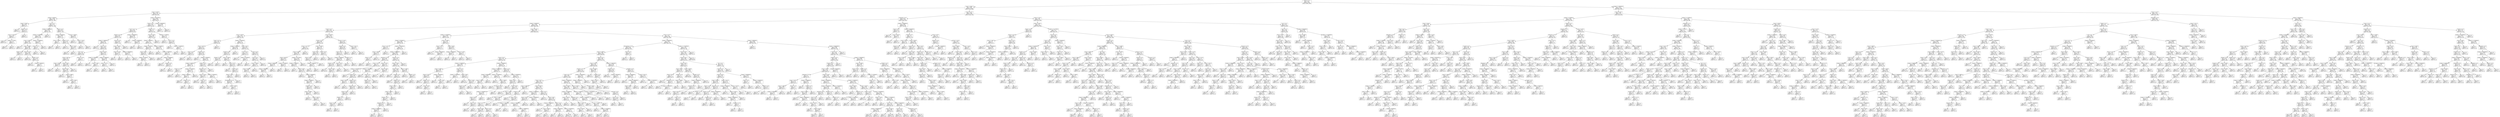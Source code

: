 digraph Tree {
node [shape=box] ;
0 [label="Drama <= 0.5\ngini = 0.491\nsamples = 4587\nvalue = [1985, 2602]"] ;
1 [label="annee <= 1984.5\ngini = 0.489\nsamples = 2318\nvalue = [1330, 988]"] ;
0 -> 1 [labeldistance=2.5, labelangle=45, headlabel="True"] ;
2 [label="annee <= 1976.5\ngini = 0.328\nsamples = 319\nvalue = [66, 253]"] ;
1 -> 2 ;
3 [label="budget <= 95000.0\ngini = 0.169\nsamples = 183\nvalue = [17, 166]"] ;
2 -> 3 ;
4 [label="annee <= 1958.5\ngini = 0.497\nsamples = 13\nvalue = [6, 7]"] ;
3 -> 4 ;
5 [label="gini = 0.0\nsamples = 5\nvalue = [0, 5]"] ;
4 -> 5 ;
6 [label="Thriller <= 0.5\ngini = 0.375\nsamples = 8\nvalue = [6, 2]"] ;
4 -> 6 ;
7 [label="annee <= 1973.0\ngini = 0.245\nsamples = 7\nvalue = [6, 1]"] ;
6 -> 7 ;
8 [label="gini = 0.0\nsamples = 5\nvalue = [5, 0]"] ;
7 -> 8 ;
9 [label="budget <= 71766.0\ngini = 0.5\nsamples = 2\nvalue = [1, 1]"] ;
7 -> 9 ;
10 [label="gini = 0.0\nsamples = 1\nvalue = [1, 0]"] ;
9 -> 10 ;
11 [label="gini = 0.0\nsamples = 1\nvalue = [0, 1]"] ;
9 -> 11 ;
12 [label="gini = 0.0\nsamples = 1\nvalue = [0, 1]"] ;
6 -> 12 ;
13 [label="Sci-Fi <= 0.5\ngini = 0.121\nsamples = 170\nvalue = [11, 159]"] ;
3 -> 13 ;
14 [label="budget <= 22000000.0\ngini = 0.054\nsamples = 145\nvalue = [4, 141]"] ;
13 -> 14 ;
15 [label="budget <= 11000000.0\ngini = 0.041\nsamples = 144\nvalue = [3, 141]"] ;
14 -> 15 ;
16 [label="annee <= 1965.5\ngini = 0.029\nsamples = 137\nvalue = [2, 135]"] ;
15 -> 16 ;
17 [label="gini = 0.0\nsamples = 77\nvalue = [0, 77]"] ;
16 -> 17 ;
18 [label="annee <= 1966.5\ngini = 0.064\nsamples = 60\nvalue = [2, 58]"] ;
16 -> 18 ;
19 [label="Family <= 0.5\ngini = 0.375\nsamples = 4\nvalue = [1, 3]"] ;
18 -> 19 ;
20 [label="gini = 0.0\nsamples = 3\nvalue = [0, 3]"] ;
19 -> 20 ;
21 [label="gini = 0.0\nsamples = 1\nvalue = [1, 0]"] ;
19 -> 21 ;
22 [label="Duree <= 123.5\ngini = 0.035\nsamples = 56\nvalue = [1, 55]"] ;
18 -> 22 ;
23 [label="gini = 0.0\nsamples = 45\nvalue = [0, 45]"] ;
22 -> 23 ;
24 [label="Thriller <= 0.5\ngini = 0.165\nsamples = 11\nvalue = [1, 10]"] ;
22 -> 24 ;
25 [label="gini = 0.0\nsamples = 9\nvalue = [0, 9]"] ;
24 -> 25 ;
26 [label="budget <= 5500000.0\ngini = 0.5\nsamples = 2\nvalue = [1, 1]"] ;
24 -> 26 ;
27 [label="gini = 0.0\nsamples = 1\nvalue = [1, 0]"] ;
26 -> 27 ;
28 [label="gini = 0.0\nsamples = 1\nvalue = [0, 1]"] ;
26 -> 28 ;
29 [label="budget <= 12500000.0\ngini = 0.245\nsamples = 7\nvalue = [1, 6]"] ;
15 -> 29 ;
30 [label="Musical <= 0.5\ngini = 0.5\nsamples = 2\nvalue = [1, 1]"] ;
29 -> 30 ;
31 [label="gini = 0.0\nsamples = 1\nvalue = [1, 0]"] ;
30 -> 31 ;
32 [label="gini = 0.0\nsamples = 1\nvalue = [0, 1]"] ;
30 -> 32 ;
33 [label="gini = 0.0\nsamples = 5\nvalue = [0, 5]"] ;
29 -> 33 ;
34 [label="gini = 0.0\nsamples = 1\nvalue = [1, 0]"] ;
14 -> 34 ;
35 [label="Action <= 0.5\ngini = 0.403\nsamples = 25\nvalue = [7, 18]"] ;
13 -> 35 ;
36 [label="budget <= 265500.0\ngini = 0.208\nsamples = 17\nvalue = [2, 15]"] ;
35 -> 36 ;
37 [label="annee <= 1966.5\ngini = 0.5\nsamples = 2\nvalue = [1, 1]"] ;
36 -> 37 ;
38 [label="gini = 0.0\nsamples = 1\nvalue = [1, 0]"] ;
37 -> 38 ;
39 [label="gini = 0.0\nsamples = 1\nvalue = [0, 1]"] ;
37 -> 39 ;
40 [label="Comedy <= 0.5\ngini = 0.124\nsamples = 15\nvalue = [1, 14]"] ;
36 -> 40 ;
41 [label="gini = 0.0\nsamples = 12\nvalue = [0, 12]"] ;
40 -> 41 ;
42 [label="Duree <= 94.0\ngini = 0.444\nsamples = 3\nvalue = [1, 2]"] ;
40 -> 42 ;
43 [label="gini = 0.0\nsamples = 2\nvalue = [0, 2]"] ;
42 -> 43 ;
44 [label="gini = 0.0\nsamples = 1\nvalue = [1, 0]"] ;
42 -> 44 ;
45 [label="annee <= 1963.0\ngini = 0.469\nsamples = 8\nvalue = [5, 3]"] ;
35 -> 45 ;
46 [label="gini = 0.0\nsamples = 2\nvalue = [0, 2]"] ;
45 -> 46 ;
47 [label="Duree <= 108.5\ngini = 0.278\nsamples = 6\nvalue = [5, 1]"] ;
45 -> 47 ;
48 [label="gini = 0.0\nsamples = 5\nvalue = [5, 0]"] ;
47 -> 48 ;
49 [label="gini = 0.0\nsamples = 1\nvalue = [0, 1]"] ;
47 -> 49 ;
50 [label="budget <= 33250000.0\ngini = 0.461\nsamples = 136\nvalue = [49, 87]"] ;
2 -> 50 ;
51 [label="Horror <= 0.5\ngini = 0.443\nsamples = 127\nvalue = [42, 85]"] ;
50 -> 51 ;
52 [label="Sci-Fi <= 0.5\ngini = 0.362\nsamples = 80\nvalue = [19, 61]"] ;
51 -> 52 ;
53 [label="Fantasy <= 0.5\ngini = 0.419\nsamples = 57\nvalue = [17, 40]"] ;
52 -> 53 ;
54 [label="budget <= 1390000.0\ngini = 0.351\nsamples = 44\nvalue = [10, 34]"] ;
53 -> 54 ;
55 [label="gini = 0.0\nsamples = 2\nvalue = [2, 0]"] ;
54 -> 55 ;
56 [label="Action <= 0.5\ngini = 0.308\nsamples = 42\nvalue = [8, 34]"] ;
54 -> 56 ;
57 [label="War <= 0.5\ngini = 0.191\nsamples = 28\nvalue = [3, 25]"] ;
56 -> 57 ;
58 [label="Duree <= 86.5\ngini = 0.142\nsamples = 26\nvalue = [2, 24]"] ;
57 -> 58 ;
59 [label="annee <= 1983.0\ngini = 0.444\nsamples = 3\nvalue = [1, 2]"] ;
58 -> 59 ;
60 [label="gini = 0.0\nsamples = 1\nvalue = [1, 0]"] ;
59 -> 60 ;
61 [label="gini = 0.0\nsamples = 2\nvalue = [0, 2]"] ;
59 -> 61 ;
62 [label="Duree <= 95.0\ngini = 0.083\nsamples = 23\nvalue = [1, 22]"] ;
58 -> 62 ;
63 [label="Duree <= 93.5\ngini = 0.198\nsamples = 9\nvalue = [1, 8]"] ;
62 -> 63 ;
64 [label="gini = 0.0\nsamples = 5\nvalue = [0, 5]"] ;
63 -> 64 ;
65 [label="annee <= 1980.0\ngini = 0.375\nsamples = 4\nvalue = [1, 3]"] ;
63 -> 65 ;
66 [label="gini = 0.0\nsamples = 2\nvalue = [0, 2]"] ;
65 -> 66 ;
67 [label="annee <= 1982.0\ngini = 0.5\nsamples = 2\nvalue = [1, 1]"] ;
65 -> 67 ;
68 [label="gini = 0.0\nsamples = 1\nvalue = [1, 0]"] ;
67 -> 68 ;
69 [label="gini = 0.0\nsamples = 1\nvalue = [0, 1]"] ;
67 -> 69 ;
70 [label="gini = 0.0\nsamples = 14\nvalue = [0, 14]"] ;
62 -> 70 ;
71 [label="Duree <= 113.0\ngini = 0.5\nsamples = 2\nvalue = [1, 1]"] ;
57 -> 71 ;
72 [label="gini = 0.0\nsamples = 1\nvalue = [1, 0]"] ;
71 -> 72 ;
73 [label="gini = 0.0\nsamples = 1\nvalue = [0, 1]"] ;
71 -> 73 ;
74 [label="Duree <= 102.0\ngini = 0.459\nsamples = 14\nvalue = [5, 9]"] ;
56 -> 74 ;
75 [label="budget <= 11500000.0\ngini = 0.32\nsamples = 5\nvalue = [4, 1]"] ;
74 -> 75 ;
76 [label="gini = 0.0\nsamples = 3\nvalue = [3, 0]"] ;
75 -> 76 ;
77 [label="annee <= 1981.5\ngini = 0.5\nsamples = 2\nvalue = [1, 1]"] ;
75 -> 77 ;
78 [label="gini = 0.0\nsamples = 1\nvalue = [1, 0]"] ;
77 -> 78 ;
79 [label="gini = 0.0\nsamples = 1\nvalue = [0, 1]"] ;
77 -> 79 ;
80 [label="budget <= 7600000.0\ngini = 0.198\nsamples = 9\nvalue = [1, 8]"] ;
74 -> 80 ;
81 [label="annee <= 1977.5\ngini = 0.5\nsamples = 2\nvalue = [1, 1]"] ;
80 -> 81 ;
82 [label="gini = 0.0\nsamples = 1\nvalue = [0, 1]"] ;
81 -> 82 ;
83 [label="gini = 0.0\nsamples = 1\nvalue = [1, 0]"] ;
81 -> 83 ;
84 [label="gini = 0.0\nsamples = 7\nvalue = [0, 7]"] ;
80 -> 84 ;
85 [label="Musical <= 0.5\ngini = 0.497\nsamples = 13\nvalue = [7, 6]"] ;
53 -> 85 ;
86 [label="annee <= 1982.5\ngini = 0.48\nsamples = 10\nvalue = [4, 6]"] ;
85 -> 86 ;
87 [label="Duree <= 130.5\ngini = 0.278\nsamples = 6\nvalue = [1, 5]"] ;
86 -> 87 ;
88 [label="gini = 0.0\nsamples = 5\nvalue = [0, 5]"] ;
87 -> 88 ;
89 [label="gini = 0.0\nsamples = 1\nvalue = [1, 0]"] ;
87 -> 89 ;
90 [label="budget <= 29500000.0\ngini = 0.375\nsamples = 4\nvalue = [3, 1]"] ;
86 -> 90 ;
91 [label="gini = 0.0\nsamples = 3\nvalue = [3, 0]"] ;
90 -> 91 ;
92 [label="gini = 0.0\nsamples = 1\nvalue = [0, 1]"] ;
90 -> 92 ;
93 [label="gini = 0.0\nsamples = 3\nvalue = [3, 0]"] ;
85 -> 93 ;
94 [label="budget <= 19000000.0\ngini = 0.159\nsamples = 23\nvalue = [2, 21]"] ;
52 -> 94 ;
95 [label="gini = 0.0\nsamples = 17\nvalue = [0, 17]"] ;
94 -> 95 ;
96 [label="budget <= 24500000.0\ngini = 0.444\nsamples = 6\nvalue = [2, 4]"] ;
94 -> 96 ;
97 [label="gini = 0.0\nsamples = 2\nvalue = [2, 0]"] ;
96 -> 97 ;
98 [label="gini = 0.0\nsamples = 4\nvalue = [0, 4]"] ;
96 -> 98 ;
99 [label="Thriller <= 0.5\ngini = 0.5\nsamples = 47\nvalue = [23, 24]"] ;
51 -> 99 ;
100 [label="Duree <= 108.0\ngini = 0.482\nsamples = 37\nvalue = [15, 22]"] ;
99 -> 100 ;
101 [label="budget <= 900000.0\ngini = 0.5\nsamples = 30\nvalue = [15, 15]"] ;
100 -> 101 ;
102 [label="budget <= 437500.0\ngini = 0.444\nsamples = 15\nvalue = [10, 5]"] ;
101 -> 102 ;
103 [label="Duree <= 87.0\ngini = 0.494\nsamples = 9\nvalue = [4, 5]"] ;
102 -> 103 ;
104 [label="budget <= 375000.0\ngini = 0.32\nsamples = 5\nvalue = [4, 1]"] ;
103 -> 104 ;
105 [label="gini = 0.0\nsamples = 4\nvalue = [4, 0]"] ;
104 -> 105 ;
106 [label="gini = 0.0\nsamples = 1\nvalue = [0, 1]"] ;
104 -> 106 ;
107 [label="gini = 0.0\nsamples = 4\nvalue = [0, 4]"] ;
103 -> 107 ;
108 [label="gini = 0.0\nsamples = 6\nvalue = [6, 0]"] ;
102 -> 108 ;
109 [label="budget <= 2250000.0\ngini = 0.444\nsamples = 15\nvalue = [5, 10]"] ;
101 -> 109 ;
110 [label="gini = 0.0\nsamples = 5\nvalue = [0, 5]"] ;
109 -> 110 ;
111 [label="budget <= 2890000.0\ngini = 0.5\nsamples = 10\nvalue = [5, 5]"] ;
109 -> 111 ;
112 [label="gini = 0.0\nsamples = 2\nvalue = [2, 0]"] ;
111 -> 112 ;
113 [label="budget <= 6440000.0\ngini = 0.469\nsamples = 8\nvalue = [3, 5]"] ;
111 -> 113 ;
114 [label="gini = 0.0\nsamples = 3\nvalue = [0, 3]"] ;
113 -> 114 ;
115 [label="Comedy <= 0.5\ngini = 0.48\nsamples = 5\nvalue = [3, 2]"] ;
113 -> 115 ;
116 [label="gini = 0.0\nsamples = 3\nvalue = [3, 0]"] ;
115 -> 116 ;
117 [label="gini = 0.0\nsamples = 2\nvalue = [0, 2]"] ;
115 -> 117 ;
118 [label="gini = 0.0\nsamples = 7\nvalue = [0, 7]"] ;
100 -> 118 ;
119 [label="budget <= 775000.0\ngini = 0.32\nsamples = 10\nvalue = [8, 2]"] ;
99 -> 119 ;
120 [label="gini = 0.0\nsamples = 1\nvalue = [0, 1]"] ;
119 -> 120 ;
121 [label="Sci-Fi <= 0.5\ngini = 0.198\nsamples = 9\nvalue = [8, 1]"] ;
119 -> 121 ;
122 [label="gini = 0.0\nsamples = 7\nvalue = [7, 0]"] ;
121 -> 122 ;
123 [label="budget <= 12500000.0\ngini = 0.5\nsamples = 2\nvalue = [1, 1]"] ;
121 -> 123 ;
124 [label="gini = 0.0\nsamples = 1\nvalue = [0, 1]"] ;
123 -> 124 ;
125 [label="gini = 0.0\nsamples = 1\nvalue = [1, 0]"] ;
123 -> 125 ;
126 [label="budget <= 39500000.0\ngini = 0.346\nsamples = 9\nvalue = [7, 2]"] ;
50 -> 126 ;
127 [label="gini = 0.0\nsamples = 7\nvalue = [7, 0]"] ;
126 -> 127 ;
128 [label="gini = 0.0\nsamples = 2\nvalue = [0, 2]"] ;
126 -> 128 ;
129 [label="Duree <= 110.5\ngini = 0.465\nsamples = 1999\nvalue = [1264, 735]"] ;
1 -> 129 ;
130 [label="Animation <= 0.5\ngini = 0.418\nsamples = 1487\nvalue = [1045, 442]"] ;
129 -> 130 ;
131 [label="budget <= 6160000.0\ngini = 0.384\nsamples = 1335\nvalue = [989, 346]"] ;
130 -> 131 ;
132 [label="Horror <= 0.5\ngini = 0.494\nsamples = 222\nvalue = [123, 99]"] ;
131 -> 132 ;
133 [label="annee <= 2003.5\ngini = 0.478\nsamples = 104\nvalue = [41, 63]"] ;
132 -> 133 ;
134 [label="Sport <= 0.5\ngini = 0.343\nsamples = 41\nvalue = [9, 32]"] ;
133 -> 134 ;
135 [label="Duree <= 86.5\ngini = 0.32\nsamples = 40\nvalue = [8, 32]"] ;
134 -> 135 ;
136 [label="Action <= 0.5\ngini = 0.48\nsamples = 5\nvalue = [2, 3]"] ;
135 -> 136 ;
137 [label="gini = 0.0\nsamples = 3\nvalue = [0, 3]"] ;
136 -> 137 ;
138 [label="gini = 0.0\nsamples = 2\nvalue = [2, 0]"] ;
136 -> 138 ;
139 [label="Comedy <= 0.5\ngini = 0.284\nsamples = 35\nvalue = [6, 29]"] ;
135 -> 139 ;
140 [label="gini = 0.0\nsamples = 7\nvalue = [0, 7]"] ;
139 -> 140 ;
141 [label="budget <= 3433000.0\ngini = 0.337\nsamples = 28\nvalue = [6, 22]"] ;
139 -> 141 ;
142 [label="budget <= 450000.0\ngini = 0.231\nsamples = 15\nvalue = [2, 13]"] ;
141 -> 142 ;
143 [label="couleur <= 1.5\ngini = 0.5\nsamples = 2\nvalue = [1, 1]"] ;
142 -> 143 ;
144 [label="gini = 0.0\nsamples = 1\nvalue = [0, 1]"] ;
143 -> 144 ;
145 [label="gini = 0.0\nsamples = 1\nvalue = [1, 0]"] ;
143 -> 145 ;
146 [label="budget <= 1100000.0\ngini = 0.142\nsamples = 13\nvalue = [1, 12]"] ;
142 -> 146 ;
147 [label="budget <= 950000.0\ngini = 0.32\nsamples = 5\nvalue = [1, 4]"] ;
146 -> 147 ;
148 [label="gini = 0.0\nsamples = 3\nvalue = [0, 3]"] ;
147 -> 148 ;
149 [label="Fantasy <= 0.5\ngini = 0.5\nsamples = 2\nvalue = [1, 1]"] ;
147 -> 149 ;
150 [label="gini = 0.0\nsamples = 1\nvalue = [1, 0]"] ;
149 -> 150 ;
151 [label="gini = 0.0\nsamples = 1\nvalue = [0, 1]"] ;
149 -> 151 ;
152 [label="gini = 0.0\nsamples = 8\nvalue = [0, 8]"] ;
146 -> 152 ;
153 [label="Thriller <= 0.5\ngini = 0.426\nsamples = 13\nvalue = [4, 9]"] ;
141 -> 153 ;
154 [label="Romance <= 0.5\ngini = 0.375\nsamples = 12\nvalue = [3, 9]"] ;
153 -> 154 ;
155 [label="Duree <= 104.0\ngini = 0.219\nsamples = 8\nvalue = [1, 7]"] ;
154 -> 155 ;
156 [label="gini = 0.0\nsamples = 6\nvalue = [0, 6]"] ;
155 -> 156 ;
157 [label="Crime <= 0.5\ngini = 0.5\nsamples = 2\nvalue = [1, 1]"] ;
155 -> 157 ;
158 [label="gini = 0.0\nsamples = 1\nvalue = [1, 0]"] ;
157 -> 158 ;
159 [label="gini = 0.0\nsamples = 1\nvalue = [0, 1]"] ;
157 -> 159 ;
160 [label="budget <= 5500000.0\ngini = 0.5\nsamples = 4\nvalue = [2, 2]"] ;
154 -> 160 ;
161 [label="gini = 0.0\nsamples = 2\nvalue = [0, 2]"] ;
160 -> 161 ;
162 [label="gini = 0.0\nsamples = 2\nvalue = [2, 0]"] ;
160 -> 162 ;
163 [label="gini = 0.0\nsamples = 1\nvalue = [1, 0]"] ;
153 -> 163 ;
164 [label="gini = 0.0\nsamples = 1\nvalue = [1, 0]"] ;
134 -> 164 ;
165 [label="budget <= 2950000.0\ngini = 0.5\nsamples = 63\nvalue = [32, 31]"] ;
133 -> 165 ;
166 [label="budget <= 2250000.0\ngini = 0.436\nsamples = 28\nvalue = [9, 19]"] ;
165 -> 166 ;
167 [label="Comedy <= 0.5\ngini = 0.476\nsamples = 23\nvalue = [9, 14]"] ;
166 -> 167 ;
168 [label="Mystery <= 0.5\ngini = 0.198\nsamples = 9\nvalue = [1, 8]"] ;
167 -> 168 ;
169 [label="gini = 0.0\nsamples = 8\nvalue = [0, 8]"] ;
168 -> 169 ;
170 [label="gini = 0.0\nsamples = 1\nvalue = [1, 0]"] ;
168 -> 170 ;
171 [label="annee <= 2006.0\ngini = 0.49\nsamples = 14\nvalue = [8, 6]"] ;
167 -> 171 ;
172 [label="gini = 0.0\nsamples = 2\nvalue = [0, 2]"] ;
171 -> 172 ;
173 [label="Duree <= 57.5\ngini = 0.444\nsamples = 12\nvalue = [8, 4]"] ;
171 -> 173 ;
174 [label="gini = 0.0\nsamples = 1\nvalue = [0, 1]"] ;
173 -> 174 ;
175 [label="Crime <= 0.5\ngini = 0.397\nsamples = 11\nvalue = [8, 3]"] ;
173 -> 175 ;
176 [label="Duree <= 105.0\ngini = 0.32\nsamples = 10\nvalue = [8, 2]"] ;
175 -> 176 ;
177 [label="Documentary <= 0.5\ngini = 0.198\nsamples = 9\nvalue = [8, 1]"] ;
176 -> 177 ;
178 [label="gini = 0.0\nsamples = 7\nvalue = [7, 0]"] ;
177 -> 178 ;
179 [label="annee <= 2009.0\ngini = 0.5\nsamples = 2\nvalue = [1, 1]"] ;
177 -> 179 ;
180 [label="gini = 0.0\nsamples = 1\nvalue = [1, 0]"] ;
179 -> 180 ;
181 [label="gini = 0.0\nsamples = 1\nvalue = [0, 1]"] ;
179 -> 181 ;
182 [label="gini = 0.0\nsamples = 1\nvalue = [0, 1]"] ;
176 -> 182 ;
183 [label="gini = 0.0\nsamples = 1\nvalue = [0, 1]"] ;
175 -> 183 ;
184 [label="gini = 0.0\nsamples = 5\nvalue = [0, 5]"] ;
166 -> 184 ;
185 [label="Duree <= 93.5\ngini = 0.451\nsamples = 35\nvalue = [23, 12]"] ;
165 -> 185 ;
186 [label="Sci-Fi <= 0.5\ngini = 0.124\nsamples = 15\nvalue = [14, 1]"] ;
185 -> 186 ;
187 [label="gini = 0.0\nsamples = 13\nvalue = [13, 0]"] ;
186 -> 187 ;
188 [label="budget <= 4750000.0\ngini = 0.5\nsamples = 2\nvalue = [1, 1]"] ;
186 -> 188 ;
189 [label="gini = 0.0\nsamples = 1\nvalue = [1, 0]"] ;
188 -> 189 ;
190 [label="gini = 0.0\nsamples = 1\nvalue = [0, 1]"] ;
188 -> 190 ;
191 [label="Action <= 0.5\ngini = 0.495\nsamples = 20\nvalue = [9, 11]"] ;
185 -> 191 ;
192 [label="Sci-Fi <= 0.5\ngini = 0.391\nsamples = 15\nvalue = [4, 11]"] ;
191 -> 192 ;
193 [label="annee <= 2009.5\ngini = 0.26\nsamples = 13\nvalue = [2, 11]"] ;
192 -> 193 ;
194 [label="annee <= 2006.5\ngini = 0.48\nsamples = 5\nvalue = [2, 3]"] ;
193 -> 194 ;
195 [label="gini = 0.0\nsamples = 3\nvalue = [0, 3]"] ;
194 -> 195 ;
196 [label="gini = 0.0\nsamples = 2\nvalue = [2, 0]"] ;
194 -> 196 ;
197 [label="gini = 0.0\nsamples = 8\nvalue = [0, 8]"] ;
193 -> 197 ;
198 [label="gini = 0.0\nsamples = 2\nvalue = [2, 0]"] ;
192 -> 198 ;
199 [label="gini = 0.0\nsamples = 5\nvalue = [5, 0]"] ;
191 -> 199 ;
200 [label="annee <= 2008.5\ngini = 0.424\nsamples = 118\nvalue = [82, 36]"] ;
132 -> 200 ;
201 [label="Thriller <= 0.5\ngini = 0.486\nsamples = 72\nvalue = [42, 30]"] ;
200 -> 201 ;
202 [label="Duree <= 101.5\ngini = 0.5\nsamples = 49\nvalue = [24, 25]"] ;
201 -> 202 ;
203 [label="annee <= 1987.5\ngini = 0.485\nsamples = 41\nvalue = [24, 17]"] ;
202 -> 203 ;
204 [label="Duree <= 88.5\ngini = 0.444\nsamples = 12\nvalue = [4, 8]"] ;
203 -> 204 ;
205 [label="budget <= 2850000.0\ngini = 0.219\nsamples = 8\nvalue = [1, 7]"] ;
204 -> 205 ;
206 [label="budget <= 2000000.0\ngini = 0.444\nsamples = 3\nvalue = [1, 2]"] ;
205 -> 206 ;
207 [label="gini = 0.0\nsamples = 2\nvalue = [0, 2]"] ;
206 -> 207 ;
208 [label="gini = 0.0\nsamples = 1\nvalue = [1, 0]"] ;
206 -> 208 ;
209 [label="gini = 0.0\nsamples = 5\nvalue = [0, 5]"] ;
205 -> 209 ;
210 [label="budget <= 1574000.0\ngini = 0.375\nsamples = 4\nvalue = [3, 1]"] ;
204 -> 210 ;
211 [label="gini = 0.0\nsamples = 1\nvalue = [0, 1]"] ;
210 -> 211 ;
212 [label="gini = 0.0\nsamples = 3\nvalue = [3, 0]"] ;
210 -> 212 ;
213 [label="budget <= 5177500.0\ngini = 0.428\nsamples = 29\nvalue = [20, 9]"] ;
203 -> 213 ;
214 [label="budget <= 1100000.0\ngini = 0.384\nsamples = 27\nvalue = [20, 7]"] ;
213 -> 214 ;
215 [label="gini = 0.0\nsamples = 7\nvalue = [7, 0]"] ;
214 -> 215 ;
216 [label="Duree <= 88.5\ngini = 0.455\nsamples = 20\nvalue = [13, 7]"] ;
214 -> 216 ;
217 [label="gini = 0.0\nsamples = 4\nvalue = [4, 0]"] ;
216 -> 217 ;
218 [label="budget <= 4400000.0\ngini = 0.492\nsamples = 16\nvalue = [9, 7]"] ;
216 -> 218 ;
219 [label="budget <= 2243000.0\ngini = 0.486\nsamples = 12\nvalue = [5, 7]"] ;
218 -> 219 ;
220 [label="Comedy <= 0.5\ngini = 0.469\nsamples = 8\nvalue = [5, 3]"] ;
219 -> 220 ;
221 [label="annee <= 1999.5\ngini = 0.48\nsamples = 5\nvalue = [2, 3]"] ;
220 -> 221 ;
222 [label="gini = 0.0\nsamples = 2\nvalue = [0, 2]"] ;
221 -> 222 ;
223 [label="annee <= 2007.5\ngini = 0.444\nsamples = 3\nvalue = [2, 1]"] ;
221 -> 223 ;
224 [label="gini = 0.0\nsamples = 2\nvalue = [2, 0]"] ;
223 -> 224 ;
225 [label="gini = 0.0\nsamples = 1\nvalue = [0, 1]"] ;
223 -> 225 ;
226 [label="gini = 0.0\nsamples = 3\nvalue = [3, 0]"] ;
220 -> 226 ;
227 [label="gini = 0.0\nsamples = 4\nvalue = [0, 4]"] ;
219 -> 227 ;
228 [label="gini = 0.0\nsamples = 4\nvalue = [4, 0]"] ;
218 -> 228 ;
229 [label="gini = 0.0\nsamples = 2\nvalue = [0, 2]"] ;
213 -> 229 ;
230 [label="gini = 0.0\nsamples = 8\nvalue = [0, 8]"] ;
202 -> 230 ;
231 [label="annee <= 2006.5\ngini = 0.34\nsamples = 23\nvalue = [18, 5]"] ;
201 -> 231 ;
232 [label="Crime <= 0.5\ngini = 0.198\nsamples = 18\nvalue = [16, 2]"] ;
231 -> 232 ;
233 [label="Duree <= 86.5\ngini = 0.111\nsamples = 17\nvalue = [16, 1]"] ;
232 -> 233 ;
234 [label="budget <= 3850000.0\ngini = 0.32\nsamples = 5\nvalue = [4, 1]"] ;
233 -> 234 ;
235 [label="gini = 0.0\nsamples = 4\nvalue = [4, 0]"] ;
234 -> 235 ;
236 [label="gini = 0.0\nsamples = 1\nvalue = [0, 1]"] ;
234 -> 236 ;
237 [label="gini = 0.0\nsamples = 12\nvalue = [12, 0]"] ;
233 -> 237 ;
238 [label="gini = 0.0\nsamples = 1\nvalue = [0, 1]"] ;
232 -> 238 ;
239 [label="Duree <= 97.5\ngini = 0.48\nsamples = 5\nvalue = [2, 3]"] ;
231 -> 239 ;
240 [label="gini = 0.0\nsamples = 3\nvalue = [0, 3]"] ;
239 -> 240 ;
241 [label="gini = 0.0\nsamples = 2\nvalue = [2, 0]"] ;
239 -> 241 ;
242 [label="Duree <= 105.5\ngini = 0.227\nsamples = 46\nvalue = [40, 6]"] ;
200 -> 242 ;
243 [label="Fantasy <= 0.5\ngini = 0.169\nsamples = 43\nvalue = [39, 4]"] ;
242 -> 243 ;
244 [label="Action <= 0.5\ngini = 0.133\nsamples = 42\nvalue = [39, 3]"] ;
243 -> 244 ;
245 [label="budget <= 5300000.0\ngini = 0.095\nsamples = 40\nvalue = [38, 2]"] ;
244 -> 245 ;
246 [label="Mystery <= 0.5\ngini = 0.054\nsamples = 36\nvalue = [35, 1]"] ;
245 -> 246 ;
247 [label="gini = 0.0\nsamples = 30\nvalue = [30, 0]"] ;
246 -> 247 ;
248 [label="Duree <= 96.0\ngini = 0.278\nsamples = 6\nvalue = [5, 1]"] ;
246 -> 248 ;
249 [label="gini = 0.0\nsamples = 5\nvalue = [5, 0]"] ;
248 -> 249 ;
250 [label="gini = 0.0\nsamples = 1\nvalue = [0, 1]"] ;
248 -> 250 ;
251 [label="Duree <= 87.0\ngini = 0.375\nsamples = 4\nvalue = [3, 1]"] ;
245 -> 251 ;
252 [label="gini = 0.0\nsamples = 1\nvalue = [0, 1]"] ;
251 -> 252 ;
253 [label="gini = 0.0\nsamples = 3\nvalue = [3, 0]"] ;
251 -> 253 ;
254 [label="Comedy <= 0.5\ngini = 0.5\nsamples = 2\nvalue = [1, 1]"] ;
244 -> 254 ;
255 [label="gini = 0.0\nsamples = 1\nvalue = [1, 0]"] ;
254 -> 255 ;
256 [label="gini = 0.0\nsamples = 1\nvalue = [0, 1]"] ;
254 -> 256 ;
257 [label="gini = 0.0\nsamples = 1\nvalue = [0, 1]"] ;
243 -> 257 ;
258 [label="annee <= 2011.5\ngini = 0.444\nsamples = 3\nvalue = [1, 2]"] ;
242 -> 258 ;
259 [label="gini = 0.0\nsamples = 1\nvalue = [1, 0]"] ;
258 -> 259 ;
260 [label="gini = 0.0\nsamples = 2\nvalue = [0, 2]"] ;
258 -> 260 ;
261 [label="annee <= 1991.5\ngini = 0.345\nsamples = 1113\nvalue = [866, 247]"] ;
131 -> 261 ;
262 [label="budget <= 27400000.0\ngini = 0.478\nsamples = 124\nvalue = [75, 49]"] ;
261 -> 262 ;
263 [label="budget <= 8750000.0\ngini = 0.494\nsamples = 99\nvalue = [55, 44]"] ;
262 -> 263 ;
264 [label="Duree <= 107.0\ngini = 0.32\nsamples = 15\nvalue = [12, 3]"] ;
263 -> 264 ;
265 [label="annee <= 1985.5\ngini = 0.142\nsamples = 13\nvalue = [12, 1]"] ;
264 -> 265 ;
266 [label="Horror <= 0.5\ngini = 0.5\nsamples = 2\nvalue = [1, 1]"] ;
265 -> 266 ;
267 [label="gini = 0.0\nsamples = 1\nvalue = [0, 1]"] ;
266 -> 267 ;
268 [label="gini = 0.0\nsamples = 1\nvalue = [1, 0]"] ;
266 -> 268 ;
269 [label="gini = 0.0\nsamples = 11\nvalue = [11, 0]"] ;
265 -> 269 ;
270 [label="gini = 0.0\nsamples = 2\nvalue = [0, 2]"] ;
264 -> 270 ;
271 [label="budget <= 25500000.0\ngini = 0.5\nsamples = 84\nvalue = [43, 41]"] ;
263 -> 271 ;
272 [label="budget <= 16950000.0\ngini = 0.498\nsamples = 81\nvalue = [43, 38]"] ;
271 -> 272 ;
273 [label="Adventure <= 0.5\ngini = 0.494\nsamples = 47\nvalue = [21, 26]"] ;
272 -> 273 ;
274 [label="Duree <= 101.0\ngini = 0.5\nsamples = 37\nvalue = [19, 18]"] ;
273 -> 274 ;
275 [label="budget <= 10750000.0\ngini = 0.473\nsamples = 26\nvalue = [16, 10]"] ;
274 -> 275 ;
276 [label="gini = 0.0\nsamples = 7\nvalue = [7, 0]"] ;
275 -> 276 ;
277 [label="Comedy <= 0.5\ngini = 0.499\nsamples = 19\nvalue = [9, 10]"] ;
275 -> 277 ;
278 [label="annee <= 1987.5\ngini = 0.32\nsamples = 5\nvalue = [4, 1]"] ;
277 -> 278 ;
279 [label="gini = 0.0\nsamples = 1\nvalue = [0, 1]"] ;
278 -> 279 ;
280 [label="gini = 0.0\nsamples = 4\nvalue = [4, 0]"] ;
278 -> 280 ;
281 [label="Fantasy <= 0.5\ngini = 0.459\nsamples = 14\nvalue = [5, 9]"] ;
277 -> 281 ;
282 [label="Romance <= 0.5\ngini = 0.496\nsamples = 11\nvalue = [5, 6]"] ;
281 -> 282 ;
283 [label="Duree <= 94.5\ngini = 0.444\nsamples = 9\nvalue = [3, 6]"] ;
282 -> 283 ;
284 [label="Thriller <= 0.5\ngini = 0.5\nsamples = 6\nvalue = [3, 3]"] ;
283 -> 284 ;
285 [label="Duree <= 91.0\ngini = 0.375\nsamples = 4\nvalue = [1, 3]"] ;
284 -> 285 ;
286 [label="gini = 0.0\nsamples = 3\nvalue = [0, 3]"] ;
285 -> 286 ;
287 [label="gini = 0.0\nsamples = 1\nvalue = [1, 0]"] ;
285 -> 287 ;
288 [label="gini = 0.0\nsamples = 2\nvalue = [2, 0]"] ;
284 -> 288 ;
289 [label="gini = 0.0\nsamples = 3\nvalue = [0, 3]"] ;
283 -> 289 ;
290 [label="gini = 0.0\nsamples = 2\nvalue = [2, 0]"] ;
282 -> 290 ;
291 [label="gini = 0.0\nsamples = 3\nvalue = [0, 3]"] ;
281 -> 291 ;
292 [label="budget <= 13000000.0\ngini = 0.397\nsamples = 11\nvalue = [3, 8]"] ;
274 -> 292 ;
293 [label="gini = 0.0\nsamples = 5\nvalue = [0, 5]"] ;
292 -> 293 ;
294 [label="Sci-Fi <= 0.5\ngini = 0.5\nsamples = 6\nvalue = [3, 3]"] ;
292 -> 294 ;
295 [label="Family <= 0.5\ngini = 0.375\nsamples = 4\nvalue = [3, 1]"] ;
294 -> 295 ;
296 [label="gini = 0.0\nsamples = 3\nvalue = [3, 0]"] ;
295 -> 296 ;
297 [label="gini = 0.0\nsamples = 1\nvalue = [0, 1]"] ;
295 -> 297 ;
298 [label="gini = 0.0\nsamples = 2\nvalue = [0, 2]"] ;
294 -> 298 ;
299 [label="Duree <= 102.5\ngini = 0.32\nsamples = 10\nvalue = [2, 8]"] ;
273 -> 299 ;
300 [label="gini = 0.0\nsamples = 7\nvalue = [0, 7]"] ;
299 -> 300 ;
301 [label="Duree <= 109.0\ngini = 0.444\nsamples = 3\nvalue = [2, 1]"] ;
299 -> 301 ;
302 [label="gini = 0.0\nsamples = 2\nvalue = [2, 0]"] ;
301 -> 302 ;
303 [label="gini = 0.0\nsamples = 1\nvalue = [0, 1]"] ;
301 -> 303 ;
304 [label="Musical <= 0.5\ngini = 0.457\nsamples = 34\nvalue = [22, 12]"] ;
272 -> 304 ;
305 [label="Duree <= 106.5\ngini = 0.43\nsamples = 32\nvalue = [22, 10]"] ;
304 -> 305 ;
306 [label="Duree <= 86.5\ngini = 0.355\nsamples = 26\nvalue = [20, 6]"] ;
305 -> 306 ;
307 [label="gini = 0.0\nsamples = 1\nvalue = [0, 1]"] ;
306 -> 307 ;
308 [label="Comedy <= 0.5\ngini = 0.32\nsamples = 25\nvalue = [20, 5]"] ;
306 -> 308 ;
309 [label="gini = 0.0\nsamples = 7\nvalue = [7, 0]"] ;
308 -> 309 ;
310 [label="Thriller <= 0.5\ngini = 0.401\nsamples = 18\nvalue = [13, 5]"] ;
308 -> 310 ;
311 [label="Duree <= 100.5\ngini = 0.36\nsamples = 17\nvalue = [13, 4]"] ;
310 -> 311 ;
312 [label="annee <= 1988.5\ngini = 0.48\nsamples = 10\nvalue = [6, 4]"] ;
311 -> 312 ;
313 [label="Mystery <= 0.5\ngini = 0.49\nsamples = 7\nvalue = [3, 4]"] ;
312 -> 313 ;
314 [label="Adventure <= 0.5\ngini = 0.444\nsamples = 6\nvalue = [2, 4]"] ;
313 -> 314 ;
315 [label="budget <= 22000000.0\ngini = 0.444\nsamples = 3\nvalue = [2, 1]"] ;
314 -> 315 ;
316 [label="gini = 0.0\nsamples = 2\nvalue = [2, 0]"] ;
315 -> 316 ;
317 [label="gini = 0.0\nsamples = 1\nvalue = [0, 1]"] ;
315 -> 317 ;
318 [label="gini = 0.0\nsamples = 3\nvalue = [0, 3]"] ;
314 -> 318 ;
319 [label="gini = 0.0\nsamples = 1\nvalue = [1, 0]"] ;
313 -> 319 ;
320 [label="gini = 0.0\nsamples = 3\nvalue = [3, 0]"] ;
312 -> 320 ;
321 [label="gini = 0.0\nsamples = 7\nvalue = [7, 0]"] ;
311 -> 321 ;
322 [label="gini = 0.0\nsamples = 1\nvalue = [0, 1]"] ;
310 -> 322 ;
323 [label="annee <= 1985.5\ngini = 0.444\nsamples = 6\nvalue = [2, 4]"] ;
305 -> 323 ;
324 [label="gini = 0.0\nsamples = 3\nvalue = [0, 3]"] ;
323 -> 324 ;
325 [label="Thriller <= 0.5\ngini = 0.444\nsamples = 3\nvalue = [2, 1]"] ;
323 -> 325 ;
326 [label="gini = 0.0\nsamples = 2\nvalue = [2, 0]"] ;
325 -> 326 ;
327 [label="gini = 0.0\nsamples = 1\nvalue = [0, 1]"] ;
325 -> 327 ;
328 [label="gini = 0.0\nsamples = 2\nvalue = [0, 2]"] ;
304 -> 328 ;
329 [label="gini = 0.0\nsamples = 3\nvalue = [0, 3]"] ;
271 -> 329 ;
330 [label="annee <= 1990.5\ngini = 0.32\nsamples = 25\nvalue = [20, 5]"] ;
262 -> 330 ;
331 [label="Duree <= 107.5\ngini = 0.117\nsamples = 16\nvalue = [15, 1]"] ;
330 -> 331 ;
332 [label="gini = 0.0\nsamples = 13\nvalue = [13, 0]"] ;
331 -> 332 ;
333 [label="budget <= 38500000.0\ngini = 0.444\nsamples = 3\nvalue = [2, 1]"] ;
331 -> 333 ;
334 [label="gini = 0.0\nsamples = 2\nvalue = [2, 0]"] ;
333 -> 334 ;
335 [label="gini = 0.0\nsamples = 1\nvalue = [0, 1]"] ;
333 -> 335 ;
336 [label="Duree <= 99.5\ngini = 0.494\nsamples = 9\nvalue = [5, 4]"] ;
330 -> 336 ;
337 [label="budget <= 39000000.0\ngini = 0.375\nsamples = 4\nvalue = [1, 3]"] ;
336 -> 337 ;
338 [label="gini = 0.0\nsamples = 3\nvalue = [0, 3]"] ;
337 -> 338 ;
339 [label="gini = 0.0\nsamples = 1\nvalue = [1, 0]"] ;
337 -> 339 ;
340 [label="Duree <= 109.5\ngini = 0.32\nsamples = 5\nvalue = [4, 1]"] ;
336 -> 340 ;
341 [label="gini = 0.0\nsamples = 4\nvalue = [4, 0]"] ;
340 -> 341 ;
342 [label="gini = 0.0\nsamples = 1\nvalue = [0, 1]"] ;
340 -> 342 ;
343 [label="Duree <= 101.5\ngini = 0.32\nsamples = 989\nvalue = [791, 198]"] ;
261 -> 343 ;
344 [label="budget <= 33950000.0\ngini = 0.28\nsamples = 702\nvalue = [584, 118]"] ;
343 -> 344 ;
345 [label="Documentary <= 0.5\ngini = 0.334\nsamples = 453\nvalue = [357, 96]"] ;
344 -> 345 ;
346 [label="annee <= 1999.5\ngini = 0.326\nsamples = 448\nvalue = [356, 92]"] ;
345 -> 346 ;
347 [label="Duree <= 91.5\ngini = 0.421\nsamples = 116\nvalue = [81, 35]"] ;
346 -> 347 ;
348 [label="budget <= 12500000.0\ngini = 0.268\nsamples = 44\nvalue = [37, 7]"] ;
347 -> 348 ;
349 [label="annee <= 1996.5\ngini = 0.444\nsamples = 15\nvalue = [10, 5]"] ;
348 -> 349 ;
350 [label="Duree <= 78.5\ngini = 0.298\nsamples = 11\nvalue = [9, 2]"] ;
349 -> 350 ;
351 [label="gini = 0.0\nsamples = 1\nvalue = [0, 1]"] ;
350 -> 351 ;
352 [label="Thriller <= 0.5\ngini = 0.18\nsamples = 10\nvalue = [9, 1]"] ;
350 -> 352 ;
353 [label="gini = 0.0\nsamples = 8\nvalue = [8, 0]"] ;
352 -> 353 ;
354 [label="Duree <= 86.5\ngini = 0.5\nsamples = 2\nvalue = [1, 1]"] ;
352 -> 354 ;
355 [label="gini = 0.0\nsamples = 1\nvalue = [1, 0]"] ;
354 -> 355 ;
356 [label="gini = 0.0\nsamples = 1\nvalue = [0, 1]"] ;
354 -> 356 ;
357 [label="budget <= 9505000.0\ngini = 0.375\nsamples = 4\nvalue = [1, 3]"] ;
349 -> 357 ;
358 [label="gini = 0.0\nsamples = 2\nvalue = [0, 2]"] ;
357 -> 358 ;
359 [label="Duree <= 88.0\ngini = 0.5\nsamples = 2\nvalue = [1, 1]"] ;
357 -> 359 ;
360 [label="gini = 0.0\nsamples = 1\nvalue = [1, 0]"] ;
359 -> 360 ;
361 [label="gini = 0.0\nsamples = 1\nvalue = [0, 1]"] ;
359 -> 361 ;
362 [label="Duree <= 75.5\ngini = 0.128\nsamples = 29\nvalue = [27, 2]"] ;
348 -> 362 ;
363 [label="budget <= 13470000.0\ngini = 0.5\nsamples = 2\nvalue = [1, 1]"] ;
362 -> 363 ;
364 [label="gini = 0.0\nsamples = 1\nvalue = [1, 0]"] ;
363 -> 364 ;
365 [label="gini = 0.0\nsamples = 1\nvalue = [0, 1]"] ;
363 -> 365 ;
366 [label="Duree <= 88.5\ngini = 0.071\nsamples = 27\nvalue = [26, 1]"] ;
362 -> 366 ;
367 [label="gini = 0.0\nsamples = 20\nvalue = [20, 0]"] ;
366 -> 367 ;
368 [label="Duree <= 89.5\ngini = 0.245\nsamples = 7\nvalue = [6, 1]"] ;
366 -> 368 ;
369 [label="Family <= 0.5\ngini = 0.444\nsamples = 3\nvalue = [2, 1]"] ;
368 -> 369 ;
370 [label="gini = 0.0\nsamples = 1\nvalue = [0, 1]"] ;
369 -> 370 ;
371 [label="gini = 0.0\nsamples = 2\nvalue = [2, 0]"] ;
369 -> 371 ;
372 [label="gini = 0.0\nsamples = 4\nvalue = [4, 0]"] ;
368 -> 372 ;
373 [label="budget <= 16500000.0\ngini = 0.475\nsamples = 72\nvalue = [44, 28]"] ;
347 -> 373 ;
374 [label="budget <= 10500000.0\ngini = 0.495\nsamples = 31\nvalue = [14, 17]"] ;
373 -> 374 ;
375 [label="budget <= 8250000.0\ngini = 0.397\nsamples = 11\nvalue = [8, 3]"] ;
374 -> 375 ;
376 [label="annee <= 1993.0\ngini = 0.48\nsamples = 5\nvalue = [2, 3]"] ;
375 -> 376 ;
377 [label="gini = 0.0\nsamples = 2\nvalue = [2, 0]"] ;
376 -> 377 ;
378 [label="gini = 0.0\nsamples = 3\nvalue = [0, 3]"] ;
376 -> 378 ;
379 [label="gini = 0.0\nsamples = 6\nvalue = [6, 0]"] ;
375 -> 379 ;
380 [label="budget <= 12500000.0\ngini = 0.42\nsamples = 20\nvalue = [6, 14]"] ;
374 -> 380 ;
381 [label="gini = 0.0\nsamples = 5\nvalue = [0, 5]"] ;
380 -> 381 ;
382 [label="annee <= 1994.5\ngini = 0.48\nsamples = 15\nvalue = [6, 9]"] ;
380 -> 382 ;
383 [label="gini = 0.0\nsamples = 4\nvalue = [0, 4]"] ;
382 -> 383 ;
384 [label="Romance <= 0.5\ngini = 0.496\nsamples = 11\nvalue = [6, 5]"] ;
382 -> 384 ;
385 [label="budget <= 15500000.0\ngini = 0.444\nsamples = 9\nvalue = [6, 3]"] ;
384 -> 385 ;
386 [label="Duree <= 93.0\ngini = 0.375\nsamples = 8\nvalue = [6, 2]"] ;
385 -> 386 ;
387 [label="gini = 0.0\nsamples = 1\nvalue = [0, 1]"] ;
386 -> 387 ;
388 [label="Music <= 0.5\ngini = 0.245\nsamples = 7\nvalue = [6, 1]"] ;
386 -> 388 ;
389 [label="gini = 0.0\nsamples = 6\nvalue = [6, 0]"] ;
388 -> 389 ;
390 [label="gini = 0.0\nsamples = 1\nvalue = [0, 1]"] ;
388 -> 390 ;
391 [label="gini = 0.0\nsamples = 1\nvalue = [0, 1]"] ;
385 -> 391 ;
392 [label="gini = 0.0\nsamples = 2\nvalue = [0, 2]"] ;
384 -> 392 ;
393 [label="Comedy <= 0.5\ngini = 0.393\nsamples = 41\nvalue = [30, 11]"] ;
373 -> 393 ;
394 [label="gini = 0.0\nsamples = 12\nvalue = [12, 0]"] ;
393 -> 394 ;
395 [label="budget <= 32000000.0\ngini = 0.471\nsamples = 29\nvalue = [18, 11]"] ;
393 -> 395 ;
396 [label="Duree <= 93.5\ngini = 0.444\nsamples = 27\nvalue = [18, 9]"] ;
395 -> 396 ;
397 [label="gini = 0.0\nsamples = 6\nvalue = [6, 0]"] ;
396 -> 397 ;
398 [label="Duree <= 95.5\ngini = 0.49\nsamples = 21\nvalue = [12, 9]"] ;
396 -> 398 ;
399 [label="gini = 0.0\nsamples = 3\nvalue = [0, 3]"] ;
398 -> 399 ;
400 [label="annee <= 1992.5\ngini = 0.444\nsamples = 18\nvalue = [12, 6]"] ;
398 -> 400 ;
401 [label="gini = 0.0\nsamples = 3\nvalue = [3, 0]"] ;
400 -> 401 ;
402 [label="annee <= 1998.0\ngini = 0.48\nsamples = 15\nvalue = [9, 6]"] ;
400 -> 402 ;
403 [label="Action <= 0.5\ngini = 0.5\nsamples = 12\nvalue = [6, 6]"] ;
402 -> 403 ;
404 [label="Duree <= 99.0\ngini = 0.469\nsamples = 8\nvalue = [3, 5]"] ;
403 -> 404 ;
405 [label="gini = 0.0\nsamples = 3\nvalue = [0, 3]"] ;
404 -> 405 ;
406 [label="gini = 0.48\nsamples = 5\nvalue = [3, 2]"] ;
404 -> 406 ;
407 [label="Duree <= 97.5\ngini = 0.375\nsamples = 4\nvalue = [3, 1]"] ;
403 -> 407 ;
408 [label="gini = 0.0\nsamples = 2\nvalue = [2, 0]"] ;
407 -> 408 ;
409 [label="gini = 0.5\nsamples = 2\nvalue = [1, 1]"] ;
407 -> 409 ;
410 [label="gini = 0.0\nsamples = 3\nvalue = [3, 0]"] ;
402 -> 410 ;
411 [label="gini = 0.0\nsamples = 2\nvalue = [0, 2]"] ;
395 -> 411 ;
412 [label="Horror <= 0.5\ngini = 0.284\nsamples = 332\nvalue = [275, 57]"] ;
346 -> 412 ;
413 [label="Duree <= 100.5\ngini = 0.331\nsamples = 239\nvalue = [189, 50]"] ;
412 -> 413 ;
414 [label="Mystery <= 0.5\ngini = 0.317\nsamples = 228\nvalue = [183, 45]"] ;
413 -> 414 ;
415 [label="Crime <= 0.5\ngini = 0.299\nsamples = 213\nvalue = [174, 39]"] ;
414 -> 415 ;
416 [label="Duree <= 82.5\ngini = 0.26\nsamples = 163\nvalue = [138, 25]"] ;
415 -> 416 ;
417 [label="annee <= 2008.0\ngini = 0.463\nsamples = 11\nvalue = [7, 4]"] ;
416 -> 417 ;
418 [label="Comedy <= 0.5\ngini = 0.5\nsamples = 8\nvalue = [4, 4]"] ;
417 -> 418 ;
419 [label="gini = 0.0\nsamples = 2\nvalue = [0, 2]"] ;
418 -> 419 ;
420 [label="Duree <= 81.0\ngini = 0.444\nsamples = 6\nvalue = [4, 2]"] ;
418 -> 420 ;
421 [label="gini = 0.0\nsamples = 3\nvalue = [3, 0]"] ;
420 -> 421 ;
422 [label="budget <= 14000000.0\ngini = 0.444\nsamples = 3\nvalue = [1, 2]"] ;
420 -> 422 ;
423 [label="gini = 0.0\nsamples = 1\nvalue = [1, 0]"] ;
422 -> 423 ;
424 [label="gini = 0.0\nsamples = 2\nvalue = [0, 2]"] ;
422 -> 424 ;
425 [label="gini = 0.0\nsamples = 3\nvalue = [3, 0]"] ;
417 -> 425 ;
426 [label="annee <= 2002.5\ngini = 0.238\nsamples = 152\nvalue = [131, 21]"] ;
416 -> 426 ;
427 [label="budget <= 27000000.0\ngini = 0.102\nsamples = 37\nvalue = [35, 2]"] ;
426 -> 427 ;
428 [label="Duree <= 84.5\ngini = 0.059\nsamples = 33\nvalue = [32, 1]"] ;
427 -> 428 ;
429 [label="budget <= 14586050.0\ngini = 0.32\nsamples = 5\nvalue = [4, 1]"] ;
428 -> 429 ;
430 [label="gini = 0.0\nsamples = 3\nvalue = [3, 0]"] ;
429 -> 430 ;
431 [label="budget <= 19086050.0\ngini = 0.5\nsamples = 2\nvalue = [1, 1]"] ;
429 -> 431 ;
432 [label="gini = 0.0\nsamples = 1\nvalue = [0, 1]"] ;
431 -> 432 ;
433 [label="gini = 0.0\nsamples = 1\nvalue = [1, 0]"] ;
431 -> 433 ;
434 [label="gini = 0.0\nsamples = 28\nvalue = [28, 0]"] ;
428 -> 434 ;
435 [label="budget <= 28500000.0\ngini = 0.375\nsamples = 4\nvalue = [3, 1]"] ;
427 -> 435 ;
436 [label="gini = 0.0\nsamples = 1\nvalue = [0, 1]"] ;
435 -> 436 ;
437 [label="gini = 0.0\nsamples = 3\nvalue = [3, 0]"] ;
435 -> 437 ;
438 [label="Duree <= 87.5\ngini = 0.276\nsamples = 115\nvalue = [96, 19]"] ;
426 -> 438 ;
439 [label="gini = 0.0\nsamples = 14\nvalue = [14, 0]"] ;
438 -> 439 ;
440 [label="Duree <= 88.5\ngini = 0.305\nsamples = 101\nvalue = [82, 19]"] ;
438 -> 440 ;
441 [label="budget <= 14000000.0\ngini = 0.49\nsamples = 7\nvalue = [3, 4]"] ;
440 -> 441 ;
442 [label="gini = 0.0\nsamples = 3\nvalue = [0, 3]"] ;
441 -> 442 ;
443 [label="annee <= 2004.5\ngini = 0.375\nsamples = 4\nvalue = [3, 1]"] ;
441 -> 443 ;
444 [label="gini = 0.0\nsamples = 1\nvalue = [0, 1]"] ;
443 -> 444 ;
445 [label="gini = 0.0\nsamples = 3\nvalue = [3, 0]"] ;
443 -> 445 ;
446 [label="Duree <= 91.5\ngini = 0.268\nsamples = 94\nvalue = [79, 15]"] ;
440 -> 446 ;
447 [label="budget <= 9302500.0\ngini = 0.091\nsamples = 21\nvalue = [20, 1]"] ;
446 -> 447 ;
448 [label="gini = 0.5\nsamples = 2\nvalue = [1, 1]"] ;
447 -> 448 ;
449 [label="gini = 0.0\nsamples = 19\nvalue = [19, 0]"] ;
447 -> 449 ;
450 [label="budget <= 32500000.0\ngini = 0.31\nsamples = 73\nvalue = [59, 14]"] ;
446 -> 450 ;
451 [label="gini = 0.296\nsamples = 72\nvalue = [59, 13]"] ;
450 -> 451 ;
452 [label="gini = 0.0\nsamples = 1\nvalue = [0, 1]"] ;
450 -> 452 ;
453 [label="budget <= 24500000.0\ngini = 0.403\nsamples = 50\nvalue = [36, 14]"] ;
415 -> 453 ;
454 [label="annee <= 2006.5\ngini = 0.461\nsamples = 36\nvalue = [23, 13]"] ;
453 -> 454 ;
455 [label="budget <= 13280000.0\ngini = 0.499\nsamples = 19\nvalue = [10, 9]"] ;
454 -> 455 ;
456 [label="annee <= 2005.0\ngini = 0.32\nsamples = 10\nvalue = [8, 2]"] ;
455 -> 456 ;
457 [label="gini = 0.0\nsamples = 8\nvalue = [8, 0]"] ;
456 -> 457 ;
458 [label="gini = 0.0\nsamples = 2\nvalue = [0, 2]"] ;
456 -> 458 ;
459 [label="Romance <= 0.5\ngini = 0.346\nsamples = 9\nvalue = [2, 7]"] ;
455 -> 459 ;
460 [label="Duree <= 89.0\ngini = 0.219\nsamples = 8\nvalue = [1, 7]"] ;
459 -> 460 ;
461 [label="annee <= 2003.5\ngini = 0.5\nsamples = 2\nvalue = [1, 1]"] ;
460 -> 461 ;
462 [label="gini = 0.0\nsamples = 1\nvalue = [1, 0]"] ;
461 -> 462 ;
463 [label="gini = 0.0\nsamples = 1\nvalue = [0, 1]"] ;
461 -> 463 ;
464 [label="gini = 0.0\nsamples = 6\nvalue = [0, 6]"] ;
460 -> 464 ;
465 [label="gini = 0.0\nsamples = 1\nvalue = [1, 0]"] ;
459 -> 465 ;
466 [label="budget <= 17000000.0\ngini = 0.36\nsamples = 17\nvalue = [13, 4]"] ;
454 -> 466 ;
467 [label="budget <= 15500000.0\ngini = 0.444\nsamples = 12\nvalue = [8, 4]"] ;
466 -> 467 ;
468 [label="annee <= 2009.5\ngini = 0.397\nsamples = 11\nvalue = [8, 3]"] ;
467 -> 468 ;
469 [label="gini = 0.0\nsamples = 3\nvalue = [3, 0]"] ;
468 -> 469 ;
470 [label="budget <= 13100000.0\ngini = 0.469\nsamples = 8\nvalue = [5, 3]"] ;
468 -> 470 ;
471 [label="gini = 0.48\nsamples = 5\nvalue = [2, 3]"] ;
470 -> 471 ;
472 [label="gini = 0.0\nsamples = 3\nvalue = [3, 0]"] ;
470 -> 472 ;
473 [label="gini = 0.0\nsamples = 1\nvalue = [0, 1]"] ;
467 -> 473 ;
474 [label="gini = 0.0\nsamples = 5\nvalue = [5, 0]"] ;
466 -> 474 ;
475 [label="annee <= 2003.5\ngini = 0.133\nsamples = 14\nvalue = [13, 1]"] ;
453 -> 475 ;
476 [label="budget <= 30503600.0\ngini = 0.375\nsamples = 4\nvalue = [3, 1]"] ;
475 -> 476 ;
477 [label="gini = 0.0\nsamples = 3\nvalue = [3, 0]"] ;
476 -> 477 ;
478 [label="gini = 0.0\nsamples = 1\nvalue = [0, 1]"] ;
476 -> 478 ;
479 [label="gini = 0.0\nsamples = 10\nvalue = [10, 0]"] ;
475 -> 479 ;
480 [label="budget <= 26420000.0\ngini = 0.48\nsamples = 15\nvalue = [9, 6]"] ;
414 -> 480 ;
481 [label="budget <= 8050000.0\ngini = 0.375\nsamples = 12\nvalue = [9, 3]"] ;
480 -> 481 ;
482 [label="gini = 0.0\nsamples = 1\nvalue = [0, 1]"] ;
481 -> 482 ;
483 [label="Duree <= 96.5\ngini = 0.298\nsamples = 11\nvalue = [9, 2]"] ;
481 -> 483 ;
484 [label="gini = 0.0\nsamples = 6\nvalue = [6, 0]"] ;
483 -> 484 ;
485 [label="Crime <= 0.5\ngini = 0.48\nsamples = 5\nvalue = [3, 2]"] ;
483 -> 485 ;
486 [label="Sci-Fi <= 0.5\ngini = 0.444\nsamples = 3\nvalue = [1, 2]"] ;
485 -> 486 ;
487 [label="gini = 0.0\nsamples = 2\nvalue = [0, 2]"] ;
486 -> 487 ;
488 [label="gini = 0.0\nsamples = 1\nvalue = [1, 0]"] ;
486 -> 488 ;
489 [label="gini = 0.0\nsamples = 2\nvalue = [2, 0]"] ;
485 -> 489 ;
490 [label="gini = 0.0\nsamples = 3\nvalue = [0, 3]"] ;
480 -> 490 ;
491 [label="annee <= 2006.0\ngini = 0.496\nsamples = 11\nvalue = [6, 5]"] ;
413 -> 491 ;
492 [label="gini = 0.0\nsamples = 4\nvalue = [4, 0]"] ;
491 -> 492 ;
493 [label="Comedy <= 0.5\ngini = 0.408\nsamples = 7\nvalue = [2, 5]"] ;
491 -> 493 ;
494 [label="annee <= 2012.5\ngini = 0.444\nsamples = 3\nvalue = [2, 1]"] ;
493 -> 494 ;
495 [label="gini = 0.0\nsamples = 2\nvalue = [2, 0]"] ;
494 -> 495 ;
496 [label="gini = 0.0\nsamples = 1\nvalue = [0, 1]"] ;
494 -> 496 ;
497 [label="gini = 0.0\nsamples = 4\nvalue = [0, 4]"] ;
493 -> 497 ;
498 [label="budget <= 21991000.0\ngini = 0.139\nsamples = 93\nvalue = [86, 7]"] ;
412 -> 498 ;
499 [label="Comedy <= 0.5\ngini = 0.029\nsamples = 69\nvalue = [68, 1]"] ;
498 -> 499 ;
500 [label="gini = 0.0\nsamples = 64\nvalue = [64, 0]"] ;
499 -> 500 ;
501 [label="budget <= 8825000.0\ngini = 0.32\nsamples = 5\nvalue = [4, 1]"] ;
499 -> 501 ;
502 [label="gini = 0.0\nsamples = 1\nvalue = [0, 1]"] ;
501 -> 502 ;
503 [label="gini = 0.0\nsamples = 4\nvalue = [4, 0]"] ;
501 -> 503 ;
504 [label="Thriller <= 0.5\ngini = 0.375\nsamples = 24\nvalue = [18, 6]"] ;
498 -> 504 ;
505 [label="budget <= 23800000.0\ngini = 0.496\nsamples = 11\nvalue = [6, 5]"] ;
504 -> 505 ;
506 [label="gini = 0.0\nsamples = 2\nvalue = [0, 2]"] ;
505 -> 506 ;
507 [label="budget <= 29000000.0\ngini = 0.444\nsamples = 9\nvalue = [6, 3]"] ;
505 -> 507 ;
508 [label="Duree <= 86.0\ngini = 0.245\nsamples = 7\nvalue = [6, 1]"] ;
507 -> 508 ;
509 [label="gini = 0.0\nsamples = 1\nvalue = [0, 1]"] ;
508 -> 509 ;
510 [label="gini = 0.0\nsamples = 6\nvalue = [6, 0]"] ;
508 -> 510 ;
511 [label="gini = 0.0\nsamples = 2\nvalue = [0, 2]"] ;
507 -> 511 ;
512 [label="annee <= 2011.5\ngini = 0.142\nsamples = 13\nvalue = [12, 1]"] ;
504 -> 512 ;
513 [label="gini = 0.0\nsamples = 11\nvalue = [11, 0]"] ;
512 -> 513 ;
514 [label="budget <= 26700000.0\ngini = 0.5\nsamples = 2\nvalue = [1, 1]"] ;
512 -> 514 ;
515 [label="gini = 0.0\nsamples = 1\nvalue = [1, 0]"] ;
514 -> 515 ;
516 [label="gini = 0.0\nsamples = 1\nvalue = [0, 1]"] ;
514 -> 516 ;
517 [label="Music <= 0.5\ngini = 0.32\nsamples = 5\nvalue = [1, 4]"] ;
345 -> 517 ;
518 [label="gini = 0.0\nsamples = 4\nvalue = [0, 4]"] ;
517 -> 518 ;
519 [label="gini = 0.0\nsamples = 1\nvalue = [1, 0]"] ;
517 -> 519 ;
520 [label="budget <= 177500000.0\ngini = 0.161\nsamples = 249\nvalue = [227, 22]"] ;
344 -> 520 ;
521 [label="Duree <= 99.5\ngini = 0.155\nsamples = 248\nvalue = [227, 21]"] ;
520 -> 521 ;
522 [label="Duree <= 94.5\ngini = 0.188\nsamples = 200\nvalue = [179, 21]"] ;
521 -> 522 ;
523 [label="Duree <= 86.5\ngini = 0.114\nsamples = 115\nvalue = [108, 7]"] ;
522 -> 523 ;
524 [label="Duree <= 85.5\ngini = 0.269\nsamples = 25\nvalue = [21, 4]"] ;
523 -> 524 ;
525 [label="Duree <= 84.5\ngini = 0.1\nsamples = 19\nvalue = [18, 1]"] ;
524 -> 525 ;
526 [label="gini = 0.0\nsamples = 14\nvalue = [14, 0]"] ;
525 -> 526 ;
527 [label="Adventure <= 0.5\ngini = 0.32\nsamples = 5\nvalue = [4, 1]"] ;
525 -> 527 ;
528 [label="gini = 0.0\nsamples = 3\nvalue = [3, 0]"] ;
527 -> 528 ;
529 [label="budget <= 83795000.0\ngini = 0.5\nsamples = 2\nvalue = [1, 1]"] ;
527 -> 529 ;
530 [label="gini = 0.0\nsamples = 1\nvalue = [0, 1]"] ;
529 -> 530 ;
531 [label="gini = 0.0\nsamples = 1\nvalue = [1, 0]"] ;
529 -> 531 ;
532 [label="Thriller <= 0.5\ngini = 0.5\nsamples = 6\nvalue = [3, 3]"] ;
524 -> 532 ;
533 [label="annee <= 1999.5\ngini = 0.375\nsamples = 4\nvalue = [3, 1]"] ;
532 -> 533 ;
534 [label="gini = 0.0\nsamples = 1\nvalue = [0, 1]"] ;
533 -> 534 ;
535 [label="gini = 0.0\nsamples = 3\nvalue = [3, 0]"] ;
533 -> 535 ;
536 [label="gini = 0.0\nsamples = 2\nvalue = [0, 2]"] ;
532 -> 536 ;
537 [label="annee <= 2008.5\ngini = 0.064\nsamples = 90\nvalue = [87, 3]"] ;
523 -> 537 ;
538 [label="gini = 0.0\nsamples = 64\nvalue = [64, 0]"] ;
537 -> 538 ;
539 [label="Comedy <= 0.5\ngini = 0.204\nsamples = 26\nvalue = [23, 3]"] ;
537 -> 539 ;
540 [label="budget <= 90000000.0\ngini = 0.355\nsamples = 13\nvalue = [10, 3]"] ;
539 -> 540 ;
541 [label="Adventure <= 0.5\ngini = 0.278\nsamples = 12\nvalue = [10, 2]"] ;
540 -> 541 ;
542 [label="Duree <= 92.5\ngini = 0.165\nsamples = 11\nvalue = [10, 1]"] ;
541 -> 542 ;
543 [label="gini = 0.0\nsamples = 9\nvalue = [9, 0]"] ;
542 -> 543 ;
544 [label="Crime <= 0.5\ngini = 0.5\nsamples = 2\nvalue = [1, 1]"] ;
542 -> 544 ;
545 [label="gini = 0.0\nsamples = 1\nvalue = [1, 0]"] ;
544 -> 545 ;
546 [label="gini = 0.0\nsamples = 1\nvalue = [0, 1]"] ;
544 -> 546 ;
547 [label="gini = 0.0\nsamples = 1\nvalue = [0, 1]"] ;
541 -> 547 ;
548 [label="gini = 0.0\nsamples = 1\nvalue = [0, 1]"] ;
540 -> 548 ;
549 [label="gini = 0.0\nsamples = 13\nvalue = [13, 0]"] ;
539 -> 549 ;
550 [label="War <= 0.5\ngini = 0.275\nsamples = 85\nvalue = [71, 14]"] ;
522 -> 550 ;
551 [label="Action <= 0.5\ngini = 0.262\nsamples = 84\nvalue = [71, 13]"] ;
550 -> 551 ;
552 [label="Duree <= 97.0\ngini = 0.359\nsamples = 47\nvalue = [36, 11]"] ;
551 -> 552 ;
553 [label="annee <= 2003.5\ngini = 0.463\nsamples = 22\nvalue = [14, 8]"] ;
552 -> 553 ;
554 [label="Horror <= 0.5\ngini = 0.198\nsamples = 9\nvalue = [8, 1]"] ;
553 -> 554 ;
555 [label="gini = 0.0\nsamples = 7\nvalue = [7, 0]"] ;
554 -> 555 ;
556 [label="Thriller <= 0.5\ngini = 0.5\nsamples = 2\nvalue = [1, 1]"] ;
554 -> 556 ;
557 [label="gini = 0.0\nsamples = 1\nvalue = [0, 1]"] ;
556 -> 557 ;
558 [label="gini = 0.0\nsamples = 1\nvalue = [1, 0]"] ;
556 -> 558 ;
559 [label="Romance <= 0.5\ngini = 0.497\nsamples = 13\nvalue = [6, 7]"] ;
553 -> 559 ;
560 [label="Fantasy <= 0.5\ngini = 0.375\nsamples = 8\nvalue = [2, 6]"] ;
559 -> 560 ;
561 [label="gini = 0.0\nsamples = 5\nvalue = [0, 5]"] ;
560 -> 561 ;
562 [label="Comedy <= 0.5\ngini = 0.444\nsamples = 3\nvalue = [2, 1]"] ;
560 -> 562 ;
563 [label="gini = 0.0\nsamples = 1\nvalue = [0, 1]"] ;
562 -> 563 ;
564 [label="gini = 0.0\nsamples = 2\nvalue = [2, 0]"] ;
562 -> 564 ;
565 [label="budget <= 54000000.0\ngini = 0.32\nsamples = 5\nvalue = [4, 1]"] ;
559 -> 565 ;
566 [label="gini = 0.0\nsamples = 4\nvalue = [4, 0]"] ;
565 -> 566 ;
567 [label="gini = 0.0\nsamples = 1\nvalue = [0, 1]"] ;
565 -> 567 ;
568 [label="annee <= 2012.5\ngini = 0.211\nsamples = 25\nvalue = [22, 3]"] ;
552 -> 568 ;
569 [label="budget <= 70000000.0\ngini = 0.159\nsamples = 23\nvalue = [21, 2]"] ;
568 -> 569 ;
570 [label="gini = 0.0\nsamples = 17\nvalue = [17, 0]"] ;
569 -> 570 ;
571 [label="annee <= 2005.5\ngini = 0.444\nsamples = 6\nvalue = [4, 2]"] ;
569 -> 571 ;
572 [label="budget <= 80000000.0\ngini = 0.444\nsamples = 3\nvalue = [1, 2]"] ;
571 -> 572 ;
573 [label="gini = 0.0\nsamples = 1\nvalue = [0, 1]"] ;
572 -> 573 ;
574 [label="Romance <= 0.5\ngini = 0.5\nsamples = 2\nvalue = [1, 1]"] ;
572 -> 574 ;
575 [label="gini = 0.0\nsamples = 1\nvalue = [0, 1]"] ;
574 -> 575 ;
576 [label="gini = 0.0\nsamples = 1\nvalue = [1, 0]"] ;
574 -> 576 ;
577 [label="gini = 0.0\nsamples = 3\nvalue = [3, 0]"] ;
571 -> 577 ;
578 [label="annee <= 2013.5\ngini = 0.5\nsamples = 2\nvalue = [1, 1]"] ;
568 -> 578 ;
579 [label="gini = 0.0\nsamples = 1\nvalue = [0, 1]"] ;
578 -> 579 ;
580 [label="gini = 0.0\nsamples = 1\nvalue = [1, 0]"] ;
578 -> 580 ;
581 [label="budget <= 36500000.0\ngini = 0.102\nsamples = 37\nvalue = [35, 2]"] ;
551 -> 581 ;
582 [label="Crime <= 0.5\ngini = 0.5\nsamples = 2\nvalue = [1, 1]"] ;
581 -> 582 ;
583 [label="gini = 0.0\nsamples = 1\nvalue = [0, 1]"] ;
582 -> 583 ;
584 [label="gini = 0.0\nsamples = 1\nvalue = [1, 0]"] ;
582 -> 584 ;
585 [label="budget <= 92500000.0\ngini = 0.056\nsamples = 35\nvalue = [34, 1]"] ;
581 -> 585 ;
586 [label="gini = 0.0\nsamples = 31\nvalue = [31, 0]"] ;
585 -> 586 ;
587 [label="Thriller <= 0.5\ngini = 0.375\nsamples = 4\nvalue = [3, 1]"] ;
585 -> 587 ;
588 [label="gini = 0.0\nsamples = 3\nvalue = [3, 0]"] ;
587 -> 588 ;
589 [label="gini = 0.0\nsamples = 1\nvalue = [0, 1]"] ;
587 -> 589 ;
590 [label="gini = 0.0\nsamples = 1\nvalue = [0, 1]"] ;
550 -> 590 ;
591 [label="gini = 0.0\nsamples = 48\nvalue = [48, 0]"] ;
521 -> 591 ;
592 [label="gini = 0.0\nsamples = 1\nvalue = [0, 1]"] ;
520 -> 592 ;
593 [label="budget <= 6950000.0\ngini = 0.402\nsamples = 287\nvalue = [207, 80]"] ;
343 -> 593 ;
594 [label="gini = 0.0\nsamples = 2\nvalue = [0, 2]"] ;
593 -> 594 ;
595 [label="budget <= 205000000.0\ngini = 0.398\nsamples = 285\nvalue = [207, 78]"] ;
593 -> 595 ;
596 [label="Crime <= 0.5\ngini = 0.393\nsamples = 283\nvalue = [207, 76]"] ;
595 -> 596 ;
597 [label="History <= 0.5\ngini = 0.366\nsamples = 224\nvalue = [170, 54]"] ;
596 -> 597 ;
598 [label="Musical <= 0.5\ngini = 0.362\nsamples = 223\nvalue = [170, 53]"] ;
597 -> 598 ;
599 [label="Duree <= 103.5\ngini = 0.356\nsamples = 220\nvalue = [169, 51]"] ;
598 -> 599 ;
600 [label="Adventure <= 0.5\ngini = 0.21\nsamples = 42\nvalue = [37, 5]"] ;
599 -> 600 ;
601 [label="annee <= 2012.5\ngini = 0.121\nsamples = 31\nvalue = [29, 2]"] ;
600 -> 601 ;
602 [label="annee <= 1996.5\ngini = 0.067\nsamples = 29\nvalue = [28, 1]"] ;
601 -> 602 ;
603 [label="budget <= 35500000.0\ngini = 0.32\nsamples = 5\nvalue = [4, 1]"] ;
602 -> 603 ;
604 [label="gini = 0.0\nsamples = 4\nvalue = [4, 0]"] ;
603 -> 604 ;
605 [label="gini = 0.0\nsamples = 1\nvalue = [0, 1]"] ;
603 -> 605 ;
606 [label="gini = 0.0\nsamples = 24\nvalue = [24, 0]"] ;
602 -> 606 ;
607 [label="Horror <= 0.5\ngini = 0.5\nsamples = 2\nvalue = [1, 1]"] ;
601 -> 607 ;
608 [label="gini = 0.0\nsamples = 1\nvalue = [0, 1]"] ;
607 -> 608 ;
609 [label="gini = 0.0\nsamples = 1\nvalue = [1, 0]"] ;
607 -> 609 ;
610 [label="budget <= 25000000.0\ngini = 0.397\nsamples = 11\nvalue = [8, 3]"] ;
600 -> 610 ;
611 [label="gini = 0.0\nsamples = 1\nvalue = [0, 1]"] ;
610 -> 611 ;
612 [label="Fantasy <= 0.5\ngini = 0.32\nsamples = 10\nvalue = [8, 2]"] ;
610 -> 612 ;
613 [label="annee <= 1998.5\ngini = 0.444\nsamples = 6\nvalue = [4, 2]"] ;
612 -> 613 ;
614 [label="gini = 0.0\nsamples = 3\nvalue = [3, 0]"] ;
613 -> 614 ;
615 [label="budget <= 96000000.0\ngini = 0.444\nsamples = 3\nvalue = [1, 2]"] ;
613 -> 615 ;
616 [label="gini = 0.0\nsamples = 2\nvalue = [0, 2]"] ;
615 -> 616 ;
617 [label="gini = 0.0\nsamples = 1\nvalue = [1, 0]"] ;
615 -> 617 ;
618 [label="gini = 0.0\nsamples = 4\nvalue = [4, 0]"] ;
612 -> 618 ;
619 [label="Duree <= 104.5\ngini = 0.383\nsamples = 178\nvalue = [132, 46]"] ;
599 -> 619 ;
620 [label="budget <= 62500000.0\ngini = 0.475\nsamples = 31\nvalue = [19, 12]"] ;
619 -> 620 ;
621 [label="budget <= 41500000.0\ngini = 0.426\nsamples = 26\nvalue = [18, 8]"] ;
620 -> 621 ;
622 [label="Adventure <= 0.5\ngini = 0.492\nsamples = 16\nvalue = [9, 7]"] ;
621 -> 622 ;
623 [label="Sci-Fi <= 0.5\ngini = 0.459\nsamples = 14\nvalue = [9, 5]"] ;
622 -> 623 ;
624 [label="annee <= 2002.0\ngini = 0.5\nsamples = 10\nvalue = [5, 5]"] ;
623 -> 624 ;
625 [label="gini = 0.0\nsamples = 3\nvalue = [0, 3]"] ;
624 -> 625 ;
626 [label="annee <= 2014.5\ngini = 0.408\nsamples = 7\nvalue = [5, 2]"] ;
624 -> 626 ;
627 [label="gini = 0.278\nsamples = 6\nvalue = [5, 1]"] ;
626 -> 627 ;
628 [label="gini = 0.0\nsamples = 1\nvalue = [0, 1]"] ;
626 -> 628 ;
629 [label="gini = 0.0\nsamples = 4\nvalue = [4, 0]"] ;
623 -> 629 ;
630 [label="gini = 0.0\nsamples = 2\nvalue = [0, 2]"] ;
622 -> 630 ;
631 [label="Romance <= 0.5\ngini = 0.18\nsamples = 10\nvalue = [9, 1]"] ;
621 -> 631 ;
632 [label="gini = 0.0\nsamples = 8\nvalue = [8, 0]"] ;
631 -> 632 ;
633 [label="Fantasy <= 0.5\ngini = 0.5\nsamples = 2\nvalue = [1, 1]"] ;
631 -> 633 ;
634 [label="gini = 0.0\nsamples = 1\nvalue = [1, 0]"] ;
633 -> 634 ;
635 [label="gini = 0.0\nsamples = 1\nvalue = [0, 1]"] ;
633 -> 635 ;
636 [label="budget <= 92500000.0\ngini = 0.32\nsamples = 5\nvalue = [1, 4]"] ;
620 -> 636 ;
637 [label="gini = 0.0\nsamples = 4\nvalue = [0, 4]"] ;
636 -> 637 ;
638 [label="gini = 0.0\nsamples = 1\nvalue = [1, 0]"] ;
636 -> 638 ;
639 [label="budget <= 21000000.0\ngini = 0.356\nsamples = 147\nvalue = [113, 34]"] ;
619 -> 639 ;
640 [label="annee <= 1993.5\ngini = 0.198\nsamples = 36\nvalue = [32, 4]"] ;
639 -> 640 ;
641 [label="gini = 0.0\nsamples = 1\nvalue = [0, 1]"] ;
640 -> 641 ;
642 [label="Romance <= 0.5\ngini = 0.157\nsamples = 35\nvalue = [32, 3]"] ;
640 -> 642 ;
643 [label="gini = 0.0\nsamples = 26\nvalue = [26, 0]"] ;
642 -> 643 ;
644 [label="budget <= 13610500.0\ngini = 0.444\nsamples = 9\nvalue = [6, 3]"] ;
642 -> 644 ;
645 [label="gini = 0.0\nsamples = 3\nvalue = [0, 3]"] ;
644 -> 645 ;
646 [label="gini = 0.0\nsamples = 6\nvalue = [6, 0]"] ;
644 -> 646 ;
647 [label="annee <= 1997.5\ngini = 0.394\nsamples = 111\nvalue = [81, 30]"] ;
639 -> 647 ;
648 [label="Duree <= 109.5\ngini = 0.124\nsamples = 15\nvalue = [14, 1]"] ;
647 -> 648 ;
649 [label="gini = 0.0\nsamples = 13\nvalue = [13, 0]"] ;
648 -> 649 ;
650 [label="Sci-Fi <= 0.5\ngini = 0.5\nsamples = 2\nvalue = [1, 1]"] ;
648 -> 650 ;
651 [label="gini = 0.0\nsamples = 1\nvalue = [0, 1]"] ;
650 -> 651 ;
652 [label="gini = 0.0\nsamples = 1\nvalue = [1, 0]"] ;
650 -> 652 ;
653 [label="budget <= 23500000.0\ngini = 0.422\nsamples = 96\nvalue = [67, 29]"] ;
647 -> 653 ;
654 [label="Duree <= 109.5\ngini = 0.375\nsamples = 4\nvalue = [1, 3]"] ;
653 -> 654 ;
655 [label="gini = 0.0\nsamples = 3\nvalue = [0, 3]"] ;
654 -> 655 ;
656 [label="gini = 0.0\nsamples = 1\nvalue = [1, 0]"] ;
654 -> 656 ;
657 [label="budget <= 57500000.0\ngini = 0.405\nsamples = 92\nvalue = [66, 26]"] ;
653 -> 657 ;
658 [label="Sci-Fi <= 0.5\ngini = 0.452\nsamples = 58\nvalue = [38, 20]"] ;
657 -> 658 ;
659 [label="budget <= 54500000.0\ngini = 0.363\nsamples = 42\nvalue = [32, 10]"] ;
658 -> 659 ;
660 [label="gini = 0.32\nsamples = 40\nvalue = [32, 8]"] ;
659 -> 660 ;
661 [label="gini = 0.0\nsamples = 2\nvalue = [0, 2]"] ;
659 -> 661 ;
662 [label="annee <= 2001.0\ngini = 0.469\nsamples = 16\nvalue = [6, 10]"] ;
658 -> 662 ;
663 [label="gini = 0.0\nsamples = 2\nvalue = [2, 0]"] ;
662 -> 663 ;
664 [label="gini = 0.408\nsamples = 14\nvalue = [4, 10]"] ;
662 -> 664 ;
665 [label="budget <= 95000000.0\ngini = 0.291\nsamples = 34\nvalue = [28, 6]"] ;
657 -> 665 ;
666 [label="Sci-Fi <= 0.5\ngini = 0.159\nsamples = 23\nvalue = [21, 2]"] ;
665 -> 666 ;
667 [label="gini = 0.245\nsamples = 14\nvalue = [12, 2]"] ;
666 -> 667 ;
668 [label="gini = 0.0\nsamples = 9\nvalue = [9, 0]"] ;
666 -> 668 ;
669 [label="Adventure <= 0.5\ngini = 0.463\nsamples = 11\nvalue = [7, 4]"] ;
665 -> 669 ;
670 [label="gini = 0.0\nsamples = 3\nvalue = [3, 0]"] ;
669 -> 670 ;
671 [label="gini = 0.5\nsamples = 8\nvalue = [4, 4]"] ;
669 -> 671 ;
672 [label="budget <= 48500000.0\ngini = 0.444\nsamples = 3\nvalue = [1, 2]"] ;
598 -> 672 ;
673 [label="gini = 0.0\nsamples = 2\nvalue = [0, 2]"] ;
672 -> 673 ;
674 [label="gini = 0.0\nsamples = 1\nvalue = [1, 0]"] ;
672 -> 674 ;
675 [label="gini = 0.0\nsamples = 1\nvalue = [0, 1]"] ;
597 -> 675 ;
676 [label="budget <= 19500000.0\ngini = 0.468\nsamples = 59\nvalue = [37, 22]"] ;
596 -> 676 ;
677 [label="annee <= 2006.0\ngini = 0.444\nsamples = 15\nvalue = [5, 10]"] ;
676 -> 677 ;
678 [label="Fantasy <= 0.5\ngini = 0.198\nsamples = 9\nvalue = [1, 8]"] ;
677 -> 678 ;
679 [label="gini = 0.0\nsamples = 8\nvalue = [0, 8]"] ;
678 -> 679 ;
680 [label="gini = 0.0\nsamples = 1\nvalue = [1, 0]"] ;
678 -> 680 ;
681 [label="Thriller <= 0.5\ngini = 0.444\nsamples = 6\nvalue = [4, 2]"] ;
677 -> 681 ;
682 [label="gini = 0.0\nsamples = 1\nvalue = [0, 1]"] ;
681 -> 682 ;
683 [label="budget <= 11250000.0\ngini = 0.32\nsamples = 5\nvalue = [4, 1]"] ;
681 -> 683 ;
684 [label="Action <= 0.5\ngini = 0.5\nsamples = 2\nvalue = [1, 1]"] ;
683 -> 684 ;
685 [label="gini = 0.0\nsamples = 1\nvalue = [1, 0]"] ;
684 -> 685 ;
686 [label="gini = 0.0\nsamples = 1\nvalue = [0, 1]"] ;
684 -> 686 ;
687 [label="gini = 0.0\nsamples = 3\nvalue = [3, 0]"] ;
683 -> 687 ;
688 [label="Thriller <= 0.5\ngini = 0.397\nsamples = 44\nvalue = [32, 12]"] ;
676 -> 688 ;
689 [label="budget <= 36000000.0\ngini = 0.497\nsamples = 13\nvalue = [6, 7]"] ;
688 -> 689 ;
690 [label="gini = 0.0\nsamples = 6\nvalue = [0, 6]"] ;
689 -> 690 ;
691 [label="annee <= 2011.5\ngini = 0.245\nsamples = 7\nvalue = [6, 1]"] ;
689 -> 691 ;
692 [label="gini = 0.0\nsamples = 5\nvalue = [5, 0]"] ;
691 -> 692 ;
693 [label="Duree <= 108.0\ngini = 0.5\nsamples = 2\nvalue = [1, 1]"] ;
691 -> 693 ;
694 [label="gini = 0.0\nsamples = 1\nvalue = [1, 0]"] ;
693 -> 694 ;
695 [label="gini = 0.0\nsamples = 1\nvalue = [0, 1]"] ;
693 -> 695 ;
696 [label="budget <= 30125000.0\ngini = 0.271\nsamples = 31\nvalue = [26, 5]"] ;
688 -> 696 ;
697 [label="gini = 0.0\nsamples = 15\nvalue = [15, 0]"] ;
696 -> 697 ;
698 [label="annee <= 2010.5\ngini = 0.43\nsamples = 16\nvalue = [11, 5]"] ;
696 -> 698 ;
699 [label="budget <= 32075000.0\ngini = 0.337\nsamples = 14\nvalue = [11, 3]"] ;
698 -> 699 ;
700 [label="gini = 0.0\nsamples = 1\nvalue = [0, 1]"] ;
699 -> 700 ;
701 [label="Fantasy <= 0.5\ngini = 0.26\nsamples = 13\nvalue = [11, 2]"] ;
699 -> 701 ;
702 [label="budget <= 41500000.0\ngini = 0.165\nsamples = 11\nvalue = [10, 1]"] ;
701 -> 702 ;
703 [label="Duree <= 105.0\ngini = 0.444\nsamples = 3\nvalue = [2, 1]"] ;
702 -> 703 ;
704 [label="gini = 0.0\nsamples = 2\nvalue = [2, 0]"] ;
703 -> 704 ;
705 [label="gini = 0.0\nsamples = 1\nvalue = [0, 1]"] ;
703 -> 705 ;
706 [label="gini = 0.0\nsamples = 8\nvalue = [8, 0]"] ;
702 -> 706 ;
707 [label="budget <= 67500000.0\ngini = 0.5\nsamples = 2\nvalue = [1, 1]"] ;
701 -> 707 ;
708 [label="gini = 0.0\nsamples = 1\nvalue = [1, 0]"] ;
707 -> 708 ;
709 [label="gini = 0.0\nsamples = 1\nvalue = [0, 1]"] ;
707 -> 709 ;
710 [label="gini = 0.0\nsamples = 2\nvalue = [0, 2]"] ;
698 -> 710 ;
711 [label="gini = 0.0\nsamples = 2\nvalue = [0, 2]"] ;
595 -> 711 ;
712 [label="budget <= 19000000.0\ngini = 0.465\nsamples = 152\nvalue = [56, 96]"] ;
130 -> 712 ;
713 [label="Action <= 0.5\ngini = 0.142\nsamples = 13\nvalue = [1, 12]"] ;
712 -> 713 ;
714 [label="gini = 0.0\nsamples = 10\nvalue = [0, 10]"] ;
713 -> 714 ;
715 [label="annee <= 2007.5\ngini = 0.444\nsamples = 3\nvalue = [1, 2]"] ;
713 -> 715 ;
716 [label="gini = 0.0\nsamples = 2\nvalue = [0, 2]"] ;
715 -> 716 ;
717 [label="gini = 0.0\nsamples = 1\nvalue = [1, 0]"] ;
715 -> 717 ;
718 [label="budget <= 82500000.0\ngini = 0.478\nsamples = 139\nvalue = [55, 84]"] ;
712 -> 718 ;
719 [label="Family <= 0.5\ngini = 0.5\nsamples = 74\nvalue = [37, 37]"] ;
718 -> 719 ;
720 [label="annee <= 2002.5\ngini = 0.32\nsamples = 10\nvalue = [2, 8]"] ;
719 -> 720 ;
721 [label="Musical <= 0.5\ngini = 0.444\nsamples = 3\nvalue = [2, 1]"] ;
720 -> 721 ;
722 [label="gini = 0.0\nsamples = 2\nvalue = [2, 0]"] ;
721 -> 722 ;
723 [label="gini = 0.0\nsamples = 1\nvalue = [0, 1]"] ;
721 -> 723 ;
724 [label="gini = 0.0\nsamples = 7\nvalue = [0, 7]"] ;
720 -> 724 ;
725 [label="annee <= 2000.5\ngini = 0.496\nsamples = 64\nvalue = [35, 29]"] ;
719 -> 725 ;
726 [label="Fantasy <= 0.5\ngini = 0.457\nsamples = 17\nvalue = [6, 11]"] ;
725 -> 726 ;
727 [label="gini = 0.0\nsamples = 4\nvalue = [0, 4]"] ;
726 -> 727 ;
728 [label="Duree <= 84.5\ngini = 0.497\nsamples = 13\nvalue = [6, 7]"] ;
726 -> 728 ;
729 [label="annee <= 1987.0\ngini = 0.32\nsamples = 5\nvalue = [1, 4]"] ;
728 -> 729 ;
730 [label="gini = 0.0\nsamples = 1\nvalue = [1, 0]"] ;
729 -> 730 ;
731 [label="gini = 0.0\nsamples = 4\nvalue = [0, 4]"] ;
729 -> 731 ;
732 [label="annee <= 1993.0\ngini = 0.469\nsamples = 8\nvalue = [5, 3]"] ;
728 -> 732 ;
733 [label="gini = 0.0\nsamples = 3\nvalue = [0, 3]"] ;
732 -> 733 ;
734 [label="gini = 0.0\nsamples = 5\nvalue = [5, 0]"] ;
732 -> 734 ;
735 [label="Duree <= 95.5\ngini = 0.473\nsamples = 47\nvalue = [29, 18]"] ;
725 -> 735 ;
736 [label="Mystery <= 0.5\ngini = 0.444\nsamples = 42\nvalue = [28, 14]"] ;
735 -> 736 ;
737 [label="Duree <= 88.5\ngini = 0.42\nsamples = 40\nvalue = [28, 12]"] ;
736 -> 737 ;
738 [label="Fantasy <= 0.5\ngini = 0.483\nsamples = 22\nvalue = [13, 9]"] ;
737 -> 738 ;
739 [label="Duree <= 85.5\ngini = 0.48\nsamples = 15\nvalue = [6, 9]"] ;
738 -> 739 ;
740 [label="Duree <= 67.5\ngini = 0.444\nsamples = 9\nvalue = [6, 3]"] ;
739 -> 740 ;
741 [label="gini = 0.0\nsamples = 1\nvalue = [0, 1]"] ;
740 -> 741 ;
742 [label="annee <= 2014.5\ngini = 0.375\nsamples = 8\nvalue = [6, 2]"] ;
740 -> 742 ;
743 [label="budget <= 65000000.0\ngini = 0.245\nsamples = 7\nvalue = [6, 1]"] ;
742 -> 743 ;
744 [label="gini = 0.0\nsamples = 5\nvalue = [5, 0]"] ;
743 -> 744 ;
745 [label="annee <= 2008.0\ngini = 0.5\nsamples = 2\nvalue = [1, 1]"] ;
743 -> 745 ;
746 [label="gini = 0.0\nsamples = 1\nvalue = [0, 1]"] ;
745 -> 746 ;
747 [label="gini = 0.0\nsamples = 1\nvalue = [1, 0]"] ;
745 -> 747 ;
748 [label="gini = 0.0\nsamples = 1\nvalue = [0, 1]"] ;
742 -> 748 ;
749 [label="gini = 0.0\nsamples = 6\nvalue = [0, 6]"] ;
739 -> 749 ;
750 [label="gini = 0.0\nsamples = 7\nvalue = [7, 0]"] ;
738 -> 750 ;
751 [label="Fantasy <= 0.5\ngini = 0.278\nsamples = 18\nvalue = [15, 3]"] ;
737 -> 751 ;
752 [label="gini = 0.0\nsamples = 11\nvalue = [11, 0]"] ;
751 -> 752 ;
753 [label="budget <= 61500000.0\ngini = 0.49\nsamples = 7\nvalue = [4, 3]"] ;
751 -> 753 ;
754 [label="Music <= 0.5\ngini = 0.375\nsamples = 4\nvalue = [1, 3]"] ;
753 -> 754 ;
755 [label="gini = 0.0\nsamples = 3\nvalue = [0, 3]"] ;
754 -> 755 ;
756 [label="gini = 0.0\nsamples = 1\nvalue = [1, 0]"] ;
754 -> 756 ;
757 [label="gini = 0.0\nsamples = 3\nvalue = [3, 0]"] ;
753 -> 757 ;
758 [label="gini = 0.0\nsamples = 2\nvalue = [0, 2]"] ;
736 -> 758 ;
759 [label="Comedy <= 0.5\ngini = 0.32\nsamples = 5\nvalue = [1, 4]"] ;
735 -> 759 ;
760 [label="gini = 0.0\nsamples = 1\nvalue = [1, 0]"] ;
759 -> 760 ;
761 [label="gini = 0.0\nsamples = 4\nvalue = [0, 4]"] ;
759 -> 761 ;
762 [label="Duree <= 84.5\ngini = 0.4\nsamples = 65\nvalue = [18, 47]"] ;
718 -> 762 ;
763 [label="Fantasy <= 0.5\ngini = 0.375\nsamples = 8\nvalue = [6, 2]"] ;
762 -> 763 ;
764 [label="gini = 0.0\nsamples = 5\nvalue = [5, 0]"] ;
763 -> 764 ;
765 [label="budget <= 110000000.0\ngini = 0.444\nsamples = 3\nvalue = [1, 2]"] ;
763 -> 765 ;
766 [label="gini = 0.0\nsamples = 2\nvalue = [0, 2]"] ;
765 -> 766 ;
767 [label="gini = 0.0\nsamples = 1\nvalue = [1, 0]"] ;
765 -> 767 ;
768 [label="Duree <= 104.5\ngini = 0.332\nsamples = 57\nvalue = [12, 45]"] ;
762 -> 768 ;
769 [label="annee <= 2006.5\ngini = 0.269\nsamples = 50\nvalue = [8, 42]"] ;
768 -> 769 ;
770 [label="gini = 0.0\nsamples = 11\nvalue = [0, 11]"] ;
769 -> 770 ;
771 [label="annee <= 2007.5\ngini = 0.326\nsamples = 39\nvalue = [8, 31]"] ;
769 -> 771 ;
772 [label="Adventure <= 0.5\ngini = 0.444\nsamples = 3\nvalue = [2, 1]"] ;
771 -> 772 ;
773 [label="gini = 0.0\nsamples = 1\nvalue = [0, 1]"] ;
772 -> 773 ;
774 [label="gini = 0.0\nsamples = 2\nvalue = [2, 0]"] ;
772 -> 774 ;
775 [label="Sport <= 0.5\ngini = 0.278\nsamples = 36\nvalue = [6, 30]"] ;
771 -> 775 ;
776 [label="Duree <= 99.0\ngini = 0.245\nsamples = 35\nvalue = [5, 30]"] ;
775 -> 776 ;
777 [label="budget <= 147500000.0\ngini = 0.153\nsamples = 24\nvalue = [2, 22]"] ;
776 -> 777 ;
778 [label="gini = 0.0\nsamples = 15\nvalue = [0, 15]"] ;
777 -> 778 ;
779 [label="Duree <= 88.5\ngini = 0.346\nsamples = 9\nvalue = [2, 7]"] ;
777 -> 779 ;
780 [label="gini = 0.0\nsamples = 1\nvalue = [1, 0]"] ;
779 -> 780 ;
781 [label="annee <= 2009.5\ngini = 0.219\nsamples = 8\nvalue = [1, 7]"] ;
779 -> 781 ;
782 [label="gini = 0.0\nsamples = 5\nvalue = [0, 5]"] ;
781 -> 782 ;
783 [label="Duree <= 95.5\ngini = 0.444\nsamples = 3\nvalue = [1, 2]"] ;
781 -> 783 ;
784 [label="annee <= 2011.0\ngini = 0.5\nsamples = 2\nvalue = [1, 1]"] ;
783 -> 784 ;
785 [label="gini = 0.0\nsamples = 1\nvalue = [1, 0]"] ;
784 -> 785 ;
786 [label="gini = 0.0\nsamples = 1\nvalue = [0, 1]"] ;
784 -> 786 ;
787 [label="gini = 0.0\nsamples = 1\nvalue = [0, 1]"] ;
783 -> 787 ;
788 [label="budget <= 137500000.0\ngini = 0.397\nsamples = 11\nvalue = [3, 8]"] ;
776 -> 788 ;
789 [label="Comedy <= 0.5\ngini = 0.375\nsamples = 4\nvalue = [3, 1]"] ;
788 -> 789 ;
790 [label="gini = 0.0\nsamples = 1\nvalue = [0, 1]"] ;
789 -> 790 ;
791 [label="gini = 0.0\nsamples = 3\nvalue = [3, 0]"] ;
789 -> 791 ;
792 [label="gini = 0.0\nsamples = 7\nvalue = [0, 7]"] ;
788 -> 792 ;
793 [label="gini = 0.0\nsamples = 1\nvalue = [1, 0]"] ;
775 -> 793 ;
794 [label="Duree <= 106.5\ngini = 0.49\nsamples = 7\nvalue = [4, 3]"] ;
768 -> 794 ;
795 [label="gini = 0.0\nsamples = 3\nvalue = [3, 0]"] ;
794 -> 795 ;
796 [label="Music <= 0.5\ngini = 0.375\nsamples = 4\nvalue = [1, 3]"] ;
794 -> 796 ;
797 [label="gini = 0.0\nsamples = 3\nvalue = [0, 3]"] ;
796 -> 797 ;
798 [label="gini = 0.0\nsamples = 1\nvalue = [1, 0]"] ;
796 -> 798 ;
799 [label="Duree <= 134.5\ngini = 0.49\nsamples = 512\nvalue = [219, 293]"] ;
129 -> 799 ;
800 [label="annee <= 1992.5\ngini = 0.5\nsamples = 398\nvalue = [193, 205]"] ;
799 -> 800 ;
801 [label="Family <= 0.5\ngini = 0.355\nsamples = 39\nvalue = [9, 30]"] ;
800 -> 801 ;
802 [label="Duree <= 115.5\ngini = 0.307\nsamples = 37\nvalue = [7, 30]"] ;
801 -> 802 ;
803 [label="annee <= 1987.5\ngini = 0.5\nsamples = 8\nvalue = [4, 4]"] ;
802 -> 803 ;
804 [label="gini = 0.0\nsamples = 2\nvalue = [0, 2]"] ;
803 -> 804 ;
805 [label="budget <= 26500000.0\ngini = 0.444\nsamples = 6\nvalue = [4, 2]"] ;
803 -> 805 ;
806 [label="gini = 0.0\nsamples = 3\nvalue = [3, 0]"] ;
805 -> 806 ;
807 [label="budget <= 31000000.0\ngini = 0.444\nsamples = 3\nvalue = [1, 2]"] ;
805 -> 807 ;
808 [label="gini = 0.0\nsamples = 1\nvalue = [0, 1]"] ;
807 -> 808 ;
809 [label="budget <= 50000000.0\ngini = 0.5\nsamples = 2\nvalue = [1, 1]"] ;
807 -> 809 ;
810 [label="gini = 0.0\nsamples = 1\nvalue = [1, 0]"] ;
809 -> 810 ;
811 [label="gini = 0.0\nsamples = 1\nvalue = [0, 1]"] ;
809 -> 811 ;
812 [label="Horror <= 0.5\ngini = 0.185\nsamples = 29\nvalue = [3, 26]"] ;
802 -> 812 ;
813 [label="annee <= 1985.5\ngini = 0.071\nsamples = 27\nvalue = [1, 26]"] ;
812 -> 813 ;
814 [label="budget <= 24500000.0\ngini = 0.5\nsamples = 2\nvalue = [1, 1]"] ;
813 -> 814 ;
815 [label="gini = 0.0\nsamples = 1\nvalue = [0, 1]"] ;
814 -> 815 ;
816 [label="gini = 0.0\nsamples = 1\nvalue = [1, 0]"] ;
814 -> 816 ;
817 [label="gini = 0.0\nsamples = 25\nvalue = [0, 25]"] ;
813 -> 817 ;
818 [label="gini = 0.0\nsamples = 2\nvalue = [2, 0]"] ;
812 -> 818 ;
819 [label="gini = 0.0\nsamples = 2\nvalue = [2, 0]"] ;
801 -> 819 ;
820 [label="budget <= 21170000.0\ngini = 0.5\nsamples = 359\nvalue = [184, 175]"] ;
800 -> 820 ;
821 [label="Horror <= 0.5\ngini = 0.448\nsamples = 56\nvalue = [19, 37]"] ;
820 -> 821 ;
822 [label="Action <= 0.5\ngini = 0.381\nsamples = 43\nvalue = [11, 32]"] ;
821 -> 822 ;
823 [label="budget <= 19105000.0\ngini = 0.313\nsamples = 36\nvalue = [7, 29]"] ;
822 -> 823 ;
824 [label="Comedy <= 0.5\ngini = 0.257\nsamples = 33\nvalue = [5, 28]"] ;
823 -> 824 ;
825 [label="Music <= 0.5\ngini = 0.391\nsamples = 15\nvalue = [4, 11]"] ;
824 -> 825 ;
826 [label="Duree <= 126.0\ngini = 0.337\nsamples = 14\nvalue = [3, 11]"] ;
825 -> 826 ;
827 [label="Mystery <= 0.5\ngini = 0.26\nsamples = 13\nvalue = [2, 11]"] ;
826 -> 827 ;
828 [label="gini = 0.0\nsamples = 8\nvalue = [0, 8]"] ;
827 -> 828 ;
829 [label="annee <= 2001.5\ngini = 0.48\nsamples = 5\nvalue = [2, 3]"] ;
827 -> 829 ;
830 [label="gini = 0.0\nsamples = 2\nvalue = [0, 2]"] ;
829 -> 830 ;
831 [label="annee <= 2011.0\ngini = 0.444\nsamples = 3\nvalue = [2, 1]"] ;
829 -> 831 ;
832 [label="gini = 0.0\nsamples = 2\nvalue = [2, 0]"] ;
831 -> 832 ;
833 [label="gini = 0.0\nsamples = 1\nvalue = [0, 1]"] ;
831 -> 833 ;
834 [label="gini = 0.0\nsamples = 1\nvalue = [1, 0]"] ;
826 -> 834 ;
835 [label="gini = 0.0\nsamples = 1\nvalue = [1, 0]"] ;
825 -> 835 ;
836 [label="Fantasy <= 0.5\ngini = 0.105\nsamples = 18\nvalue = [1, 17]"] ;
824 -> 836 ;
837 [label="gini = 0.0\nsamples = 14\nvalue = [0, 14]"] ;
836 -> 837 ;
838 [label="Romance <= 0.5\ngini = 0.375\nsamples = 4\nvalue = [1, 3]"] ;
836 -> 838 ;
839 [label="gini = 0.0\nsamples = 3\nvalue = [0, 3]"] ;
838 -> 839 ;
840 [label="gini = 0.0\nsamples = 1\nvalue = [1, 0]"] ;
838 -> 840 ;
841 [label="annee <= 2009.0\ngini = 0.444\nsamples = 3\nvalue = [2, 1]"] ;
823 -> 841 ;
842 [label="gini = 0.0\nsamples = 1\nvalue = [0, 1]"] ;
841 -> 842 ;
843 [label="gini = 0.0\nsamples = 2\nvalue = [2, 0]"] ;
841 -> 843 ;
844 [label="Duree <= 121.5\ngini = 0.49\nsamples = 7\nvalue = [4, 3]"] ;
822 -> 844 ;
845 [label="annee <= 2011.0\ngini = 0.375\nsamples = 4\nvalue = [1, 3]"] ;
844 -> 845 ;
846 [label="gini = 0.0\nsamples = 3\nvalue = [0, 3]"] ;
845 -> 846 ;
847 [label="gini = 0.0\nsamples = 1\nvalue = [1, 0]"] ;
845 -> 847 ;
848 [label="gini = 0.0\nsamples = 3\nvalue = [3, 0]"] ;
844 -> 848 ;
849 [label="budget <= 16500000.0\ngini = 0.473\nsamples = 13\nvalue = [8, 5]"] ;
821 -> 849 ;
850 [label="Duree <= 116.5\ngini = 0.397\nsamples = 11\nvalue = [8, 3]"] ;
849 -> 850 ;
851 [label="Action <= 0.5\ngini = 0.5\nsamples = 6\nvalue = [3, 3]"] ;
850 -> 851 ;
852 [label="annee <= 2009.5\ngini = 0.375\nsamples = 4\nvalue = [1, 3]"] ;
851 -> 852 ;
853 [label="gini = 0.0\nsamples = 3\nvalue = [0, 3]"] ;
852 -> 853 ;
854 [label="gini = 0.0\nsamples = 1\nvalue = [1, 0]"] ;
852 -> 854 ;
855 [label="gini = 0.0\nsamples = 2\nvalue = [2, 0]"] ;
851 -> 855 ;
856 [label="gini = 0.0\nsamples = 5\nvalue = [5, 0]"] ;
850 -> 856 ;
857 [label="gini = 0.0\nsamples = 2\nvalue = [0, 2]"] ;
849 -> 857 ;
858 [label="annee <= 2005.5\ngini = 0.496\nsamples = 303\nvalue = [165, 138]"] ;
820 -> 858 ;
859 [label="Comedy <= 0.5\ngini = 0.465\nsamples = 147\nvalue = [93, 54]"] ;
858 -> 859 ;
860 [label="budget <= 49000000.0\ngini = 0.489\nsamples = 101\nvalue = [58, 43]"] ;
859 -> 860 ;
861 [label="annee <= 2000.5\ngini = 0.488\nsamples = 26\nvalue = [11, 15]"] ;
860 -> 861 ;
862 [label="annee <= 1999.5\ngini = 0.494\nsamples = 18\nvalue = [10, 8]"] ;
861 -> 862 ;
863 [label="Duree <= 112.5\ngini = 0.498\nsamples = 15\nvalue = [7, 8]"] ;
862 -> 863 ;
864 [label="annee <= 1995.5\ngini = 0.32\nsamples = 5\nvalue = [4, 1]"] ;
863 -> 864 ;
865 [label="gini = 0.0\nsamples = 3\nvalue = [3, 0]"] ;
864 -> 865 ;
866 [label="Thriller <= 0.5\ngini = 0.5\nsamples = 2\nvalue = [1, 1]"] ;
864 -> 866 ;
867 [label="gini = 0.0\nsamples = 1\nvalue = [1, 0]"] ;
866 -> 867 ;
868 [label="gini = 0.0\nsamples = 1\nvalue = [0, 1]"] ;
866 -> 868 ;
869 [label="annee <= 1995.5\ngini = 0.42\nsamples = 10\nvalue = [3, 7]"] ;
863 -> 869 ;
870 [label="gini = 0.0\nsamples = 4\nvalue = [0, 4]"] ;
869 -> 870 ;
871 [label="annee <= 1998.5\ngini = 0.5\nsamples = 6\nvalue = [3, 3]"] ;
869 -> 871 ;
872 [label="gini = 0.0\nsamples = 3\nvalue = [3, 0]"] ;
871 -> 872 ;
873 [label="gini = 0.0\nsamples = 3\nvalue = [0, 3]"] ;
871 -> 873 ;
874 [label="gini = 0.0\nsamples = 3\nvalue = [3, 0]"] ;
862 -> 874 ;
875 [label="annee <= 2004.0\ngini = 0.219\nsamples = 8\nvalue = [1, 7]"] ;
861 -> 875 ;
876 [label="gini = 0.0\nsamples = 6\nvalue = [0, 6]"] ;
875 -> 876 ;
877 [label="budget <= 35000000.0\ngini = 0.5\nsamples = 2\nvalue = [1, 1]"] ;
875 -> 877 ;
878 [label="gini = 0.0\nsamples = 1\nvalue = [1, 0]"] ;
877 -> 878 ;
879 [label="gini = 0.0\nsamples = 1\nvalue = [0, 1]"] ;
877 -> 879 ;
880 [label="War <= 0.5\ngini = 0.468\nsamples = 75\nvalue = [47, 28]"] ;
860 -> 880 ;
881 [label="annee <= 2004.5\ngini = 0.459\nsamples = 73\nvalue = [47, 26]"] ;
880 -> 881 ;
882 [label="Horror <= 0.5\ngini = 0.472\nsamples = 68\nvalue = [42, 26]"] ;
881 -> 882 ;
883 [label="annee <= 2000.5\ngini = 0.485\nsamples = 63\nvalue = [37, 26]"] ;
882 -> 883 ;
884 [label="annee <= 1994.5\ngini = 0.431\nsamples = 35\nvalue = [24, 11]"] ;
883 -> 884 ;
885 [label="Sci-Fi <= 0.5\ngini = 0.375\nsamples = 4\nvalue = [1, 3]"] ;
884 -> 885 ;
886 [label="gini = 0.0\nsamples = 1\nvalue = [1, 0]"] ;
885 -> 886 ;
887 [label="gini = 0.0\nsamples = 3\nvalue = [0, 3]"] ;
885 -> 887 ;
888 [label="Duree <= 120.0\ngini = 0.383\nsamples = 31\nvalue = [23, 8]"] ;
884 -> 888 ;
889 [label="gini = 0.0\nsamples = 7\nvalue = [7, 0]"] ;
888 -> 889 ;
890 [label="annee <= 1999.5\ngini = 0.444\nsamples = 24\nvalue = [16, 8]"] ;
888 -> 890 ;
891 [label="Duree <= 131.5\ngini = 0.48\nsamples = 20\nvalue = [12, 8]"] ;
890 -> 891 ;
892 [label="budget <= 96500000.0\ngini = 0.498\nsamples = 17\nvalue = [9, 8]"] ;
891 -> 892 ;
893 [label="Duree <= 123.5\ngini = 0.486\nsamples = 12\nvalue = [5, 7]"] ;
892 -> 893 ;
894 [label="gini = 0.0\nsamples = 3\nvalue = [0, 3]"] ;
893 -> 894 ;
895 [label="budget <= 85000000.0\ngini = 0.494\nsamples = 9\nvalue = [5, 4]"] ;
893 -> 895 ;
896 [label="gini = 0.408\nsamples = 7\nvalue = [5, 2]"] ;
895 -> 896 ;
897 [label="gini = 0.0\nsamples = 2\nvalue = [0, 2]"] ;
895 -> 897 ;
898 [label="budget <= 137500000.0\ngini = 0.32\nsamples = 5\nvalue = [4, 1]"] ;
892 -> 898 ;
899 [label="gini = 0.0\nsamples = 3\nvalue = [3, 0]"] ;
898 -> 899 ;
900 [label="Romance <= 0.5\ngini = 0.5\nsamples = 2\nvalue = [1, 1]"] ;
898 -> 900 ;
901 [label="gini = 0.0\nsamples = 1\nvalue = [0, 1]"] ;
900 -> 901 ;
902 [label="gini = 0.0\nsamples = 1\nvalue = [1, 0]"] ;
900 -> 902 ;
903 [label="gini = 0.0\nsamples = 3\nvalue = [3, 0]"] ;
891 -> 903 ;
904 [label="gini = 0.0\nsamples = 4\nvalue = [4, 0]"] ;
890 -> 904 ;
905 [label="Duree <= 115.5\ngini = 0.497\nsamples = 28\nvalue = [13, 15]"] ;
883 -> 905 ;
906 [label="gini = 0.0\nsamples = 4\nvalue = [0, 4]"] ;
905 -> 906 ;
907 [label="Duree <= 133.5\ngini = 0.497\nsamples = 24\nvalue = [13, 11]"] ;
905 -> 907 ;
908 [label="Adventure <= 0.5\ngini = 0.483\nsamples = 22\nvalue = [13, 9]"] ;
907 -> 908 ;
909 [label="annee <= 2002.5\ngini = 0.48\nsamples = 10\nvalue = [4, 6]"] ;
908 -> 909 ;
910 [label="gini = 0.0\nsamples = 4\nvalue = [0, 4]"] ;
909 -> 910 ;
911 [label="Thriller <= 0.5\ngini = 0.444\nsamples = 6\nvalue = [4, 2]"] ;
909 -> 911 ;
912 [label="gini = 0.0\nsamples = 2\nvalue = [0, 2]"] ;
911 -> 912 ;
913 [label="gini = 0.0\nsamples = 4\nvalue = [4, 0]"] ;
911 -> 913 ;
914 [label="budget <= 99000000.0\ngini = 0.375\nsamples = 12\nvalue = [9, 3]"] ;
908 -> 914 ;
915 [label="gini = 0.0\nsamples = 5\nvalue = [5, 0]"] ;
914 -> 915 ;
916 [label="budget <= 140500000.0\ngini = 0.49\nsamples = 7\nvalue = [4, 3]"] ;
914 -> 916 ;
917 [label="Sci-Fi <= 0.5\ngini = 0.48\nsamples = 5\nvalue = [2, 3]"] ;
916 -> 917 ;
918 [label="gini = 0.0\nsamples = 2\nvalue = [0, 2]"] ;
917 -> 918 ;
919 [label="Fantasy <= 0.5\ngini = 0.444\nsamples = 3\nvalue = [2, 1]"] ;
917 -> 919 ;
920 [label="gini = 0.0\nsamples = 2\nvalue = [2, 0]"] ;
919 -> 920 ;
921 [label="gini = 0.0\nsamples = 1\nvalue = [0, 1]"] ;
919 -> 921 ;
922 [label="gini = 0.0\nsamples = 2\nvalue = [2, 0]"] ;
916 -> 922 ;
923 [label="gini = 0.0\nsamples = 2\nvalue = [0, 2]"] ;
907 -> 923 ;
924 [label="gini = 0.0\nsamples = 5\nvalue = [5, 0]"] ;
882 -> 924 ;
925 [label="gini = 0.0\nsamples = 5\nvalue = [5, 0]"] ;
881 -> 925 ;
926 [label="gini = 0.0\nsamples = 2\nvalue = [0, 2]"] ;
880 -> 926 ;
927 [label="annee <= 1998.5\ngini = 0.364\nsamples = 46\nvalue = [35, 11]"] ;
859 -> 927 ;
928 [label="annee <= 1993.5\ngini = 0.5\nsamples = 12\nvalue = [6, 6]"] ;
927 -> 928 ;
929 [label="gini = 0.0\nsamples = 2\nvalue = [2, 0]"] ;
928 -> 929 ;
930 [label="budget <= 35500000.0\ngini = 0.48\nsamples = 10\nvalue = [4, 6]"] ;
928 -> 930 ;
931 [label="Action <= 0.5\ngini = 0.32\nsamples = 5\nvalue = [1, 4]"] ;
930 -> 931 ;
932 [label="gini = 0.0\nsamples = 4\nvalue = [0, 4]"] ;
931 -> 932 ;
933 [label="gini = 0.0\nsamples = 1\nvalue = [1, 0]"] ;
931 -> 933 ;
934 [label="budget <= 46500000.0\ngini = 0.48\nsamples = 5\nvalue = [3, 2]"] ;
930 -> 934 ;
935 [label="gini = 0.0\nsamples = 2\nvalue = [2, 0]"] ;
934 -> 935 ;
936 [label="budget <= 86500000.0\ngini = 0.444\nsamples = 3\nvalue = [1, 2]"] ;
934 -> 936 ;
937 [label="gini = 0.0\nsamples = 2\nvalue = [0, 2]"] ;
936 -> 937 ;
938 [label="gini = 0.0\nsamples = 1\nvalue = [1, 0]"] ;
936 -> 938 ;
939 [label="Duree <= 127.5\ngini = 0.251\nsamples = 34\nvalue = [29, 5]"] ;
927 -> 939 ;
940 [label="Musical <= 0.5\ngini = 0.175\nsamples = 31\nvalue = [28, 3]"] ;
939 -> 940 ;
941 [label="budget <= 140000000.0\ngini = 0.124\nsamples = 30\nvalue = [28, 2]"] ;
940 -> 941 ;
942 [label="annee <= 2004.5\ngini = 0.067\nsamples = 29\nvalue = [28, 1]"] ;
941 -> 942 ;
943 [label="gini = 0.0\nsamples = 21\nvalue = [21, 0]"] ;
942 -> 943 ;
944 [label="Romance <= 0.5\ngini = 0.219\nsamples = 8\nvalue = [7, 1]"] ;
942 -> 944 ;
945 [label="gini = 0.0\nsamples = 6\nvalue = [6, 0]"] ;
944 -> 945 ;
946 [label="Thriller <= 0.5\ngini = 0.5\nsamples = 2\nvalue = [1, 1]"] ;
944 -> 946 ;
947 [label="gini = 0.0\nsamples = 1\nvalue = [0, 1]"] ;
946 -> 947 ;
948 [label="gini = 0.0\nsamples = 1\nvalue = [1, 0]"] ;
946 -> 948 ;
949 [label="gini = 0.0\nsamples = 1\nvalue = [0, 1]"] ;
941 -> 949 ;
950 [label="gini = 0.0\nsamples = 1\nvalue = [0, 1]"] ;
940 -> 950 ;
951 [label="Musical <= 0.5\ngini = 0.444\nsamples = 3\nvalue = [1, 2]"] ;
939 -> 951 ;
952 [label="gini = 0.0\nsamples = 2\nvalue = [0, 2]"] ;
951 -> 952 ;
953 [label="gini = 0.0\nsamples = 1\nvalue = [1, 0]"] ;
951 -> 953 ;
954 [label="Action <= 0.5\ngini = 0.497\nsamples = 156\nvalue = [72, 84]"] ;
858 -> 954 ;
955 [label="annee <= 2007.5\ngini = 0.465\nsamples = 57\nvalue = [36, 21]"] ;
954 -> 955 ;
956 [label="Duree <= 116.5\ngini = 0.444\nsamples = 12\nvalue = [4, 8]"] ;
955 -> 956 ;
957 [label="budget <= 36000000.0\ngini = 0.5\nsamples = 8\nvalue = [4, 4]"] ;
956 -> 957 ;
958 [label="gini = 0.0\nsamples = 2\nvalue = [0, 2]"] ;
957 -> 958 ;
959 [label="Animation <= 0.5\ngini = 0.444\nsamples = 6\nvalue = [4, 2]"] ;
957 -> 959 ;
960 [label="Crime <= 0.5\ngini = 0.32\nsamples = 5\nvalue = [4, 1]"] ;
959 -> 960 ;
961 [label="gini = 0.0\nsamples = 4\nvalue = [4, 0]"] ;
960 -> 961 ;
962 [label="gini = 0.0\nsamples = 1\nvalue = [0, 1]"] ;
960 -> 962 ;
963 [label="gini = 0.0\nsamples = 1\nvalue = [0, 1]"] ;
959 -> 963 ;
964 [label="gini = 0.0\nsamples = 4\nvalue = [0, 4]"] ;
956 -> 964 ;
965 [label="Duree <= 119.5\ngini = 0.411\nsamples = 45\nvalue = [32, 13]"] ;
955 -> 965 ;
966 [label="Music <= 0.5\ngini = 0.285\nsamples = 29\nvalue = [24, 5]"] ;
965 -> 966 ;
967 [label="Sci-Fi <= 0.5\ngini = 0.198\nsamples = 27\nvalue = [24, 3]"] ;
966 -> 967 ;
968 [label="annee <= 2011.5\ngini = 0.147\nsamples = 25\nvalue = [23, 2]"] ;
967 -> 968 ;
969 [label="gini = 0.0\nsamples = 13\nvalue = [13, 0]"] ;
968 -> 969 ;
970 [label="annee <= 2012.5\ngini = 0.278\nsamples = 12\nvalue = [10, 2]"] ;
968 -> 970 ;
971 [label="budget <= 60000000.0\ngini = 0.5\nsamples = 4\nvalue = [2, 2]"] ;
970 -> 971 ;
972 [label="gini = 0.0\nsamples = 2\nvalue = [0, 2]"] ;
971 -> 972 ;
973 [label="gini = 0.0\nsamples = 2\nvalue = [2, 0]"] ;
971 -> 973 ;
974 [label="gini = 0.0\nsamples = 8\nvalue = [8, 0]"] ;
970 -> 974 ;
975 [label="Duree <= 115.5\ngini = 0.5\nsamples = 2\nvalue = [1, 1]"] ;
967 -> 975 ;
976 [label="gini = 0.0\nsamples = 1\nvalue = [0, 1]"] ;
975 -> 976 ;
977 [label="gini = 0.0\nsamples = 1\nvalue = [1, 0]"] ;
975 -> 977 ;
978 [label="gini = 0.0\nsamples = 2\nvalue = [0, 2]"] ;
966 -> 978 ;
979 [label="Duree <= 124.5\ngini = 0.5\nsamples = 16\nvalue = [8, 8]"] ;
965 -> 979 ;
980 [label="Crime <= 0.5\ngini = 0.278\nsamples = 6\nvalue = [1, 5]"] ;
979 -> 980 ;
981 [label="gini = 0.0\nsamples = 5\nvalue = [0, 5]"] ;
980 -> 981 ;
982 [label="gini = 0.0\nsamples = 1\nvalue = [1, 0]"] ;
980 -> 982 ;
983 [label="annee <= 2014.5\ngini = 0.42\nsamples = 10\nvalue = [7, 3]"] ;
979 -> 983 ;
984 [label="Crime <= 0.5\ngini = 0.346\nsamples = 9\nvalue = [7, 2]"] ;
983 -> 984 ;
985 [label="annee <= 2011.5\ngini = 0.219\nsamples = 8\nvalue = [7, 1]"] ;
984 -> 985 ;
986 [label="annee <= 2010.5\ngini = 0.5\nsamples = 2\nvalue = [1, 1]"] ;
985 -> 986 ;
987 [label="gini = 0.0\nsamples = 1\nvalue = [1, 0]"] ;
986 -> 987 ;
988 [label="gini = 0.0\nsamples = 1\nvalue = [0, 1]"] ;
986 -> 988 ;
989 [label="gini = 0.0\nsamples = 6\nvalue = [6, 0]"] ;
985 -> 989 ;
990 [label="gini = 0.0\nsamples = 1\nvalue = [0, 1]"] ;
984 -> 990 ;
991 [label="gini = 0.0\nsamples = 1\nvalue = [0, 1]"] ;
983 -> 991 ;
992 [label="Romance <= 0.5\ngini = 0.463\nsamples = 99\nvalue = [36, 63]"] ;
954 -> 992 ;
993 [label="Thriller <= 0.5\ngini = 0.447\nsamples = 92\nvalue = [31, 61]"] ;
992 -> 993 ;
994 [label="annee <= 2008.5\ngini = 0.363\nsamples = 42\nvalue = [10, 32]"] ;
993 -> 994 ;
995 [label="budget <= 145000000.0\ngini = 0.496\nsamples = 11\nvalue = [5, 6]"] ;
994 -> 995 ;
996 [label="Duree <= 114.0\ngini = 0.444\nsamples = 9\nvalue = [3, 6]"] ;
995 -> 996 ;
997 [label="gini = 0.0\nsamples = 1\nvalue = [1, 0]"] ;
996 -> 997 ;
998 [label="Sport <= 0.5\ngini = 0.375\nsamples = 8\nvalue = [2, 6]"] ;
996 -> 998 ;
999 [label="Duree <= 116.0\ngini = 0.245\nsamples = 7\nvalue = [1, 6]"] ;
998 -> 999 ;
1000 [label="Family <= 0.5\ngini = 0.5\nsamples = 2\nvalue = [1, 1]"] ;
999 -> 1000 ;
1001 [label="gini = 0.0\nsamples = 1\nvalue = [1, 0]"] ;
1000 -> 1001 ;
1002 [label="gini = 0.0\nsamples = 1\nvalue = [0, 1]"] ;
1000 -> 1002 ;
1003 [label="gini = 0.0\nsamples = 5\nvalue = [0, 5]"] ;
999 -> 1003 ;
1004 [label="gini = 0.0\nsamples = 1\nvalue = [1, 0]"] ;
998 -> 1004 ;
1005 [label="gini = 0.0\nsamples = 2\nvalue = [2, 0]"] ;
995 -> 1005 ;
1006 [label="annee <= 2014.5\ngini = 0.271\nsamples = 31\nvalue = [5, 26]"] ;
994 -> 1006 ;
1007 [label="budget <= 80000000.0\ngini = 0.204\nsamples = 26\nvalue = [3, 23]"] ;
1006 -> 1007 ;
1008 [label="budget <= 60000000.0\ngini = 0.444\nsamples = 9\nvalue = [3, 6]"] ;
1007 -> 1008 ;
1009 [label="annee <= 2012.0\ngini = 0.245\nsamples = 7\nvalue = [1, 6]"] ;
1008 -> 1009 ;
1010 [label="Crime <= 0.5\ngini = 0.444\nsamples = 3\nvalue = [1, 2]"] ;
1009 -> 1010 ;
1011 [label="gini = 0.0\nsamples = 2\nvalue = [0, 2]"] ;
1010 -> 1011 ;
1012 [label="gini = 0.0\nsamples = 1\nvalue = [1, 0]"] ;
1010 -> 1012 ;
1013 [label="gini = 0.0\nsamples = 4\nvalue = [0, 4]"] ;
1009 -> 1013 ;
1014 [label="gini = 0.0\nsamples = 2\nvalue = [2, 0]"] ;
1008 -> 1014 ;
1015 [label="gini = 0.0\nsamples = 17\nvalue = [0, 17]"] ;
1007 -> 1015 ;
1016 [label="budget <= 153000000.0\ngini = 0.48\nsamples = 5\nvalue = [2, 3]"] ;
1006 -> 1016 ;
1017 [label="gini = 0.0\nsamples = 3\nvalue = [0, 3]"] ;
1016 -> 1017 ;
1018 [label="gini = 0.0\nsamples = 2\nvalue = [2, 0]"] ;
1016 -> 1018 ;
1019 [label="annee <= 2014.5\ngini = 0.487\nsamples = 50\nvalue = [21, 29]"] ;
993 -> 1019 ;
1020 [label="Sci-Fi <= 0.5\ngini = 0.499\nsamples = 44\nvalue = [21, 23]"] ;
1019 -> 1020 ;
1021 [label="Fantasy <= 0.5\ngini = 0.452\nsamples = 29\nvalue = [10, 19]"] ;
1020 -> 1021 ;
1022 [label="budget <= 49000000.0\ngini = 0.417\nsamples = 27\nvalue = [8, 19]"] ;
1021 -> 1022 ;
1023 [label="Duree <= 114.0\ngini = 0.48\nsamples = 5\nvalue = [3, 2]"] ;
1022 -> 1023 ;
1024 [label="gini = 0.0\nsamples = 2\nvalue = [0, 2]"] ;
1023 -> 1024 ;
1025 [label="gini = 0.0\nsamples = 3\nvalue = [3, 0]"] ;
1023 -> 1025 ;
1026 [label="Duree <= 133.5\ngini = 0.351\nsamples = 22\nvalue = [5, 17]"] ;
1022 -> 1026 ;
1027 [label="Crime <= 0.5\ngini = 0.308\nsamples = 21\nvalue = [4, 17]"] ;
1026 -> 1027 ;
1028 [label="budget <= 100000000.0\ngini = 0.48\nsamples = 10\nvalue = [4, 6]"] ;
1027 -> 1028 ;
1029 [label="Mystery <= 0.5\ngini = 0.48\nsamples = 5\nvalue = [3, 2]"] ;
1028 -> 1029 ;
1030 [label="gini = 0.0\nsamples = 3\nvalue = [3, 0]"] ;
1029 -> 1030 ;
1031 [label="gini = 0.0\nsamples = 2\nvalue = [0, 2]"] ;
1029 -> 1031 ;
1032 [label="Mystery <= 0.5\ngini = 0.32\nsamples = 5\nvalue = [1, 4]"] ;
1028 -> 1032 ;
1033 [label="gini = 0.0\nsamples = 4\nvalue = [0, 4]"] ;
1032 -> 1033 ;
1034 [label="gini = 0.0\nsamples = 1\nvalue = [1, 0]"] ;
1032 -> 1034 ;
1035 [label="gini = 0.0\nsamples = 11\nvalue = [0, 11]"] ;
1027 -> 1035 ;
1036 [label="gini = 0.0\nsamples = 1\nvalue = [1, 0]"] ;
1026 -> 1036 ;
1037 [label="gini = 0.0\nsamples = 2\nvalue = [2, 0]"] ;
1021 -> 1037 ;
1038 [label="budget <= 36000000.0\ngini = 0.391\nsamples = 15\nvalue = [11, 4]"] ;
1020 -> 1038 ;
1039 [label="annee <= 2011.0\ngini = 0.444\nsamples = 3\nvalue = [1, 2]"] ;
1038 -> 1039 ;
1040 [label="gini = 0.0\nsamples = 1\nvalue = [1, 0]"] ;
1039 -> 1040 ;
1041 [label="gini = 0.0\nsamples = 2\nvalue = [0, 2]"] ;
1039 -> 1041 ;
1042 [label="annee <= 2007.5\ngini = 0.278\nsamples = 12\nvalue = [10, 2]"] ;
1038 -> 1042 ;
1043 [label="gini = 0.0\nsamples = 1\nvalue = [0, 1]"] ;
1042 -> 1043 ;
1044 [label="Horror <= 0.5\ngini = 0.165\nsamples = 11\nvalue = [10, 1]"] ;
1042 -> 1044 ;
1045 [label="gini = 0.0\nsamples = 10\nvalue = [10, 0]"] ;
1044 -> 1045 ;
1046 [label="gini = 0.0\nsamples = 1\nvalue = [0, 1]"] ;
1044 -> 1046 ;
1047 [label="gini = 0.0\nsamples = 6\nvalue = [0, 6]"] ;
1019 -> 1047 ;
1048 [label="Fantasy <= 0.5\ngini = 0.408\nsamples = 7\nvalue = [5, 2]"] ;
992 -> 1048 ;
1049 [label="gini = 0.0\nsamples = 4\nvalue = [4, 0]"] ;
1048 -> 1049 ;
1050 [label="Mystery <= 0.5\ngini = 0.444\nsamples = 3\nvalue = [1, 2]"] ;
1048 -> 1050 ;
1051 [label="gini = 0.0\nsamples = 2\nvalue = [0, 2]"] ;
1050 -> 1051 ;
1052 [label="gini = 0.0\nsamples = 1\nvalue = [1, 0]"] ;
1050 -> 1052 ;
1053 [label="Sci-Fi <= 0.5\ngini = 0.352\nsamples = 114\nvalue = [26, 88]"] ;
799 -> 1053 ;
1054 [label="Sport <= 0.5\ngini = 0.248\nsamples = 69\nvalue = [10, 59]"] ;
1053 -> 1054 ;
1055 [label="Duree <= 156.5\ngini = 0.23\nsamples = 68\nvalue = [9, 59]"] ;
1054 -> 1055 ;
1056 [label="Duree <= 145.0\ngini = 0.305\nsamples = 48\nvalue = [9, 39]"] ;
1055 -> 1056 ;
1057 [label="annee <= 2012.5\ngini = 0.128\nsamples = 29\nvalue = [2, 27]"] ;
1056 -> 1057 ;
1058 [label="gini = 0.0\nsamples = 26\nvalue = [0, 26]"] ;
1057 -> 1058 ;
1059 [label="Crime <= 0.5\ngini = 0.444\nsamples = 3\nvalue = [2, 1]"] ;
1057 -> 1059 ;
1060 [label="gini = 0.0\nsamples = 2\nvalue = [2, 0]"] ;
1059 -> 1060 ;
1061 [label="gini = 0.0\nsamples = 1\nvalue = [0, 1]"] ;
1059 -> 1061 ;
1062 [label="Western <= 0.5\ngini = 0.465\nsamples = 19\nvalue = [7, 12]"] ;
1056 -> 1062 ;
1063 [label="annee <= 2007.5\ngini = 0.415\nsamples = 17\nvalue = [5, 12]"] ;
1062 -> 1063 ;
1064 [label="annee <= 2002.5\ngini = 0.5\nsamples = 10\nvalue = [5, 5]"] ;
1063 -> 1064 ;
1065 [label="gini = 0.0\nsamples = 3\nvalue = [0, 3]"] ;
1064 -> 1065 ;
1066 [label="budget <= 22800000.0\ngini = 0.408\nsamples = 7\nvalue = [5, 2]"] ;
1064 -> 1066 ;
1067 [label="gini = 0.0\nsamples = 2\nvalue = [2, 0]"] ;
1066 -> 1067 ;
1068 [label="Fantasy <= 0.5\ngini = 0.48\nsamples = 5\nvalue = [3, 2]"] ;
1066 -> 1068 ;
1069 [label="budget <= 82500000.0\ngini = 0.375\nsamples = 4\nvalue = [3, 1]"] ;
1068 -> 1069 ;
1070 [label="gini = 0.0\nsamples = 1\nvalue = [0, 1]"] ;
1069 -> 1070 ;
1071 [label="gini = 0.0\nsamples = 3\nvalue = [3, 0]"] ;
1069 -> 1071 ;
1072 [label="gini = 0.0\nsamples = 1\nvalue = [0, 1]"] ;
1068 -> 1072 ;
1073 [label="gini = 0.0\nsamples = 7\nvalue = [0, 7]"] ;
1063 -> 1073 ;
1074 [label="gini = 0.0\nsamples = 2\nvalue = [2, 0]"] ;
1062 -> 1074 ;
1075 [label="gini = 0.0\nsamples = 20\nvalue = [0, 20]"] ;
1055 -> 1075 ;
1076 [label="gini = 0.0\nsamples = 1\nvalue = [1, 0]"] ;
1054 -> 1076 ;
1077 [label="budget <= 65500000.0\ngini = 0.458\nsamples = 45\nvalue = [16, 29]"] ;
1053 -> 1077 ;
1078 [label="annee <= 1986.5\ngini = 0.486\nsamples = 12\nvalue = [7, 5]"] ;
1077 -> 1078 ;
1079 [label="gini = 0.0\nsamples = 2\nvalue = [0, 2]"] ;
1078 -> 1079 ;
1080 [label="budget <= 9250000.0\ngini = 0.42\nsamples = 10\nvalue = [7, 3]"] ;
1078 -> 1080 ;
1081 [label="gini = 0.0\nsamples = 1\nvalue = [0, 1]"] ;
1080 -> 1081 ;
1082 [label="Duree <= 171.0\ngini = 0.346\nsamples = 9\nvalue = [7, 2]"] ;
1080 -> 1082 ;
1083 [label="budget <= 61500000.0\ngini = 0.219\nsamples = 8\nvalue = [7, 1]"] ;
1082 -> 1083 ;
1084 [label="gini = 0.0\nsamples = 6\nvalue = [6, 0]"] ;
1083 -> 1084 ;
1085 [label="Duree <= 140.5\ngini = 0.5\nsamples = 2\nvalue = [1, 1]"] ;
1083 -> 1085 ;
1086 [label="gini = 0.0\nsamples = 1\nvalue = [0, 1]"] ;
1085 -> 1086 ;
1087 [label="gini = 0.0\nsamples = 1\nvalue = [1, 0]"] ;
1085 -> 1087 ;
1088 [label="gini = 0.0\nsamples = 1\nvalue = [0, 1]"] ;
1082 -> 1088 ;
1089 [label="budget <= 172500000.0\ngini = 0.397\nsamples = 33\nvalue = [9, 24]"] ;
1077 -> 1089 ;
1090 [label="Duree <= 139.5\ngini = 0.255\nsamples = 20\nvalue = [3, 17]"] ;
1089 -> 1090 ;
1091 [label="annee <= 2004.0\ngini = 0.42\nsamples = 10\nvalue = [3, 7]"] ;
1090 -> 1091 ;
1092 [label="annee <= 1997.5\ngini = 0.48\nsamples = 5\nvalue = [3, 2]"] ;
1091 -> 1092 ;
1093 [label="gini = 0.0\nsamples = 1\nvalue = [0, 1]"] ;
1092 -> 1093 ;
1094 [label="budget <= 143500000.0\ngini = 0.375\nsamples = 4\nvalue = [3, 1]"] ;
1092 -> 1094 ;
1095 [label="gini = 0.0\nsamples = 3\nvalue = [3, 0]"] ;
1094 -> 1095 ;
1096 [label="gini = 0.0\nsamples = 1\nvalue = [0, 1]"] ;
1094 -> 1096 ;
1097 [label="gini = 0.0\nsamples = 5\nvalue = [0, 5]"] ;
1091 -> 1097 ;
1098 [label="gini = 0.0\nsamples = 10\nvalue = [0, 10]"] ;
1090 -> 1098 ;
1099 [label="annee <= 2011.5\ngini = 0.497\nsamples = 13\nvalue = [6, 7]"] ;
1089 -> 1099 ;
1100 [label="Duree <= 177.0\ngini = 0.278\nsamples = 6\nvalue = [5, 1]"] ;
1099 -> 1100 ;
1101 [label="gini = 0.0\nsamples = 5\nvalue = [5, 0]"] ;
1100 -> 1101 ;
1102 [label="gini = 0.0\nsamples = 1\nvalue = [0, 1]"] ;
1100 -> 1102 ;
1103 [label="budget <= 205000000.0\ngini = 0.245\nsamples = 7\nvalue = [1, 6]"] ;
1099 -> 1103 ;
1104 [label="gini = 0.0\nsamples = 3\nvalue = [0, 3]"] ;
1103 -> 1104 ;
1105 [label="budget <= 215000000.0\ngini = 0.375\nsamples = 4\nvalue = [1, 3]"] ;
1103 -> 1105 ;
1106 [label="gini = 0.0\nsamples = 1\nvalue = [1, 0]"] ;
1105 -> 1106 ;
1107 [label="gini = 0.0\nsamples = 3\nvalue = [0, 3]"] ;
1105 -> 1107 ;
1108 [label="budget <= 15660000.0\ngini = 0.411\nsamples = 2269\nvalue = [655, 1614]"] ;
0 -> 1108 [labeldistance=2.5, labelangle=-45, headlabel="False"] ;
1109 [label="Duree <= 104.5\ngini = 0.283\nsamples = 1113\nvalue = [190, 923]"] ;
1108 -> 1109 ;
1110 [label="budget <= 2750000.0\ngini = 0.387\nsamples = 480\nvalue = [126, 354]"] ;
1109 -> 1110 ;
1111 [label="annee <= 2004.5\ngini = 0.209\nsamples = 177\nvalue = [21, 156]"] ;
1110 -> 1111 ;
1112 [label="Music <= 0.5\ngini = 0.069\nsamples = 112\nvalue = [4, 108]"] ;
1111 -> 1112 ;
1113 [label="Biography <= 0.5\ngini = 0.053\nsamples = 110\nvalue = [3, 107]"] ;
1112 -> 1113 ;
1114 [label="budget <= 1140000.0\ngini = 0.037\nsamples = 106\nvalue = [2, 104]"] ;
1113 -> 1114 ;
1115 [label="gini = 0.0\nsamples = 72\nvalue = [0, 72]"] ;
1114 -> 1115 ;
1116 [label="budget <= 1225000.0\ngini = 0.111\nsamples = 34\nvalue = [2, 32]"] ;
1114 -> 1116 ;
1117 [label="Duree <= 92.0\ngini = 0.444\nsamples = 3\nvalue = [1, 2]"] ;
1116 -> 1117 ;
1118 [label="gini = 0.0\nsamples = 1\nvalue = [1, 0]"] ;
1117 -> 1118 ;
1119 [label="gini = 0.0\nsamples = 2\nvalue = [0, 2]"] ;
1117 -> 1119 ;
1120 [label="Thriller <= 0.5\ngini = 0.062\nsamples = 31\nvalue = [1, 30]"] ;
1116 -> 1120 ;
1121 [label="gini = 0.0\nsamples = 25\nvalue = [0, 25]"] ;
1120 -> 1121 ;
1122 [label="annee <= 1982.0\ngini = 0.278\nsamples = 6\nvalue = [1, 5]"] ;
1120 -> 1122 ;
1123 [label="gini = 0.0\nsamples = 5\nvalue = [0, 5]"] ;
1122 -> 1123 ;
1124 [label="gini = 0.0\nsamples = 1\nvalue = [1, 0]"] ;
1122 -> 1124 ;
1125 [label="Duree <= 85.5\ngini = 0.375\nsamples = 4\nvalue = [1, 3]"] ;
1113 -> 1125 ;
1126 [label="gini = 0.0\nsamples = 1\nvalue = [1, 0]"] ;
1125 -> 1126 ;
1127 [label="gini = 0.0\nsamples = 3\nvalue = [0, 3]"] ;
1125 -> 1127 ;
1128 [label="Fantasy <= 0.5\ngini = 0.5\nsamples = 2\nvalue = [1, 1]"] ;
1112 -> 1128 ;
1129 [label="gini = 0.0\nsamples = 1\nvalue = [1, 0]"] ;
1128 -> 1129 ;
1130 [label="gini = 0.0\nsamples = 1\nvalue = [0, 1]"] ;
1128 -> 1130 ;
1131 [label="Horror <= 0.5\ngini = 0.386\nsamples = 65\nvalue = [17, 48]"] ;
1111 -> 1131 ;
1132 [label="budget <= 11085.0\ngini = 0.306\nsamples = 53\nvalue = [10, 43]"] ;
1131 -> 1132 ;
1133 [label="gini = 0.0\nsamples = 1\nvalue = [1, 0]"] ;
1132 -> 1133 ;
1134 [label="Duree <= 78.5\ngini = 0.286\nsamples = 52\nvalue = [9, 43]"] ;
1132 -> 1134 ;
1135 [label="gini = 0.0\nsamples = 1\nvalue = [1, 0]"] ;
1134 -> 1135 ;
1136 [label="Thriller <= 0.5\ngini = 0.265\nsamples = 51\nvalue = [8, 43]"] ;
1134 -> 1136 ;
1137 [label="Duree <= 89.5\ngini = 0.206\nsamples = 43\nvalue = [5, 38]"] ;
1136 -> 1137 ;
1138 [label="gini = 0.0\nsamples = 11\nvalue = [0, 11]"] ;
1137 -> 1138 ;
1139 [label="budget <= 2317500.0\ngini = 0.264\nsamples = 32\nvalue = [5, 27]"] ;
1137 -> 1139 ;
1140 [label="Duree <= 94.5\ngini = 0.231\nsamples = 30\nvalue = [4, 26]"] ;
1139 -> 1140 ;
1141 [label="budget <= 487500.0\ngini = 0.397\nsamples = 11\nvalue = [3, 8]"] ;
1140 -> 1141 ;
1142 [label="gini = 0.0\nsamples = 4\nvalue = [0, 4]"] ;
1141 -> 1142 ;
1143 [label="budget <= 1780000.0\ngini = 0.49\nsamples = 7\nvalue = [3, 4]"] ;
1141 -> 1143 ;
1144 [label="Animation <= 0.5\ngini = 0.48\nsamples = 5\nvalue = [3, 2]"] ;
1143 -> 1144 ;
1145 [label="budget <= 1100000.0\ngini = 0.375\nsamples = 4\nvalue = [3, 1]"] ;
1144 -> 1145 ;
1146 [label="annee <= 2009.0\ngini = 0.5\nsamples = 2\nvalue = [1, 1]"] ;
1145 -> 1146 ;
1147 [label="gini = 0.0\nsamples = 1\nvalue = [0, 1]"] ;
1146 -> 1147 ;
1148 [label="gini = 0.0\nsamples = 1\nvalue = [1, 0]"] ;
1146 -> 1148 ;
1149 [label="gini = 0.0\nsamples = 2\nvalue = [2, 0]"] ;
1145 -> 1149 ;
1150 [label="gini = 0.0\nsamples = 1\nvalue = [0, 1]"] ;
1144 -> 1150 ;
1151 [label="gini = 0.0\nsamples = 2\nvalue = [0, 2]"] ;
1143 -> 1151 ;
1152 [label="budget <= 124300.0\ngini = 0.1\nsamples = 19\nvalue = [1, 18]"] ;
1140 -> 1152 ;
1153 [label="annee <= 2011.5\ngini = 0.5\nsamples = 2\nvalue = [1, 1]"] ;
1152 -> 1153 ;
1154 [label="gini = 0.0\nsamples = 1\nvalue = [1, 0]"] ;
1153 -> 1154 ;
1155 [label="gini = 0.0\nsamples = 1\nvalue = [0, 1]"] ;
1153 -> 1155 ;
1156 [label="gini = 0.0\nsamples = 17\nvalue = [0, 17]"] ;
1152 -> 1156 ;
1157 [label="annee <= 2012.0\ngini = 0.5\nsamples = 2\nvalue = [1, 1]"] ;
1139 -> 1157 ;
1158 [label="gini = 0.0\nsamples = 1\nvalue = [1, 0]"] ;
1157 -> 1158 ;
1159 [label="gini = 0.0\nsamples = 1\nvalue = [0, 1]"] ;
1157 -> 1159 ;
1160 [label="budget <= 925000.0\ngini = 0.469\nsamples = 8\nvalue = [3, 5]"] ;
1136 -> 1160 ;
1161 [label="gini = 0.0\nsamples = 3\nvalue = [3, 0]"] ;
1160 -> 1161 ;
1162 [label="gini = 0.0\nsamples = 5\nvalue = [0, 5]"] ;
1160 -> 1162 ;
1163 [label="Duree <= 100.5\ngini = 0.486\nsamples = 12\nvalue = [7, 5]"] ;
1131 -> 1163 ;
1164 [label="budget <= 1825000.0\ngini = 0.42\nsamples = 10\nvalue = [7, 3]"] ;
1163 -> 1164 ;
1165 [label="Crime <= 0.5\ngini = 0.245\nsamples = 7\nvalue = [6, 1]"] ;
1164 -> 1165 ;
1166 [label="gini = 0.0\nsamples = 6\nvalue = [6, 0]"] ;
1165 -> 1166 ;
1167 [label="gini = 0.0\nsamples = 1\nvalue = [0, 1]"] ;
1165 -> 1167 ;
1168 [label="Duree <= 90.0\ngini = 0.444\nsamples = 3\nvalue = [1, 2]"] ;
1164 -> 1168 ;
1169 [label="gini = 0.0\nsamples = 1\nvalue = [1, 0]"] ;
1168 -> 1169 ;
1170 [label="gini = 0.0\nsamples = 2\nvalue = [0, 2]"] ;
1168 -> 1170 ;
1171 [label="gini = 0.0\nsamples = 2\nvalue = [0, 2]"] ;
1163 -> 1171 ;
1172 [label="Thriller <= 0.5\ngini = 0.453\nsamples = 303\nvalue = [105, 198]"] ;
1110 -> 1172 ;
1173 [label="Animation <= 0.5\ngini = 0.411\nsamples = 218\nvalue = [63, 155]"] ;
1172 -> 1173 ;
1174 [label="Adventure <= 0.5\ngini = 0.42\nsamples = 210\nvalue = [63, 147]"] ;
1173 -> 1174 ;
1175 [label="annee <= 2009.5\ngini = 0.408\nsamples = 196\nvalue = [56, 140]"] ;
1174 -> 1175 ;
1176 [label="Comedy <= 0.5\ngini = 0.366\nsamples = 137\nvalue = [33, 104]"] ;
1175 -> 1176 ;
1177 [label="Music <= 0.5\ngini = 0.278\nsamples = 66\nvalue = [11, 55]"] ;
1176 -> 1177 ;
1178 [label="budget <= 5907000.0\ngini = 0.231\nsamples = 60\nvalue = [8, 52]"] ;
1177 -> 1178 ;
1179 [label="gini = 0.0\nsamples = 20\nvalue = [0, 20]"] ;
1178 -> 1179 ;
1180 [label="Duree <= 99.5\ngini = 0.32\nsamples = 40\nvalue = [8, 32]"] ;
1178 -> 1180 ;
1181 [label="Crime <= 0.5\ngini = 0.391\nsamples = 30\nvalue = [8, 22]"] ;
1180 -> 1181 ;
1182 [label="Biography <= 0.5\ngini = 0.337\nsamples = 28\nvalue = [6, 22]"] ;
1181 -> 1182 ;
1183 [label="annee <= 2003.5\ngini = 0.302\nsamples = 27\nvalue = [5, 22]"] ;
1182 -> 1183 ;
1184 [label="annee <= 2000.5\ngini = 0.415\nsamples = 17\nvalue = [5, 12]"] ;
1183 -> 1184 ;
1185 [label="Duree <= 91.0\ngini = 0.278\nsamples = 12\nvalue = [2, 10]"] ;
1184 -> 1185 ;
1186 [label="Romance <= 0.5\ngini = 0.5\nsamples = 2\nvalue = [1, 1]"] ;
1185 -> 1186 ;
1187 [label="gini = 0.0\nsamples = 1\nvalue = [1, 0]"] ;
1186 -> 1187 ;
1188 [label="gini = 0.0\nsamples = 1\nvalue = [0, 1]"] ;
1186 -> 1188 ;
1189 [label="budget <= 7250000.0\ngini = 0.18\nsamples = 10\nvalue = [1, 9]"] ;
1185 -> 1189 ;
1190 [label="annee <= 1977.5\ngini = 0.444\nsamples = 3\nvalue = [1, 2]"] ;
1189 -> 1190 ;
1191 [label="gini = 0.0\nsamples = 1\nvalue = [0, 1]"] ;
1190 -> 1191 ;
1192 [label="budget <= 6500000.0\ngini = 0.5\nsamples = 2\nvalue = [1, 1]"] ;
1190 -> 1192 ;
1193 [label="gini = 0.0\nsamples = 1\nvalue = [0, 1]"] ;
1192 -> 1193 ;
1194 [label="gini = 0.0\nsamples = 1\nvalue = [1, 0]"] ;
1192 -> 1194 ;
1195 [label="gini = 0.0\nsamples = 7\nvalue = [0, 7]"] ;
1189 -> 1195 ;
1196 [label="Duree <= 91.5\ngini = 0.48\nsamples = 5\nvalue = [3, 2]"] ;
1184 -> 1196 ;
1197 [label="gini = 0.0\nsamples = 2\nvalue = [0, 2]"] ;
1196 -> 1197 ;
1198 [label="gini = 0.0\nsamples = 3\nvalue = [3, 0]"] ;
1196 -> 1198 ;
1199 [label="gini = 0.0\nsamples = 10\nvalue = [0, 10]"] ;
1183 -> 1199 ;
1200 [label="gini = 0.0\nsamples = 1\nvalue = [1, 0]"] ;
1182 -> 1200 ;
1201 [label="gini = 0.0\nsamples = 2\nvalue = [2, 0]"] ;
1181 -> 1201 ;
1202 [label="gini = 0.0\nsamples = 10\nvalue = [0, 10]"] ;
1180 -> 1202 ;
1203 [label="Duree <= 96.0\ngini = 0.5\nsamples = 6\nvalue = [3, 3]"] ;
1177 -> 1203 ;
1204 [label="gini = 0.0\nsamples = 2\nvalue = [2, 0]"] ;
1203 -> 1204 ;
1205 [label="Crime <= 0.5\ngini = 0.375\nsamples = 4\nvalue = [1, 3]"] ;
1203 -> 1205 ;
1206 [label="gini = 0.0\nsamples = 3\nvalue = [0, 3]"] ;
1205 -> 1206 ;
1207 [label="gini = 0.0\nsamples = 1\nvalue = [1, 0]"] ;
1205 -> 1207 ;
1208 [label="Crime <= 0.5\ngini = 0.428\nsamples = 71\nvalue = [22, 49]"] ;
1176 -> 1208 ;
1209 [label="Duree <= 88.5\ngini = 0.461\nsamples = 61\nvalue = [22, 39]"] ;
1208 -> 1209 ;
1210 [label="gini = 0.0\nsamples = 2\nvalue = [2, 0]"] ;
1209 -> 1210 ;
1211 [label="annee <= 2003.0\ngini = 0.448\nsamples = 59\nvalue = [20, 39]"] ;
1209 -> 1211 ;
1212 [label="Sport <= 0.5\ngini = 0.493\nsamples = 34\nvalue = [15, 19]"] ;
1211 -> 1212 ;
1213 [label="annee <= 1998.5\ngini = 0.475\nsamples = 31\nvalue = [12, 19]"] ;
1212 -> 1213 ;
1214 [label="Duree <= 101.0\ngini = 0.36\nsamples = 17\nvalue = [4, 13]"] ;
1213 -> 1214 ;
1215 [label="budget <= 4000000.0\ngini = 0.142\nsamples = 13\nvalue = [1, 12]"] ;
1214 -> 1215 ;
1216 [label="Duree <= 96.5\ngini = 0.375\nsamples = 4\nvalue = [1, 3]"] ;
1215 -> 1216 ;
1217 [label="Romance <= 0.5\ngini = 0.5\nsamples = 2\nvalue = [1, 1]"] ;
1216 -> 1217 ;
1218 [label="gini = 0.0\nsamples = 1\nvalue = [0, 1]"] ;
1217 -> 1218 ;
1219 [label="gini = 0.0\nsamples = 1\nvalue = [1, 0]"] ;
1217 -> 1219 ;
1220 [label="gini = 0.0\nsamples = 2\nvalue = [0, 2]"] ;
1216 -> 1220 ;
1221 [label="gini = 0.0\nsamples = 9\nvalue = [0, 9]"] ;
1215 -> 1221 ;
1222 [label="budget <= 13000000.0\ngini = 0.375\nsamples = 4\nvalue = [3, 1]"] ;
1214 -> 1222 ;
1223 [label="gini = 0.0\nsamples = 3\nvalue = [3, 0]"] ;
1222 -> 1223 ;
1224 [label="gini = 0.0\nsamples = 1\nvalue = [0, 1]"] ;
1222 -> 1224 ;
1225 [label="Duree <= 102.5\ngini = 0.49\nsamples = 14\nvalue = [8, 6]"] ;
1213 -> 1225 ;
1226 [label="Romance <= 0.5\ngini = 0.444\nsamples = 12\nvalue = [8, 4]"] ;
1225 -> 1226 ;
1227 [label="budget <= 9500000.0\ngini = 0.48\nsamples = 5\nvalue = [2, 3]"] ;
1226 -> 1227 ;
1228 [label="gini = 0.0\nsamples = 3\nvalue = [0, 3]"] ;
1227 -> 1228 ;
1229 [label="gini = 0.0\nsamples = 2\nvalue = [2, 0]"] ;
1227 -> 1229 ;
1230 [label="budget <= 13500000.0\ngini = 0.245\nsamples = 7\nvalue = [6, 1]"] ;
1226 -> 1230 ;
1231 [label="gini = 0.0\nsamples = 6\nvalue = [6, 0]"] ;
1230 -> 1231 ;
1232 [label="gini = 0.0\nsamples = 1\nvalue = [0, 1]"] ;
1230 -> 1232 ;
1233 [label="gini = 0.0\nsamples = 2\nvalue = [0, 2]"] ;
1225 -> 1233 ;
1234 [label="gini = 0.0\nsamples = 3\nvalue = [3, 0]"] ;
1212 -> 1234 ;
1235 [label="budget <= 13350000.0\ngini = 0.32\nsamples = 25\nvalue = [5, 20]"] ;
1211 -> 1235 ;
1236 [label="budget <= 3025500.0\ngini = 0.227\nsamples = 23\nvalue = [3, 20]"] ;
1235 -> 1236 ;
1237 [label="gini = 0.0\nsamples = 1\nvalue = [1, 0]"] ;
1236 -> 1237 ;
1238 [label="Duree <= 96.5\ngini = 0.165\nsamples = 22\nvalue = [2, 20]"] ;
1236 -> 1238 ;
1239 [label="budget <= 9500000.0\ngini = 0.278\nsamples = 12\nvalue = [2, 10]"] ;
1238 -> 1239 ;
1240 [label="annee <= 2008.5\ngini = 0.165\nsamples = 11\nvalue = [1, 10]"] ;
1239 -> 1240 ;
1241 [label="gini = 0.0\nsamples = 9\nvalue = [0, 9]"] ;
1240 -> 1241 ;
1242 [label="Duree <= 95.5\ngini = 0.5\nsamples = 2\nvalue = [1, 1]"] ;
1240 -> 1242 ;
1243 [label="gini = 0.0\nsamples = 1\nvalue = [0, 1]"] ;
1242 -> 1243 ;
1244 [label="gini = 0.0\nsamples = 1\nvalue = [1, 0]"] ;
1242 -> 1244 ;
1245 [label="gini = 0.0\nsamples = 1\nvalue = [1, 0]"] ;
1239 -> 1245 ;
1246 [label="gini = 0.0\nsamples = 10\nvalue = [0, 10]"] ;
1238 -> 1246 ;
1247 [label="gini = 0.0\nsamples = 2\nvalue = [2, 0]"] ;
1235 -> 1247 ;
1248 [label="gini = 0.0\nsamples = 10\nvalue = [0, 10]"] ;
1208 -> 1248 ;
1249 [label="Duree <= 97.5\ngini = 0.476\nsamples = 59\nvalue = [23, 36]"] ;
1175 -> 1249 ;
1250 [label="Duree <= 96.5\ngini = 0.497\nsamples = 28\nvalue = [15, 13]"] ;
1249 -> 1250 ;
1251 [label="annee <= 2013.5\ngini = 0.496\nsamples = 22\nvalue = [10, 12]"] ;
1250 -> 1251 ;
1252 [label="Biography <= 0.5\ngini = 0.499\nsamples = 19\nvalue = [10, 9]"] ;
1251 -> 1252 ;
1253 [label="budget <= 13000000.0\ngini = 0.498\nsamples = 17\nvalue = [8, 9]"] ;
1252 -> 1253 ;
1254 [label="budget <= 6815000.0\ngini = 0.498\nsamples = 15\nvalue = [8, 7]"] ;
1253 -> 1254 ;
1255 [label="Duree <= 90.5\ngini = 0.48\nsamples = 10\nvalue = [4, 6]"] ;
1254 -> 1255 ;
1256 [label="Romance <= 0.5\ngini = 0.375\nsamples = 4\nvalue = [3, 1]"] ;
1255 -> 1256 ;
1257 [label="gini = 0.0\nsamples = 3\nvalue = [3, 0]"] ;
1256 -> 1257 ;
1258 [label="gini = 0.0\nsamples = 1\nvalue = [0, 1]"] ;
1256 -> 1258 ;
1259 [label="annee <= 2011.5\ngini = 0.278\nsamples = 6\nvalue = [1, 5]"] ;
1255 -> 1259 ;
1260 [label="gini = 0.0\nsamples = 5\nvalue = [0, 5]"] ;
1259 -> 1260 ;
1261 [label="gini = 0.0\nsamples = 1\nvalue = [1, 0]"] ;
1259 -> 1261 ;
1262 [label="annee <= 2012.5\ngini = 0.32\nsamples = 5\nvalue = [4, 1]"] ;
1254 -> 1262 ;
1263 [label="gini = 0.0\nsamples = 4\nvalue = [4, 0]"] ;
1262 -> 1263 ;
1264 [label="gini = 0.0\nsamples = 1\nvalue = [0, 1]"] ;
1262 -> 1264 ;
1265 [label="gini = 0.0\nsamples = 2\nvalue = [0, 2]"] ;
1253 -> 1265 ;
1266 [label="gini = 0.0\nsamples = 2\nvalue = [2, 0]"] ;
1252 -> 1266 ;
1267 [label="gini = 0.0\nsamples = 3\nvalue = [0, 3]"] ;
1251 -> 1267 ;
1268 [label="Crime <= 0.5\ngini = 0.278\nsamples = 6\nvalue = [5, 1]"] ;
1250 -> 1268 ;
1269 [label="gini = 0.0\nsamples = 5\nvalue = [5, 0]"] ;
1268 -> 1269 ;
1270 [label="gini = 0.0\nsamples = 1\nvalue = [0, 1]"] ;
1268 -> 1270 ;
1271 [label="annee <= 2013.5\ngini = 0.383\nsamples = 31\nvalue = [8, 23]"] ;
1249 -> 1271 ;
1272 [label="History <= 0.5\ngini = 0.269\nsamples = 25\nvalue = [4, 21]"] ;
1271 -> 1272 ;
1273 [label="annee <= 2011.5\ngini = 0.219\nsamples = 24\nvalue = [3, 21]"] ;
1272 -> 1273 ;
1274 [label="budget <= 12250000.0\ngini = 0.32\nsamples = 15\nvalue = [3, 12]"] ;
1273 -> 1274 ;
1275 [label="Duree <= 101.5\ngini = 0.42\nsamples = 10\nvalue = [3, 7]"] ;
1274 -> 1275 ;
1276 [label="budget <= 7500000.0\ngini = 0.245\nsamples = 7\nvalue = [1, 6]"] ;
1275 -> 1276 ;
1277 [label="budget <= 6750000.0\ngini = 0.444\nsamples = 3\nvalue = [1, 2]"] ;
1276 -> 1277 ;
1278 [label="gini = 0.0\nsamples = 2\nvalue = [0, 2]"] ;
1277 -> 1278 ;
1279 [label="gini = 0.0\nsamples = 1\nvalue = [1, 0]"] ;
1277 -> 1279 ;
1280 [label="gini = 0.0\nsamples = 4\nvalue = [0, 4]"] ;
1276 -> 1280 ;
1281 [label="Comedy <= 0.5\ngini = 0.444\nsamples = 3\nvalue = [2, 1]"] ;
1275 -> 1281 ;
1282 [label="gini = 0.0\nsamples = 1\nvalue = [1, 0]"] ;
1281 -> 1282 ;
1283 [label="budget <= 9085000.0\ngini = 0.5\nsamples = 2\nvalue = [1, 1]"] ;
1281 -> 1283 ;
1284 [label="gini = 0.0\nsamples = 1\nvalue = [1, 0]"] ;
1283 -> 1284 ;
1285 [label="gini = 0.0\nsamples = 1\nvalue = [0, 1]"] ;
1283 -> 1285 ;
1286 [label="gini = 0.0\nsamples = 5\nvalue = [0, 5]"] ;
1274 -> 1286 ;
1287 [label="gini = 0.0\nsamples = 9\nvalue = [0, 9]"] ;
1273 -> 1287 ;
1288 [label="gini = 0.0\nsamples = 1\nvalue = [1, 0]"] ;
1272 -> 1288 ;
1289 [label="budget <= 12625000.0\ngini = 0.444\nsamples = 6\nvalue = [4, 2]"] ;
1271 -> 1289 ;
1290 [label="Duree <= 101.5\ngini = 0.32\nsamples = 5\nvalue = [4, 1]"] ;
1289 -> 1290 ;
1291 [label="budget <= 8050000.0\ngini = 0.5\nsamples = 2\nvalue = [1, 1]"] ;
1290 -> 1291 ;
1292 [label="gini = 0.0\nsamples = 1\nvalue = [0, 1]"] ;
1291 -> 1292 ;
1293 [label="gini = 0.0\nsamples = 1\nvalue = [1, 0]"] ;
1291 -> 1293 ;
1294 [label="gini = 0.0\nsamples = 3\nvalue = [3, 0]"] ;
1290 -> 1294 ;
1295 [label="gini = 0.0\nsamples = 1\nvalue = [0, 1]"] ;
1289 -> 1295 ;
1296 [label="Duree <= 101.5\ngini = 0.5\nsamples = 14\nvalue = [7, 7]"] ;
1174 -> 1296 ;
1297 [label="Fantasy <= 0.5\ngini = 0.42\nsamples = 10\nvalue = [3, 7]"] ;
1296 -> 1297 ;
1298 [label="Family <= 0.5\ngini = 0.245\nsamples = 7\nvalue = [1, 6]"] ;
1297 -> 1298 ;
1299 [label="gini = 0.0\nsamples = 5\nvalue = [0, 5]"] ;
1298 -> 1299 ;
1300 [label="budget <= 6060000.0\ngini = 0.5\nsamples = 2\nvalue = [1, 1]"] ;
1298 -> 1300 ;
1301 [label="gini = 0.0\nsamples = 1\nvalue = [1, 0]"] ;
1300 -> 1301 ;
1302 [label="gini = 0.0\nsamples = 1\nvalue = [0, 1]"] ;
1300 -> 1302 ;
1303 [label="budget <= 5060000.0\ngini = 0.444\nsamples = 3\nvalue = [2, 1]"] ;
1297 -> 1303 ;
1304 [label="gini = 0.0\nsamples = 1\nvalue = [0, 1]"] ;
1303 -> 1304 ;
1305 [label="gini = 0.0\nsamples = 2\nvalue = [2, 0]"] ;
1303 -> 1305 ;
1306 [label="gini = 0.0\nsamples = 4\nvalue = [4, 0]"] ;
1296 -> 1306 ;
1307 [label="gini = 0.0\nsamples = 8\nvalue = [0, 8]"] ;
1173 -> 1307 ;
1308 [label="annee <= 2005.5\ngini = 0.5\nsamples = 85\nvalue = [42, 43]"] ;
1172 -> 1308 ;
1309 [label="Duree <= 95.5\ngini = 0.457\nsamples = 48\nvalue = [17, 31]"] ;
1308 -> 1309 ;
1310 [label="annee <= 1987.5\ngini = 0.496\nsamples = 22\nvalue = [12, 10]"] ;
1309 -> 1310 ;
1311 [label="gini = 0.0\nsamples = 4\nvalue = [0, 4]"] ;
1310 -> 1311 ;
1312 [label="Duree <= 83.0\ngini = 0.444\nsamples = 18\nvalue = [12, 6]"] ;
1310 -> 1312 ;
1313 [label="gini = 0.0\nsamples = 2\nvalue = [0, 2]"] ;
1312 -> 1313 ;
1314 [label="budget <= 5500000.0\ngini = 0.375\nsamples = 16\nvalue = [12, 4]"] ;
1312 -> 1314 ;
1315 [label="annee <= 2001.5\ngini = 0.5\nsamples = 6\nvalue = [3, 3]"] ;
1314 -> 1315 ;
1316 [label="Action <= 0.5\ngini = 0.375\nsamples = 4\nvalue = [3, 1]"] ;
1315 -> 1316 ;
1317 [label="gini = 0.0\nsamples = 3\nvalue = [3, 0]"] ;
1316 -> 1317 ;
1318 [label="gini = 0.0\nsamples = 1\nvalue = [0, 1]"] ;
1316 -> 1318 ;
1319 [label="gini = 0.0\nsamples = 2\nvalue = [0, 2]"] ;
1315 -> 1319 ;
1320 [label="Mystery <= 0.5\ngini = 0.18\nsamples = 10\nvalue = [9, 1]"] ;
1314 -> 1320 ;
1321 [label="gini = 0.0\nsamples = 8\nvalue = [8, 0]"] ;
1320 -> 1321 ;
1322 [label="Horror <= 0.5\ngini = 0.5\nsamples = 2\nvalue = [1, 1]"] ;
1320 -> 1322 ;
1323 [label="gini = 0.0\nsamples = 1\nvalue = [0, 1]"] ;
1322 -> 1323 ;
1324 [label="gini = 0.0\nsamples = 1\nvalue = [1, 0]"] ;
1322 -> 1324 ;
1325 [label="Horror <= 0.5\ngini = 0.311\nsamples = 26\nvalue = [5, 21]"] ;
1309 -> 1325 ;
1326 [label="budget <= 2945000.0\ngini = 0.219\nsamples = 24\nvalue = [3, 21]"] ;
1325 -> 1326 ;
1327 [label="gini = 0.0\nsamples = 1\nvalue = [1, 0]"] ;
1326 -> 1327 ;
1328 [label="Biography <= 0.5\ngini = 0.159\nsamples = 23\nvalue = [2, 21]"] ;
1326 -> 1328 ;
1329 [label="Duree <= 96.5\ngini = 0.087\nsamples = 22\nvalue = [1, 21]"] ;
1328 -> 1329 ;
1330 [label="annee <= 1996.0\ngini = 0.444\nsamples = 3\nvalue = [1, 2]"] ;
1329 -> 1330 ;
1331 [label="gini = 0.0\nsamples = 1\nvalue = [1, 0]"] ;
1330 -> 1331 ;
1332 [label="gini = 0.0\nsamples = 2\nvalue = [0, 2]"] ;
1330 -> 1332 ;
1333 [label="gini = 0.0\nsamples = 19\nvalue = [0, 19]"] ;
1329 -> 1333 ;
1334 [label="gini = 0.0\nsamples = 1\nvalue = [1, 0]"] ;
1328 -> 1334 ;
1335 [label="gini = 0.0\nsamples = 2\nvalue = [2, 0]"] ;
1325 -> 1335 ;
1336 [label="Horror <= 0.5\ngini = 0.438\nsamples = 37\nvalue = [25, 12]"] ;
1308 -> 1336 ;
1337 [label="Duree <= 94.5\ngini = 0.488\nsamples = 26\nvalue = [15, 11]"] ;
1336 -> 1337 ;
1338 [label="Crime <= 0.5\ngini = 0.375\nsamples = 12\nvalue = [9, 3]"] ;
1337 -> 1338 ;
1339 [label="Mystery <= 0.5\ngini = 0.48\nsamples = 5\nvalue = [2, 3]"] ;
1338 -> 1339 ;
1340 [label="gini = 0.0\nsamples = 3\nvalue = [0, 3]"] ;
1339 -> 1340 ;
1341 [label="gini = 0.0\nsamples = 2\nvalue = [2, 0]"] ;
1339 -> 1341 ;
1342 [label="gini = 0.0\nsamples = 7\nvalue = [7, 0]"] ;
1338 -> 1342 ;
1343 [label="Duree <= 102.5\ngini = 0.49\nsamples = 14\nvalue = [6, 8]"] ;
1337 -> 1343 ;
1344 [label="Sci-Fi <= 0.5\ngini = 0.444\nsamples = 12\nvalue = [4, 8]"] ;
1343 -> 1344 ;
1345 [label="annee <= 2011.5\ngini = 0.397\nsamples = 11\nvalue = [3, 8]"] ;
1344 -> 1345 ;
1346 [label="Mystery <= 0.5\ngini = 0.219\nsamples = 8\nvalue = [1, 7]"] ;
1345 -> 1346 ;
1347 [label="gini = 0.0\nsamples = 6\nvalue = [0, 6]"] ;
1346 -> 1347 ;
1348 [label="annee <= 2009.5\ngini = 0.5\nsamples = 2\nvalue = [1, 1]"] ;
1346 -> 1348 ;
1349 [label="gini = 0.0\nsamples = 1\nvalue = [1, 0]"] ;
1348 -> 1349 ;
1350 [label="gini = 0.0\nsamples = 1\nvalue = [0, 1]"] ;
1348 -> 1350 ;
1351 [label="Duree <= 98.0\ngini = 0.444\nsamples = 3\nvalue = [2, 1]"] ;
1345 -> 1351 ;
1352 [label="gini = 0.0\nsamples = 2\nvalue = [2, 0]"] ;
1351 -> 1352 ;
1353 [label="gini = 0.0\nsamples = 1\nvalue = [0, 1]"] ;
1351 -> 1353 ;
1354 [label="gini = 0.0\nsamples = 1\nvalue = [1, 0]"] ;
1344 -> 1354 ;
1355 [label="gini = 0.0\nsamples = 2\nvalue = [2, 0]"] ;
1343 -> 1355 ;
1356 [label="Duree <= 101.5\ngini = 0.165\nsamples = 11\nvalue = [10, 1]"] ;
1336 -> 1356 ;
1357 [label="gini = 0.0\nsamples = 8\nvalue = [8, 0]"] ;
1356 -> 1357 ;
1358 [label="budget <= 4750000.0\ngini = 0.444\nsamples = 3\nvalue = [2, 1]"] ;
1356 -> 1358 ;
1359 [label="gini = 0.0\nsamples = 2\nvalue = [2, 0]"] ;
1358 -> 1359 ;
1360 [label="gini = 0.0\nsamples = 1\nvalue = [0, 1]"] ;
1358 -> 1360 ;
1361 [label="budget <= 11158052.5\ngini = 0.182\nsamples = 633\nvalue = [64, 569]"] ;
1109 -> 1361 ;
1362 [label="Animation <= 0.5\ngini = 0.104\nsamples = 456\nvalue = [25, 431]"] ;
1361 -> 1362 ;
1363 [label="budget <= 17805.0\ngini = 0.1\nsamples = 455\nvalue = [24, 431]"] ;
1362 -> 1363 ;
1364 [label="gini = 0.0\nsamples = 1\nvalue = [1, 0]"] ;
1363 -> 1364 ;
1365 [label="Sci-Fi <= 0.5\ngini = 0.096\nsamples = 454\nvalue = [23, 431]"] ;
1363 -> 1365 ;
1366 [label="budget <= 4570000.0\ngini = 0.084\nsamples = 435\nvalue = [19, 416]"] ;
1365 -> 1366 ;
1367 [label="annee <= 2011.5\ngini = 0.026\nsamples = 224\nvalue = [3, 221]"] ;
1366 -> 1367 ;
1368 [label="budget <= 517750.0\ngini = 0.009\nsamples = 211\nvalue = [1, 210]"] ;
1367 -> 1368 ;
1369 [label="annee <= 2007.0\ngini = 0.117\nsamples = 16\nvalue = [1, 15]"] ;
1368 -> 1369 ;
1370 [label="gini = 0.0\nsamples = 14\nvalue = [0, 14]"] ;
1369 -> 1370 ;
1371 [label="Duree <= 122.5\ngini = 0.5\nsamples = 2\nvalue = [1, 1]"] ;
1369 -> 1371 ;
1372 [label="gini = 0.0\nsamples = 1\nvalue = [1, 0]"] ;
1371 -> 1372 ;
1373 [label="gini = 0.0\nsamples = 1\nvalue = [0, 1]"] ;
1371 -> 1373 ;
1374 [label="gini = 0.0\nsamples = 195\nvalue = [0, 195]"] ;
1368 -> 1374 ;
1375 [label="Duree <= 114.0\ngini = 0.26\nsamples = 13\nvalue = [2, 11]"] ;
1367 -> 1375 ;
1376 [label="budget <= 3180000.0\ngini = 0.5\nsamples = 4\nvalue = [2, 2]"] ;
1375 -> 1376 ;
1377 [label="gini = 0.0\nsamples = 2\nvalue = [2, 0]"] ;
1376 -> 1377 ;
1378 [label="gini = 0.0\nsamples = 2\nvalue = [0, 2]"] ;
1376 -> 1378 ;
1379 [label="gini = 0.0\nsamples = 9\nvalue = [0, 9]"] ;
1375 -> 1379 ;
1380 [label="budget <= 4614391.5\ngini = 0.14\nsamples = 211\nvalue = [16, 195]"] ;
1366 -> 1380 ;
1381 [label="gini = 0.0\nsamples = 1\nvalue = [1, 0]"] ;
1380 -> 1381 ;
1382 [label="Romance <= 0.5\ngini = 0.133\nsamples = 210\nvalue = [15, 195]"] ;
1380 -> 1382 ;
1383 [label="Sport <= 0.5\ngini = 0.089\nsamples = 150\nvalue = [7, 143]"] ;
1382 -> 1383 ;
1384 [label="Duree <= 105.5\ngini = 0.068\nsamples = 142\nvalue = [5, 137]"] ;
1383 -> 1384 ;
1385 [label="Thriller <= 0.5\ngini = 0.32\nsamples = 5\nvalue = [1, 4]"] ;
1384 -> 1385 ;
1386 [label="gini = 0.0\nsamples = 3\nvalue = [0, 3]"] ;
1385 -> 1386 ;
1387 [label="Comedy <= 0.5\ngini = 0.5\nsamples = 2\nvalue = [1, 1]"] ;
1385 -> 1387 ;
1388 [label="gini = 0.0\nsamples = 1\nvalue = [0, 1]"] ;
1387 -> 1388 ;
1389 [label="gini = 0.0\nsamples = 1\nvalue = [1, 0]"] ;
1387 -> 1389 ;
1390 [label="Action <= 0.5\ngini = 0.057\nsamples = 137\nvalue = [4, 133]"] ;
1384 -> 1390 ;
1391 [label="Mystery <= 0.5\ngini = 0.033\nsamples = 120\nvalue = [2, 118]"] ;
1390 -> 1391 ;
1392 [label="annee <= 2011.5\ngini = 0.019\nsamples = 105\nvalue = [1, 104]"] ;
1391 -> 1392 ;
1393 [label="gini = 0.0\nsamples = 90\nvalue = [0, 90]"] ;
1392 -> 1393 ;
1394 [label="annee <= 2012.5\ngini = 0.124\nsamples = 15\nvalue = [1, 14]"] ;
1392 -> 1394 ;
1395 [label="Comedy <= 0.5\ngini = 0.32\nsamples = 5\nvalue = [1, 4]"] ;
1394 -> 1395 ;
1396 [label="gini = 0.0\nsamples = 3\nvalue = [0, 3]"] ;
1395 -> 1396 ;
1397 [label="Duree <= 127.5\ngini = 0.5\nsamples = 2\nvalue = [1, 1]"] ;
1395 -> 1397 ;
1398 [label="gini = 0.0\nsamples = 1\nvalue = [1, 0]"] ;
1397 -> 1398 ;
1399 [label="gini = 0.0\nsamples = 1\nvalue = [0, 1]"] ;
1397 -> 1399 ;
1400 [label="gini = 0.0\nsamples = 10\nvalue = [0, 10]"] ;
1394 -> 1400 ;
1401 [label="budget <= 7697540.0\ngini = 0.124\nsamples = 15\nvalue = [1, 14]"] ;
1391 -> 1401 ;
1402 [label="gini = 0.0\nsamples = 10\nvalue = [0, 10]"] ;
1401 -> 1402 ;
1403 [label="budget <= 8520000.0\ngini = 0.32\nsamples = 5\nvalue = [1, 4]"] ;
1401 -> 1403 ;
1404 [label="gini = 0.0\nsamples = 1\nvalue = [1, 0]"] ;
1403 -> 1404 ;
1405 [label="gini = 0.0\nsamples = 4\nvalue = [0, 4]"] ;
1403 -> 1405 ;
1406 [label="Comedy <= 0.5\ngini = 0.208\nsamples = 17\nvalue = [2, 15]"] ;
1390 -> 1406 ;
1407 [label="budget <= 5350000.0\ngini = 0.117\nsamples = 16\nvalue = [1, 15]"] ;
1406 -> 1407 ;
1408 [label="Thriller <= 0.5\ngini = 0.5\nsamples = 2\nvalue = [1, 1]"] ;
1407 -> 1408 ;
1409 [label="gini = 0.0\nsamples = 1\nvalue = [1, 0]"] ;
1408 -> 1409 ;
1410 [label="gini = 0.0\nsamples = 1\nvalue = [0, 1]"] ;
1408 -> 1410 ;
1411 [label="gini = 0.0\nsamples = 14\nvalue = [0, 14]"] ;
1407 -> 1411 ;
1412 [label="gini = 0.0\nsamples = 1\nvalue = [1, 0]"] ;
1406 -> 1412 ;
1413 [label="Duree <= 115.5\ngini = 0.375\nsamples = 8\nvalue = [2, 6]"] ;
1383 -> 1413 ;
1414 [label="annee <= 2007.5\ngini = 0.444\nsamples = 3\nvalue = [2, 1]"] ;
1413 -> 1414 ;
1415 [label="gini = 0.0\nsamples = 2\nvalue = [2, 0]"] ;
1414 -> 1415 ;
1416 [label="gini = 0.0\nsamples = 1\nvalue = [0, 1]"] ;
1414 -> 1416 ;
1417 [label="gini = 0.0\nsamples = 5\nvalue = [0, 5]"] ;
1413 -> 1417 ;
1418 [label="Duree <= 117.5\ngini = 0.231\nsamples = 60\nvalue = [8, 52]"] ;
1382 -> 1418 ;
1419 [label="Duree <= 115.5\ngini = 0.363\nsamples = 21\nvalue = [5, 16]"] ;
1418 -> 1419 ;
1420 [label="budget <= 7500000.0\ngini = 0.266\nsamples = 19\nvalue = [3, 16]"] ;
1419 -> 1420 ;
1421 [label="gini = 0.0\nsamples = 12\nvalue = [0, 12]"] ;
1420 -> 1421 ;
1422 [label="Duree <= 106.5\ngini = 0.49\nsamples = 7\nvalue = [3, 4]"] ;
1420 -> 1422 ;
1423 [label="gini = 0.0\nsamples = 2\nvalue = [0, 2]"] ;
1422 -> 1423 ;
1424 [label="annee <= 2011.0\ngini = 0.48\nsamples = 5\nvalue = [3, 2]"] ;
1422 -> 1424 ;
1425 [label="Duree <= 109.5\ngini = 0.375\nsamples = 4\nvalue = [3, 1]"] ;
1424 -> 1425 ;
1426 [label="gini = 0.0\nsamples = 2\nvalue = [2, 0]"] ;
1425 -> 1426 ;
1427 [label="Musical <= 0.5\ngini = 0.5\nsamples = 2\nvalue = [1, 1]"] ;
1425 -> 1427 ;
1428 [label="gini = 0.0\nsamples = 1\nvalue = [0, 1]"] ;
1427 -> 1428 ;
1429 [label="gini = 0.0\nsamples = 1\nvalue = [1, 0]"] ;
1427 -> 1429 ;
1430 [label="gini = 0.0\nsamples = 1\nvalue = [0, 1]"] ;
1424 -> 1430 ;
1431 [label="gini = 0.0\nsamples = 2\nvalue = [2, 0]"] ;
1419 -> 1431 ;
1432 [label="War <= 0.5\ngini = 0.142\nsamples = 39\nvalue = [3, 36]"] ;
1418 -> 1432 ;
1433 [label="Comedy <= 0.5\ngini = 0.105\nsamples = 36\nvalue = [2, 34]"] ;
1432 -> 1433 ;
1434 [label="annee <= 1978.0\ngini = 0.062\nsamples = 31\nvalue = [1, 30]"] ;
1433 -> 1434 ;
1435 [label="annee <= 1973.0\ngini = 0.18\nsamples = 10\nvalue = [1, 9]"] ;
1434 -> 1435 ;
1436 [label="gini = 0.0\nsamples = 9\nvalue = [0, 9]"] ;
1435 -> 1436 ;
1437 [label="gini = 0.0\nsamples = 1\nvalue = [1, 0]"] ;
1435 -> 1437 ;
1438 [label="gini = 0.0\nsamples = 21\nvalue = [0, 21]"] ;
1434 -> 1438 ;
1439 [label="Musical <= 0.5\ngini = 0.32\nsamples = 5\nvalue = [1, 4]"] ;
1433 -> 1439 ;
1440 [label="gini = 0.0\nsamples = 4\nvalue = [0, 4]"] ;
1439 -> 1440 ;
1441 [label="gini = 0.0\nsamples = 1\nvalue = [1, 0]"] ;
1439 -> 1441 ;
1442 [label="Duree <= 132.0\ngini = 0.444\nsamples = 3\nvalue = [1, 2]"] ;
1432 -> 1442 ;
1443 [label="gini = 0.0\nsamples = 1\nvalue = [1, 0]"] ;
1442 -> 1443 ;
1444 [label="gini = 0.0\nsamples = 2\nvalue = [0, 2]"] ;
1442 -> 1444 ;
1445 [label="Duree <= 112.5\ngini = 0.332\nsamples = 19\nvalue = [4, 15]"] ;
1365 -> 1445 ;
1446 [label="Action <= 0.5\ngini = 0.5\nsamples = 6\nvalue = [3, 3]"] ;
1445 -> 1446 ;
1447 [label="budget <= 1535000.0\ngini = 0.375\nsamples = 4\nvalue = [3, 1]"] ;
1446 -> 1447 ;
1448 [label="gini = 0.0\nsamples = 1\nvalue = [0, 1]"] ;
1447 -> 1448 ;
1449 [label="gini = 0.0\nsamples = 3\nvalue = [3, 0]"] ;
1447 -> 1449 ;
1450 [label="gini = 0.0\nsamples = 2\nvalue = [0, 2]"] ;
1446 -> 1450 ;
1451 [label="budget <= 8200000.0\ngini = 0.142\nsamples = 13\nvalue = [1, 12]"] ;
1445 -> 1451 ;
1452 [label="gini = 0.0\nsamples = 11\nvalue = [0, 11]"] ;
1451 -> 1452 ;
1453 [label="annee <= 1992.5\ngini = 0.5\nsamples = 2\nvalue = [1, 1]"] ;
1451 -> 1453 ;
1454 [label="gini = 0.0\nsamples = 1\nvalue = [0, 1]"] ;
1453 -> 1454 ;
1455 [label="gini = 0.0\nsamples = 1\nvalue = [1, 0]"] ;
1453 -> 1455 ;
1456 [label="gini = 0.0\nsamples = 1\nvalue = [1, 0]"] ;
1362 -> 1456 ;
1457 [label="annee <= 2009.5\ngini = 0.344\nsamples = 177\nvalue = [39, 138]"] ;
1361 -> 1457 ;
1458 [label="Comedy <= 0.5\ngini = 0.263\nsamples = 135\nvalue = [21, 114]"] ;
1457 -> 1458 ;
1459 [label="budget <= 11250000.0\ngini = 0.194\nsamples = 110\nvalue = [12, 98]"] ;
1458 -> 1459 ;
1460 [label="gini = 0.0\nsamples = 1\nvalue = [1, 0]"] ;
1459 -> 1460 ;
1461 [label="Horror <= 0.5\ngini = 0.181\nsamples = 109\nvalue = [11, 98]"] ;
1459 -> 1461 ;
1462 [label="Music <= 0.5\ngini = 0.168\nsamples = 108\nvalue = [10, 98]"] ;
1461 -> 1462 ;
1463 [label="Duree <= 111.5\ngini = 0.129\nsamples = 101\nvalue = [7, 94]"] ;
1462 -> 1463 ;
1464 [label="annee <= 2001.0\ngini = 0.351\nsamples = 22\nvalue = [5, 17]"] ;
1463 -> 1464 ;
1465 [label="annee <= 1996.0\ngini = 0.494\nsamples = 9\nvalue = [4, 5]"] ;
1464 -> 1465 ;
1466 [label="Duree <= 108.5\ngini = 0.408\nsamples = 7\nvalue = [2, 5]"] ;
1465 -> 1466 ;
1467 [label="gini = 0.0\nsamples = 4\nvalue = [0, 4]"] ;
1466 -> 1467 ;
1468 [label="budget <= 13500000.0\ngini = 0.444\nsamples = 3\nvalue = [2, 1]"] ;
1466 -> 1468 ;
1469 [label="gini = 0.0\nsamples = 2\nvalue = [2, 0]"] ;
1468 -> 1469 ;
1470 [label="gini = 0.0\nsamples = 1\nvalue = [0, 1]"] ;
1468 -> 1470 ;
1471 [label="gini = 0.0\nsamples = 2\nvalue = [2, 0]"] ;
1465 -> 1471 ;
1472 [label="Thriller <= 0.5\ngini = 0.142\nsamples = 13\nvalue = [1, 12]"] ;
1464 -> 1472 ;
1473 [label="gini = 0.0\nsamples = 8\nvalue = [0, 8]"] ;
1472 -> 1473 ;
1474 [label="annee <= 2006.5\ngini = 0.32\nsamples = 5\nvalue = [1, 4]"] ;
1472 -> 1474 ;
1475 [label="gini = 0.0\nsamples = 2\nvalue = [0, 2]"] ;
1474 -> 1475 ;
1476 [label="Mystery <= 0.5\ngini = 0.444\nsamples = 3\nvalue = [1, 2]"] ;
1474 -> 1476 ;
1477 [label="gini = 0.0\nsamples = 1\nvalue = [1, 0]"] ;
1476 -> 1477 ;
1478 [label="gini = 0.0\nsamples = 2\nvalue = [0, 2]"] ;
1476 -> 1478 ;
1479 [label="Romance <= 0.5\ngini = 0.049\nsamples = 79\nvalue = [2, 77]"] ;
1463 -> 1479 ;
1480 [label="gini = 0.0\nsamples = 54\nvalue = [0, 54]"] ;
1479 -> 1480 ;
1481 [label="Duree <= 130.5\ngini = 0.147\nsamples = 25\nvalue = [2, 23]"] ;
1479 -> 1481 ;
1482 [label="gini = 0.0\nsamples = 18\nvalue = [0, 18]"] ;
1481 -> 1482 ;
1483 [label="Duree <= 133.0\ngini = 0.408\nsamples = 7\nvalue = [2, 5]"] ;
1481 -> 1483 ;
1484 [label="gini = 0.0\nsamples = 1\nvalue = [1, 0]"] ;
1483 -> 1484 ;
1485 [label="budget <= 13000000.0\ngini = 0.278\nsamples = 6\nvalue = [1, 5]"] ;
1483 -> 1485 ;
1486 [label="gini = 0.0\nsamples = 3\nvalue = [0, 3]"] ;
1485 -> 1486 ;
1487 [label="annee <= 2003.0\ngini = 0.444\nsamples = 3\nvalue = [1, 2]"] ;
1485 -> 1487 ;
1488 [label="gini = 0.0\nsamples = 1\nvalue = [1, 0]"] ;
1487 -> 1488 ;
1489 [label="gini = 0.0\nsamples = 2\nvalue = [0, 2]"] ;
1487 -> 1489 ;
1490 [label="annee <= 1993.5\ngini = 0.49\nsamples = 7\nvalue = [3, 4]"] ;
1462 -> 1490 ;
1491 [label="gini = 0.0\nsamples = 2\nvalue = [0, 2]"] ;
1490 -> 1491 ;
1492 [label="annee <= 2003.5\ngini = 0.48\nsamples = 5\nvalue = [3, 2]"] ;
1490 -> 1492 ;
1493 [label="gini = 0.0\nsamples = 2\nvalue = [2, 0]"] ;
1492 -> 1493 ;
1494 [label="Duree <= 112.5\ngini = 0.444\nsamples = 3\nvalue = [1, 2]"] ;
1492 -> 1494 ;
1495 [label="Biography <= 0.5\ngini = 0.5\nsamples = 2\nvalue = [1, 1]"] ;
1494 -> 1495 ;
1496 [label="gini = 0.0\nsamples = 1\nvalue = [1, 0]"] ;
1495 -> 1496 ;
1497 [label="gini = 0.0\nsamples = 1\nvalue = [0, 1]"] ;
1495 -> 1497 ;
1498 [label="gini = 0.0\nsamples = 1\nvalue = [0, 1]"] ;
1494 -> 1498 ;
1499 [label="gini = 0.0\nsamples = 1\nvalue = [1, 0]"] ;
1461 -> 1499 ;
1500 [label="Duree <= 124.5\ngini = 0.461\nsamples = 25\nvalue = [9, 16]"] ;
1458 -> 1500 ;
1501 [label="annee <= 2006.5\ngini = 0.499\nsamples = 19\nvalue = [9, 10]"] ;
1500 -> 1501 ;
1502 [label="budget <= 14500000.0\ngini = 0.492\nsamples = 16\nvalue = [9, 7]"] ;
1501 -> 1502 ;
1503 [label="Duree <= 112.5\ngini = 0.48\nsamples = 10\nvalue = [4, 6]"] ;
1502 -> 1503 ;
1504 [label="gini = 0.0\nsamples = 3\nvalue = [0, 3]"] ;
1503 -> 1504 ;
1505 [label="Duree <= 118.0\ngini = 0.49\nsamples = 7\nvalue = [4, 3]"] ;
1503 -> 1505 ;
1506 [label="gini = 0.0\nsamples = 3\nvalue = [3, 0]"] ;
1505 -> 1506 ;
1507 [label="Duree <= 121.5\ngini = 0.375\nsamples = 4\nvalue = [1, 3]"] ;
1505 -> 1507 ;
1508 [label="gini = 0.0\nsamples = 3\nvalue = [0, 3]"] ;
1507 -> 1508 ;
1509 [label="gini = 0.0\nsamples = 1\nvalue = [1, 0]"] ;
1507 -> 1509 ;
1510 [label="annee <= 1999.5\ngini = 0.278\nsamples = 6\nvalue = [5, 1]"] ;
1502 -> 1510 ;
1511 [label="gini = 0.0\nsamples = 4\nvalue = [4, 0]"] ;
1510 -> 1511 ;
1512 [label="annee <= 2002.5\ngini = 0.5\nsamples = 2\nvalue = [1, 1]"] ;
1510 -> 1512 ;
1513 [label="gini = 0.0\nsamples = 1\nvalue = [0, 1]"] ;
1512 -> 1513 ;
1514 [label="gini = 0.0\nsamples = 1\nvalue = [1, 0]"] ;
1512 -> 1514 ;
1515 [label="gini = 0.0\nsamples = 3\nvalue = [0, 3]"] ;
1501 -> 1515 ;
1516 [label="gini = 0.0\nsamples = 6\nvalue = [0, 6]"] ;
1500 -> 1516 ;
1517 [label="Duree <= 120.0\ngini = 0.49\nsamples = 42\nvalue = [18, 24]"] ;
1457 -> 1517 ;
1518 [label="Duree <= 106.5\ngini = 0.499\nsamples = 29\nvalue = [15, 14]"] ;
1517 -> 1518 ;
1519 [label="gini = 0.0\nsamples = 3\nvalue = [0, 3]"] ;
1518 -> 1519 ;
1520 [label="Crime <= 0.5\ngini = 0.488\nsamples = 26\nvalue = [15, 11]"] ;
1518 -> 1520 ;
1521 [label="Action <= 0.5\ngini = 0.499\nsamples = 21\nvalue = [10, 11]"] ;
1520 -> 1521 ;
1522 [label="Music <= 0.5\ngini = 0.488\nsamples = 19\nvalue = [8, 11]"] ;
1521 -> 1522 ;
1523 [label="annee <= 2011.5\ngini = 0.457\nsamples = 17\nvalue = [6, 11]"] ;
1522 -> 1523 ;
1524 [label="gini = 0.0\nsamples = 5\nvalue = [0, 5]"] ;
1523 -> 1524 ;
1525 [label="Romance <= 0.5\ngini = 0.5\nsamples = 12\nvalue = [6, 6]"] ;
1523 -> 1525 ;
1526 [label="Duree <= 116.5\ngini = 0.444\nsamples = 9\nvalue = [3, 6]"] ;
1525 -> 1526 ;
1527 [label="Duree <= 112.5\ngini = 0.375\nsamples = 8\nvalue = [2, 6]"] ;
1526 -> 1527 ;
1528 [label="Duree <= 109.5\ngini = 0.5\nsamples = 4\nvalue = [2, 2]"] ;
1527 -> 1528 ;
1529 [label="budget <= 12250000.0\ngini = 0.444\nsamples = 3\nvalue = [1, 2]"] ;
1528 -> 1529 ;
1530 [label="gini = 0.0\nsamples = 1\nvalue = [0, 1]"] ;
1529 -> 1530 ;
1531 [label="Sci-Fi <= 0.5\ngini = 0.5\nsamples = 2\nvalue = [1, 1]"] ;
1529 -> 1531 ;
1532 [label="gini = 0.0\nsamples = 1\nvalue = [1, 0]"] ;
1531 -> 1532 ;
1533 [label="gini = 0.0\nsamples = 1\nvalue = [0, 1]"] ;
1531 -> 1533 ;
1534 [label="gini = 0.0\nsamples = 1\nvalue = [1, 0]"] ;
1528 -> 1534 ;
1535 [label="gini = 0.0\nsamples = 4\nvalue = [0, 4]"] ;
1527 -> 1535 ;
1536 [label="gini = 0.0\nsamples = 1\nvalue = [1, 0]"] ;
1526 -> 1536 ;
1537 [label="gini = 0.0\nsamples = 3\nvalue = [3, 0]"] ;
1525 -> 1537 ;
1538 [label="gini = 0.0\nsamples = 2\nvalue = [2, 0]"] ;
1522 -> 1538 ;
1539 [label="gini = 0.0\nsamples = 2\nvalue = [2, 0]"] ;
1521 -> 1539 ;
1540 [label="gini = 0.0\nsamples = 5\nvalue = [5, 0]"] ;
1520 -> 1540 ;
1541 [label="budget <= 14345000.0\ngini = 0.355\nsamples = 13\nvalue = [3, 10]"] ;
1517 -> 1541 ;
1542 [label="Romance <= 0.5\ngini = 0.5\nsamples = 6\nvalue = [3, 3]"] ;
1541 -> 1542 ;
1543 [label="History <= 0.5\ngini = 0.375\nsamples = 4\nvalue = [3, 1]"] ;
1542 -> 1543 ;
1544 [label="gini = 0.0\nsamples = 3\nvalue = [3, 0]"] ;
1543 -> 1544 ;
1545 [label="gini = 0.0\nsamples = 1\nvalue = [0, 1]"] ;
1543 -> 1545 ;
1546 [label="gini = 0.0\nsamples = 2\nvalue = [0, 2]"] ;
1542 -> 1546 ;
1547 [label="gini = 0.0\nsamples = 7\nvalue = [0, 7]"] ;
1541 -> 1547 ;
1548 [label="Duree <= 115.5\ngini = 0.481\nsamples = 1156\nvalue = [465, 691]"] ;
1108 -> 1548 ;
1549 [label="Biography <= 0.5\ngini = 0.486\nsamples = 540\nvalue = [315, 225]"] ;
1548 -> 1549 ;
1550 [label="Thriller <= 0.5\ngini = 0.477\nsamples = 512\nvalue = [311, 201]"] ;
1549 -> 1550 ;
1551 [label="Duree <= 107.5\ngini = 0.499\nsamples = 284\nvalue = [149, 135]"] ;
1550 -> 1551 ;
1552 [label="Animation <= 0.5\ngini = 0.481\nsamples = 189\nvalue = [113, 76]"] ;
1551 -> 1552 ;
1553 [label="budget <= 32500000.0\ngini = 0.464\nsamples = 172\nvalue = [109, 63]"] ;
1552 -> 1553 ;
1554 [label="annee <= 1996.5\ngini = 0.495\nsamples = 116\nvalue = [64, 52]"] ;
1553 -> 1554 ;
1555 [label="Music <= 0.5\ngini = 0.444\nsamples = 27\nvalue = [9, 18]"] ;
1554 -> 1555 ;
1556 [label="Sci-Fi <= 0.5\ngini = 0.403\nsamples = 25\nvalue = [7, 18]"] ;
1555 -> 1556 ;
1557 [label="budget <= 26000000.0\ngini = 0.375\nsamples = 24\nvalue = [6, 18]"] ;
1556 -> 1557 ;
1558 [label="annee <= 1988.5\ngini = 0.432\nsamples = 19\nvalue = [6, 13]"] ;
1557 -> 1558 ;
1559 [label="Duree <= 101.5\ngini = 0.375\nsamples = 4\nvalue = [3, 1]"] ;
1558 -> 1559 ;
1560 [label="gini = 0.0\nsamples = 2\nvalue = [2, 0]"] ;
1559 -> 1560 ;
1561 [label="Duree <= 103.0\ngini = 0.5\nsamples = 2\nvalue = [1, 1]"] ;
1559 -> 1561 ;
1562 [label="gini = 0.0\nsamples = 1\nvalue = [0, 1]"] ;
1561 -> 1562 ;
1563 [label="gini = 0.0\nsamples = 1\nvalue = [1, 0]"] ;
1561 -> 1563 ;
1564 [label="Family <= 0.5\ngini = 0.32\nsamples = 15\nvalue = [3, 12]"] ;
1558 -> 1564 ;
1565 [label="Duree <= 96.5\ngini = 0.165\nsamples = 11\nvalue = [1, 10]"] ;
1564 -> 1565 ;
1566 [label="annee <= 1993.5\ngini = 0.375\nsamples = 4\nvalue = [1, 3]"] ;
1565 -> 1566 ;
1567 [label="gini = 0.0\nsamples = 3\nvalue = [0, 3]"] ;
1566 -> 1567 ;
1568 [label="gini = 0.0\nsamples = 1\nvalue = [1, 0]"] ;
1566 -> 1568 ;
1569 [label="gini = 0.0\nsamples = 7\nvalue = [0, 7]"] ;
1565 -> 1569 ;
1570 [label="budget <= 19500000.0\ngini = 0.5\nsamples = 4\nvalue = [2, 2]"] ;
1564 -> 1570 ;
1571 [label="gini = 0.0\nsamples = 2\nvalue = [0, 2]"] ;
1570 -> 1571 ;
1572 [label="gini = 0.0\nsamples = 2\nvalue = [2, 0]"] ;
1570 -> 1572 ;
1573 [label="gini = 0.0\nsamples = 5\nvalue = [0, 5]"] ;
1557 -> 1573 ;
1574 [label="gini = 0.0\nsamples = 1\nvalue = [1, 0]"] ;
1556 -> 1574 ;
1575 [label="gini = 0.0\nsamples = 2\nvalue = [2, 0]"] ;
1555 -> 1575 ;
1576 [label="budget <= 17600000.0\ngini = 0.472\nsamples = 89\nvalue = [55, 34]"] ;
1554 -> 1576 ;
1577 [label="Duree <= 99.0\ngini = 0.463\nsamples = 11\nvalue = [4, 7]"] ;
1576 -> 1577 ;
1578 [label="Duree <= 88.5\ngini = 0.346\nsamples = 9\nvalue = [2, 7]"] ;
1577 -> 1578 ;
1579 [label="gini = 0.0\nsamples = 1\nvalue = [1, 0]"] ;
1578 -> 1579 ;
1580 [label="annee <= 2002.5\ngini = 0.219\nsamples = 8\nvalue = [1, 7]"] ;
1578 -> 1580 ;
1581 [label="Duree <= 95.5\ngini = 0.5\nsamples = 2\nvalue = [1, 1]"] ;
1580 -> 1581 ;
1582 [label="gini = 0.0\nsamples = 1\nvalue = [1, 0]"] ;
1581 -> 1582 ;
1583 [label="gini = 0.0\nsamples = 1\nvalue = [0, 1]"] ;
1581 -> 1583 ;
1584 [label="gini = 0.0\nsamples = 6\nvalue = [0, 6]"] ;
1580 -> 1584 ;
1585 [label="gini = 0.0\nsamples = 2\nvalue = [2, 0]"] ;
1577 -> 1585 ;
1586 [label="Duree <= 81.5\ngini = 0.453\nsamples = 78\nvalue = [51, 27]"] ;
1576 -> 1586 ;
1587 [label="gini = 0.0\nsamples = 2\nvalue = [0, 2]"] ;
1586 -> 1587 ;
1588 [label="Duree <= 94.5\ngini = 0.441\nsamples = 76\nvalue = [51, 25]"] ;
1586 -> 1588 ;
1589 [label="annee <= 2010.0\ngini = 0.153\nsamples = 12\nvalue = [11, 1]"] ;
1588 -> 1589 ;
1590 [label="gini = 0.0\nsamples = 10\nvalue = [10, 0]"] ;
1589 -> 1590 ;
1591 [label="Duree <= 88.0\ngini = 0.5\nsamples = 2\nvalue = [1, 1]"] ;
1589 -> 1591 ;
1592 [label="gini = 0.0\nsamples = 1\nvalue = [1, 0]"] ;
1591 -> 1592 ;
1593 [label="gini = 0.0\nsamples = 1\nvalue = [0, 1]"] ;
1591 -> 1593 ;
1594 [label="annee <= 2009.5\ngini = 0.469\nsamples = 64\nvalue = [40, 24]"] ;
1588 -> 1594 ;
1595 [label="Sport <= 0.5\ngini = 0.499\nsamples = 44\nvalue = [23, 21]"] ;
1594 -> 1595 ;
1596 [label="annee <= 1998.5\ngini = 0.499\nsamples = 40\nvalue = [19, 21]"] ;
1595 -> 1596 ;
1597 [label="gini = 0.0\nsamples = 3\nvalue = [3, 0]"] ;
1596 -> 1597 ;
1598 [label="Duree <= 101.5\ngini = 0.491\nsamples = 37\nvalue = [16, 21]"] ;
1596 -> 1598 ;
1599 [label="annee <= 2006.0\ngini = 0.337\nsamples = 14\nvalue = [3, 11]"] ;
1598 -> 1599 ;
1600 [label="gini = 0.0\nsamples = 8\nvalue = [0, 8]"] ;
1599 -> 1600 ;
1601 [label="Romance <= 0.5\ngini = 0.5\nsamples = 6\nvalue = [3, 3]"] ;
1599 -> 1601 ;
1602 [label="gini = 0.0\nsamples = 2\nvalue = [0, 2]"] ;
1601 -> 1602 ;
1603 [label="budget <= 24500000.0\ngini = 0.375\nsamples = 4\nvalue = [3, 1]"] ;
1601 -> 1603 ;
1604 [label="gini = 0.0\nsamples = 2\nvalue = [2, 0]"] ;
1603 -> 1604 ;
1605 [label="Duree <= 99.5\ngini = 0.5\nsamples = 2\nvalue = [1, 1]"] ;
1603 -> 1605 ;
1606 [label="gini = 0.0\nsamples = 1\nvalue = [0, 1]"] ;
1605 -> 1606 ;
1607 [label="gini = 0.0\nsamples = 1\nvalue = [1, 0]"] ;
1605 -> 1607 ;
1608 [label="budget <= 24000000.0\ngini = 0.491\nsamples = 23\nvalue = [13, 10]"] ;
1598 -> 1608 ;
1609 [label="budget <= 21000000.0\ngini = 0.498\nsamples = 15\nvalue = [7, 8]"] ;
1608 -> 1609 ;
1610 [label="Comedy <= 0.5\ngini = 0.496\nsamples = 11\nvalue = [6, 5]"] ;
1609 -> 1610 ;
1611 [label="gini = 0.0\nsamples = 2\nvalue = [0, 2]"] ;
1610 -> 1611 ;
1612 [label="Duree <= 104.5\ngini = 0.444\nsamples = 9\nvalue = [6, 3]"] ;
1610 -> 1612 ;
1613 [label="gini = 0.5\nsamples = 6\nvalue = [3, 3]"] ;
1612 -> 1613 ;
1614 [label="gini = 0.0\nsamples = 3\nvalue = [3, 0]"] ;
1612 -> 1614 ;
1615 [label="Music <= 0.5\ngini = 0.375\nsamples = 4\nvalue = [1, 3]"] ;
1609 -> 1615 ;
1616 [label="gini = 0.0\nsamples = 3\nvalue = [0, 3]"] ;
1615 -> 1616 ;
1617 [label="gini = 0.0\nsamples = 1\nvalue = [1, 0]"] ;
1615 -> 1617 ;
1618 [label="Duree <= 105.0\ngini = 0.375\nsamples = 8\nvalue = [6, 2]"] ;
1608 -> 1618 ;
1619 [label="gini = 0.0\nsamples = 4\nvalue = [4, 0]"] ;
1618 -> 1619 ;
1620 [label="annee <= 2004.5\ngini = 0.5\nsamples = 4\nvalue = [2, 2]"] ;
1618 -> 1620 ;
1621 [label="gini = 0.0\nsamples = 2\nvalue = [2, 0]"] ;
1620 -> 1621 ;
1622 [label="gini = 0.0\nsamples = 2\nvalue = [0, 2]"] ;
1620 -> 1622 ;
1623 [label="gini = 0.0\nsamples = 4\nvalue = [4, 0]"] ;
1595 -> 1623 ;
1624 [label="budget <= 18500000.0\ngini = 0.255\nsamples = 20\nvalue = [17, 3]"] ;
1594 -> 1624 ;
1625 [label="gini = 0.0\nsamples = 1\nvalue = [0, 1]"] ;
1624 -> 1625 ;
1626 [label="annee <= 2011.5\ngini = 0.188\nsamples = 19\nvalue = [17, 2]"] ;
1624 -> 1626 ;
1627 [label="gini = 0.0\nsamples = 10\nvalue = [10, 0]"] ;
1626 -> 1627 ;
1628 [label="budget <= 19900000.0\ngini = 0.346\nsamples = 9\nvalue = [7, 2]"] ;
1626 -> 1628 ;
1629 [label="gini = 0.0\nsamples = 1\nvalue = [0, 1]"] ;
1628 -> 1629 ;
1630 [label="annee <= 2012.5\ngini = 0.219\nsamples = 8\nvalue = [7, 1]"] ;
1628 -> 1630 ;
1631 [label="Duree <= 102.5\ngini = 0.444\nsamples = 3\nvalue = [2, 1]"] ;
1630 -> 1631 ;
1632 [label="gini = 0.0\nsamples = 2\nvalue = [2, 0]"] ;
1631 -> 1632 ;
1633 [label="gini = 0.0\nsamples = 1\nvalue = [0, 1]"] ;
1631 -> 1633 ;
1634 [label="gini = 0.0\nsamples = 5\nvalue = [5, 0]"] ;
1630 -> 1634 ;
1635 [label="budget <= 80500000.0\ngini = 0.316\nsamples = 56\nvalue = [45, 11]"] ;
1553 -> 1635 ;
1636 [label="annee <= 2005.5\ngini = 0.269\nsamples = 50\nvalue = [42, 8]"] ;
1635 -> 1636 ;
1637 [label="Duree <= 106.5\ngini = 0.121\nsamples = 31\nvalue = [29, 2]"] ;
1636 -> 1637 ;
1638 [label="budget <= 59000000.0\ngini = 0.069\nsamples = 28\nvalue = [27, 1]"] ;
1637 -> 1638 ;
1639 [label="gini = 0.0\nsamples = 22\nvalue = [22, 0]"] ;
1638 -> 1639 ;
1640 [label="Comedy <= 0.5\ngini = 0.278\nsamples = 6\nvalue = [5, 1]"] ;
1638 -> 1640 ;
1641 [label="Duree <= 101.0\ngini = 0.5\nsamples = 2\nvalue = [1, 1]"] ;
1640 -> 1641 ;
1642 [label="gini = 0.0\nsamples = 1\nvalue = [1, 0]"] ;
1641 -> 1642 ;
1643 [label="gini = 0.0\nsamples = 1\nvalue = [0, 1]"] ;
1641 -> 1643 ;
1644 [label="gini = 0.0\nsamples = 4\nvalue = [4, 0]"] ;
1640 -> 1644 ;
1645 [label="budget <= 40000000.0\ngini = 0.444\nsamples = 3\nvalue = [2, 1]"] ;
1637 -> 1645 ;
1646 [label="gini = 0.0\nsamples = 1\nvalue = [0, 1]"] ;
1645 -> 1646 ;
1647 [label="gini = 0.0\nsamples = 2\nvalue = [2, 0]"] ;
1645 -> 1647 ;
1648 [label="Sci-Fi <= 0.5\ngini = 0.432\nsamples = 19\nvalue = [13, 6]"] ;
1636 -> 1648 ;
1649 [label="Crime <= 0.5\ngini = 0.36\nsamples = 17\nvalue = [13, 4]"] ;
1648 -> 1649 ;
1650 [label="Adventure <= 0.5\ngini = 0.245\nsamples = 14\nvalue = [12, 2]"] ;
1649 -> 1650 ;
1651 [label="annee <= 2006.5\ngini = 0.142\nsamples = 13\nvalue = [12, 1]"] ;
1650 -> 1651 ;
1652 [label="Duree <= 102.5\ngini = 0.444\nsamples = 3\nvalue = [2, 1]"] ;
1651 -> 1652 ;
1653 [label="gini = 0.0\nsamples = 1\nvalue = [0, 1]"] ;
1652 -> 1653 ;
1654 [label="gini = 0.0\nsamples = 2\nvalue = [2, 0]"] ;
1652 -> 1654 ;
1655 [label="gini = 0.0\nsamples = 10\nvalue = [10, 0]"] ;
1651 -> 1655 ;
1656 [label="gini = 0.0\nsamples = 1\nvalue = [0, 1]"] ;
1650 -> 1656 ;
1657 [label="Adventure <= 0.5\ngini = 0.444\nsamples = 3\nvalue = [1, 2]"] ;
1649 -> 1657 ;
1658 [label="gini = 0.0\nsamples = 2\nvalue = [0, 2]"] ;
1657 -> 1658 ;
1659 [label="gini = 0.0\nsamples = 1\nvalue = [1, 0]"] ;
1657 -> 1659 ;
1660 [label="gini = 0.0\nsamples = 2\nvalue = [0, 2]"] ;
1648 -> 1660 ;
1661 [label="annee <= 2010.5\ngini = 0.5\nsamples = 6\nvalue = [3, 3]"] ;
1635 -> 1661 ;
1662 [label="gini = 0.0\nsamples = 3\nvalue = [0, 3]"] ;
1661 -> 1662 ;
1663 [label="gini = 0.0\nsamples = 3\nvalue = [3, 0]"] ;
1661 -> 1663 ;
1664 [label="budget <= 42500000.0\ngini = 0.36\nsamples = 17\nvalue = [4, 13]"] ;
1552 -> 1664 ;
1665 [label="Comedy <= 0.5\ngini = 0.49\nsamples = 7\nvalue = [4, 3]"] ;
1664 -> 1665 ;
1666 [label="Sci-Fi <= 0.5\ngini = 0.375\nsamples = 4\nvalue = [1, 3]"] ;
1665 -> 1666 ;
1667 [label="gini = 0.0\nsamples = 3\nvalue = [0, 3]"] ;
1666 -> 1667 ;
1668 [label="gini = 0.0\nsamples = 1\nvalue = [1, 0]"] ;
1666 -> 1668 ;
1669 [label="gini = 0.0\nsamples = 3\nvalue = [3, 0]"] ;
1665 -> 1669 ;
1670 [label="gini = 0.0\nsamples = 10\nvalue = [0, 10]"] ;
1664 -> 1670 ;
1671 [label="annee <= 2005.5\ngini = 0.471\nsamples = 95\nvalue = [36, 59]"] ;
1551 -> 1671 ;
1672 [label="Sport <= 0.5\ngini = 0.386\nsamples = 46\nvalue = [12, 34]"] ;
1671 -> 1672 ;
1673 [label="annee <= 1980.5\ngini = 0.369\nsamples = 45\nvalue = [11, 34]"] ;
1672 -> 1673 ;
1674 [label="gini = 0.0\nsamples = 1\nvalue = [1, 0]"] ;
1673 -> 1674 ;
1675 [label="annee <= 1992.5\ngini = 0.351\nsamples = 44\nvalue = [10, 34]"] ;
1673 -> 1675 ;
1676 [label="gini = 0.0\nsamples = 10\nvalue = [0, 10]"] ;
1675 -> 1676 ;
1677 [label="annee <= 1994.0\ngini = 0.415\nsamples = 34\nvalue = [10, 24]"] ;
1675 -> 1677 ;
1678 [label="gini = 0.0\nsamples = 1\nvalue = [1, 0]"] ;
1677 -> 1678 ;
1679 [label="budget <= 22000000.0\ngini = 0.397\nsamples = 33\nvalue = [9, 24]"] ;
1677 -> 1679 ;
1680 [label="gini = 0.0\nsamples = 8\nvalue = [0, 8]"] ;
1679 -> 1680 ;
1681 [label="Comedy <= 0.5\ngini = 0.461\nsamples = 25\nvalue = [9, 16]"] ;
1679 -> 1681 ;
1682 [label="annee <= 1999.5\ngini = 0.298\nsamples = 11\nvalue = [2, 9]"] ;
1681 -> 1682 ;
1683 [label="Fantasy <= 0.5\ngini = 0.48\nsamples = 5\nvalue = [2, 3]"] ;
1682 -> 1683 ;
1684 [label="Duree <= 112.5\ngini = 0.444\nsamples = 3\nvalue = [2, 1]"] ;
1683 -> 1684 ;
1685 [label="gini = 0.0\nsamples = 1\nvalue = [0, 1]"] ;
1684 -> 1685 ;
1686 [label="gini = 0.0\nsamples = 2\nvalue = [2, 0]"] ;
1684 -> 1686 ;
1687 [label="gini = 0.0\nsamples = 2\nvalue = [0, 2]"] ;
1683 -> 1687 ;
1688 [label="gini = 0.0\nsamples = 6\nvalue = [0, 6]"] ;
1682 -> 1688 ;
1689 [label="Fantasy <= 0.5\ngini = 0.5\nsamples = 14\nvalue = [7, 7]"] ;
1681 -> 1689 ;
1690 [label="budget <= 61000000.0\ngini = 0.486\nsamples = 12\nvalue = [5, 7]"] ;
1689 -> 1690 ;
1691 [label="War <= 0.5\ngini = 0.5\nsamples = 10\nvalue = [5, 5]"] ;
1690 -> 1691 ;
1692 [label="budget <= 32500000.0\ngini = 0.469\nsamples = 8\nvalue = [5, 3]"] ;
1691 -> 1692 ;
1693 [label="budget <= 27000000.0\ngini = 0.48\nsamples = 5\nvalue = [2, 3]"] ;
1692 -> 1693 ;
1694 [label="Romance <= 0.5\ngini = 0.444\nsamples = 3\nvalue = [2, 1]"] ;
1693 -> 1694 ;
1695 [label="gini = 0.0\nsamples = 2\nvalue = [2, 0]"] ;
1694 -> 1695 ;
1696 [label="gini = 0.0\nsamples = 1\nvalue = [0, 1]"] ;
1694 -> 1696 ;
1697 [label="gini = 0.0\nsamples = 2\nvalue = [0, 2]"] ;
1693 -> 1697 ;
1698 [label="gini = 0.0\nsamples = 3\nvalue = [3, 0]"] ;
1692 -> 1698 ;
1699 [label="gini = 0.0\nsamples = 2\nvalue = [0, 2]"] ;
1691 -> 1699 ;
1700 [label="gini = 0.0\nsamples = 2\nvalue = [0, 2]"] ;
1690 -> 1700 ;
1701 [label="gini = 0.0\nsamples = 2\nvalue = [2, 0]"] ;
1689 -> 1701 ;
1702 [label="gini = 0.0\nsamples = 1\nvalue = [1, 0]"] ;
1672 -> 1702 ;
1703 [label="budget <= 100000000.0\ngini = 0.5\nsamples = 49\nvalue = [24, 25]"] ;
1671 -> 1703 ;
1704 [label="Music <= 0.5\ngini = 0.496\nsamples = 46\nvalue = [21, 25]"] ;
1703 -> 1704 ;
1705 [label="Family <= 0.5\ngini = 0.491\nsamples = 44\nvalue = [19, 25]"] ;
1704 -> 1705 ;
1706 [label="budget <= 51500000.0\ngini = 0.497\nsamples = 41\nvalue = [19, 22]"] ;
1705 -> 1706 ;
1707 [label="Fantasy <= 0.5\ngini = 0.486\nsamples = 36\nvalue = [15, 21]"] ;
1706 -> 1707 ;
1708 [label="Duree <= 111.5\ngini = 0.493\nsamples = 34\nvalue = [15, 19]"] ;
1707 -> 1708 ;
1709 [label="Romance <= 0.5\ngini = 0.444\nsamples = 18\nvalue = [6, 12]"] ;
1708 -> 1709 ;
1710 [label="budget <= 39000000.0\ngini = 0.18\nsamples = 10\nvalue = [1, 9]"] ;
1709 -> 1710 ;
1711 [label="gini = 0.0\nsamples = 9\nvalue = [0, 9]"] ;
1710 -> 1711 ;
1712 [label="gini = 0.0\nsamples = 1\nvalue = [1, 0]"] ;
1710 -> 1712 ;
1713 [label="budget <= 32500000.0\ngini = 0.469\nsamples = 8\nvalue = [5, 3]"] ;
1709 -> 1713 ;
1714 [label="budget <= 25500000.0\ngini = 0.32\nsamples = 5\nvalue = [4, 1]"] ;
1713 -> 1714 ;
1715 [label="budget <= 21500000.0\ngini = 0.5\nsamples = 2\nvalue = [1, 1]"] ;
1714 -> 1715 ;
1716 [label="gini = 0.0\nsamples = 1\nvalue = [1, 0]"] ;
1715 -> 1716 ;
1717 [label="gini = 0.0\nsamples = 1\nvalue = [0, 1]"] ;
1715 -> 1717 ;
1718 [label="gini = 0.0\nsamples = 3\nvalue = [3, 0]"] ;
1714 -> 1718 ;
1719 [label="annee <= 2010.5\ngini = 0.444\nsamples = 3\nvalue = [1, 2]"] ;
1713 -> 1719 ;
1720 [label="gini = 0.0\nsamples = 2\nvalue = [0, 2]"] ;
1719 -> 1720 ;
1721 [label="gini = 0.0\nsamples = 1\nvalue = [1, 0]"] ;
1719 -> 1721 ;
1722 [label="Duree <= 112.5\ngini = 0.492\nsamples = 16\nvalue = [9, 7]"] ;
1708 -> 1722 ;
1723 [label="budget <= 27500000.0\ngini = 0.32\nsamples = 5\nvalue = [4, 1]"] ;
1722 -> 1723 ;
1724 [label="gini = 0.0\nsamples = 2\nvalue = [2, 0]"] ;
1723 -> 1724 ;
1725 [label="budget <= 32500000.0\ngini = 0.444\nsamples = 3\nvalue = [2, 1]"] ;
1723 -> 1725 ;
1726 [label="gini = 0.0\nsamples = 1\nvalue = [0, 1]"] ;
1725 -> 1726 ;
1727 [label="gini = 0.0\nsamples = 2\nvalue = [2, 0]"] ;
1725 -> 1727 ;
1728 [label="budget <= 16250000.0\ngini = 0.496\nsamples = 11\nvalue = [5, 6]"] ;
1722 -> 1728 ;
1729 [label="gini = 0.0\nsamples = 2\nvalue = [0, 2]"] ;
1728 -> 1729 ;
1730 [label="budget <= 39000000.0\ngini = 0.494\nsamples = 9\nvalue = [5, 4]"] ;
1728 -> 1730 ;
1731 [label="Duree <= 114.5\ngini = 0.408\nsamples = 7\nvalue = [5, 2]"] ;
1730 -> 1731 ;
1732 [label="Romance <= 0.5\ngini = 0.278\nsamples = 6\nvalue = [5, 1]"] ;
1731 -> 1732 ;
1733 [label="gini = 0.0\nsamples = 4\nvalue = [4, 0]"] ;
1732 -> 1733 ;
1734 [label="budget <= 29000000.0\ngini = 0.5\nsamples = 2\nvalue = [1, 1]"] ;
1732 -> 1734 ;
1735 [label="gini = 0.0\nsamples = 1\nvalue = [0, 1]"] ;
1734 -> 1735 ;
1736 [label="gini = 0.0\nsamples = 1\nvalue = [1, 0]"] ;
1734 -> 1736 ;
1737 [label="gini = 0.0\nsamples = 1\nvalue = [0, 1]"] ;
1731 -> 1737 ;
1738 [label="gini = 0.0\nsamples = 2\nvalue = [0, 2]"] ;
1730 -> 1738 ;
1739 [label="gini = 0.0\nsamples = 2\nvalue = [0, 2]"] ;
1707 -> 1739 ;
1740 [label="budget <= 82500000.0\ngini = 0.32\nsamples = 5\nvalue = [4, 1]"] ;
1706 -> 1740 ;
1741 [label="gini = 0.0\nsamples = 4\nvalue = [4, 0]"] ;
1740 -> 1741 ;
1742 [label="gini = 0.0\nsamples = 1\nvalue = [0, 1]"] ;
1740 -> 1742 ;
1743 [label="gini = 0.0\nsamples = 3\nvalue = [0, 3]"] ;
1705 -> 1743 ;
1744 [label="gini = 0.0\nsamples = 2\nvalue = [2, 0]"] ;
1704 -> 1744 ;
1745 [label="gini = 0.0\nsamples = 3\nvalue = [3, 0]"] ;
1703 -> 1745 ;
1746 [label="Duree <= 104.5\ngini = 0.411\nsamples = 228\nvalue = [162, 66]"] ;
1550 -> 1746 ;
1747 [label="War <= 0.5\ngini = 0.308\nsamples = 105\nvalue = [85, 20]"] ;
1746 -> 1747 ;
1748 [label="Crime <= 0.5\ngini = 0.291\nsamples = 102\nvalue = [84, 18]"] ;
1747 -> 1748 ;
1749 [label="Animation <= 0.5\ngini = 0.153\nsamples = 48\nvalue = [44, 4]"] ;
1748 -> 1749 ;
1750 [label="budget <= 49000000.0\ngini = 0.12\nsamples = 47\nvalue = [44, 3]"] ;
1749 -> 1750 ;
1751 [label="Sci-Fi <= 0.5\ngini = 0.053\nsamples = 37\nvalue = [36, 1]"] ;
1750 -> 1751 ;
1752 [label="gini = 0.0\nsamples = 26\nvalue = [26, 0]"] ;
1751 -> 1752 ;
1753 [label="Duree <= 94.5\ngini = 0.165\nsamples = 11\nvalue = [10, 1]"] ;
1751 -> 1753 ;
1754 [label="budget <= 29500000.0\ngini = 0.375\nsamples = 4\nvalue = [3, 1]"] ;
1753 -> 1754 ;
1755 [label="gini = 0.0\nsamples = 1\nvalue = [0, 1]"] ;
1754 -> 1755 ;
1756 [label="gini = 0.0\nsamples = 3\nvalue = [3, 0]"] ;
1754 -> 1756 ;
1757 [label="gini = 0.0\nsamples = 7\nvalue = [7, 0]"] ;
1753 -> 1757 ;
1758 [label="budget <= 52500000.0\ngini = 0.32\nsamples = 10\nvalue = [8, 2]"] ;
1750 -> 1758 ;
1759 [label="gini = 0.0\nsamples = 1\nvalue = [0, 1]"] ;
1758 -> 1759 ;
1760 [label="Sci-Fi <= 0.5\ngini = 0.198\nsamples = 9\nvalue = [8, 1]"] ;
1758 -> 1760 ;
1761 [label="gini = 0.0\nsamples = 6\nvalue = [6, 0]"] ;
1760 -> 1761 ;
1762 [label="budget <= 120000000.0\ngini = 0.444\nsamples = 3\nvalue = [2, 1]"] ;
1760 -> 1762 ;
1763 [label="gini = 0.0\nsamples = 2\nvalue = [2, 0]"] ;
1762 -> 1763 ;
1764 [label="gini = 0.0\nsamples = 1\nvalue = [0, 1]"] ;
1762 -> 1764 ;
1765 [label="gini = 0.0\nsamples = 1\nvalue = [0, 1]"] ;
1749 -> 1765 ;
1766 [label="budget <= 21000000.0\ngini = 0.384\nsamples = 54\nvalue = [40, 14]"] ;
1748 -> 1766 ;
1767 [label="Duree <= 93.0\ngini = 0.486\nsamples = 12\nvalue = [5, 7]"] ;
1766 -> 1767 ;
1768 [label="gini = 0.0\nsamples = 2\nvalue = [2, 0]"] ;
1767 -> 1768 ;
1769 [label="budget <= 19125000.0\ngini = 0.42\nsamples = 10\nvalue = [3, 7]"] ;
1767 -> 1769 ;
1770 [label="annee <= 2007.5\ngini = 0.5\nsamples = 6\nvalue = [3, 3]"] ;
1769 -> 1770 ;
1771 [label="annee <= 1996.0\ngini = 0.375\nsamples = 4\nvalue = [1, 3]"] ;
1770 -> 1771 ;
1772 [label="gini = 0.0\nsamples = 1\nvalue = [1, 0]"] ;
1771 -> 1772 ;
1773 [label="gini = 0.0\nsamples = 3\nvalue = [0, 3]"] ;
1771 -> 1773 ;
1774 [label="gini = 0.0\nsamples = 2\nvalue = [2, 0]"] ;
1770 -> 1774 ;
1775 [label="gini = 0.0\nsamples = 4\nvalue = [0, 4]"] ;
1769 -> 1775 ;
1776 [label="annee <= 2005.5\ngini = 0.278\nsamples = 42\nvalue = [35, 7]"] ;
1766 -> 1776 ;
1777 [label="Duree <= 90.5\ngini = 0.397\nsamples = 22\nvalue = [16, 6]"] ;
1776 -> 1777 ;
1778 [label="gini = 0.0\nsamples = 1\nvalue = [0, 1]"] ;
1777 -> 1778 ;
1779 [label="annee <= 2004.5\ngini = 0.363\nsamples = 21\nvalue = [16, 5]"] ;
1777 -> 1779 ;
1780 [label="budget <= 37000000.0\ngini = 0.278\nsamples = 18\nvalue = [15, 3]"] ;
1779 -> 1780 ;
1781 [label="Mystery <= 0.5\ngini = 0.469\nsamples = 8\nvalue = [5, 3]"] ;
1780 -> 1781 ;
1782 [label="budget <= 27500000.0\ngini = 0.278\nsamples = 6\nvalue = [5, 1]"] ;
1781 -> 1782 ;
1783 [label="annee <= 1996.0\ngini = 0.444\nsamples = 3\nvalue = [2, 1]"] ;
1782 -> 1783 ;
1784 [label="gini = 0.0\nsamples = 1\nvalue = [1, 0]"] ;
1783 -> 1784 ;
1785 [label="annee <= 2002.5\ngini = 0.5\nsamples = 2\nvalue = [1, 1]"] ;
1783 -> 1785 ;
1786 [label="gini = 0.0\nsamples = 1\nvalue = [0, 1]"] ;
1785 -> 1786 ;
1787 [label="gini = 0.0\nsamples = 1\nvalue = [1, 0]"] ;
1785 -> 1787 ;
1788 [label="gini = 0.0\nsamples = 3\nvalue = [3, 0]"] ;
1782 -> 1788 ;
1789 [label="gini = 0.0\nsamples = 2\nvalue = [0, 2]"] ;
1781 -> 1789 ;
1790 [label="gini = 0.0\nsamples = 10\nvalue = [10, 0]"] ;
1780 -> 1790 ;
1791 [label="budget <= 28575000.0\ngini = 0.444\nsamples = 3\nvalue = [1, 2]"] ;
1779 -> 1791 ;
1792 [label="gini = 0.0\nsamples = 1\nvalue = [1, 0]"] ;
1791 -> 1792 ;
1793 [label="gini = 0.0\nsamples = 2\nvalue = [0, 2]"] ;
1791 -> 1793 ;
1794 [label="Duree <= 90.5\ngini = 0.095\nsamples = 20\nvalue = [19, 1]"] ;
1776 -> 1794 ;
1795 [label="budget <= 32500000.0\ngini = 0.444\nsamples = 3\nvalue = [2, 1]"] ;
1794 -> 1795 ;
1796 [label="gini = 0.0\nsamples = 2\nvalue = [2, 0]"] ;
1795 -> 1796 ;
1797 [label="gini = 0.0\nsamples = 1\nvalue = [0, 1]"] ;
1795 -> 1797 ;
1798 [label="gini = 0.0\nsamples = 17\nvalue = [17, 0]"] ;
1794 -> 1798 ;
1799 [label="budget <= 32500000.0\ngini = 0.444\nsamples = 3\nvalue = [1, 2]"] ;
1747 -> 1799 ;
1800 [label="gini = 0.0\nsamples = 2\nvalue = [0, 2]"] ;
1799 -> 1800 ;
1801 [label="gini = 0.0\nsamples = 1\nvalue = [1, 0]"] ;
1799 -> 1801 ;
1802 [label="annee <= 2004.5\ngini = 0.468\nsamples = 123\nvalue = [77, 46]"] ;
1746 -> 1802 ;
1803 [label="budget <= 37000000.0\ngini = 0.354\nsamples = 61\nvalue = [47, 14]"] ;
1802 -> 1803 ;
1804 [label="Crime <= 0.5\ngini = 0.473\nsamples = 26\nvalue = [16, 10]"] ;
1803 -> 1804 ;
1805 [label="Duree <= 110.5\ngini = 0.48\nsamples = 10\nvalue = [4, 6]"] ;
1804 -> 1805 ;
1806 [label="Duree <= 108.0\ngini = 0.49\nsamples = 7\nvalue = [4, 3]"] ;
1805 -> 1806 ;
1807 [label="Sci-Fi <= 0.5\ngini = 0.48\nsamples = 5\nvalue = [2, 3]"] ;
1806 -> 1807 ;
1808 [label="annee <= 1986.5\ngini = 0.444\nsamples = 3\nvalue = [2, 1]"] ;
1807 -> 1808 ;
1809 [label="gini = 0.0\nsamples = 1\nvalue = [0, 1]"] ;
1808 -> 1809 ;
1810 [label="gini = 0.0\nsamples = 2\nvalue = [2, 0]"] ;
1808 -> 1810 ;
1811 [label="gini = 0.0\nsamples = 2\nvalue = [0, 2]"] ;
1807 -> 1811 ;
1812 [label="gini = 0.0\nsamples = 2\nvalue = [2, 0]"] ;
1806 -> 1812 ;
1813 [label="gini = 0.0\nsamples = 3\nvalue = [0, 3]"] ;
1805 -> 1813 ;
1814 [label="budget <= 19500000.0\ngini = 0.375\nsamples = 16\nvalue = [12, 4]"] ;
1804 -> 1814 ;
1815 [label="gini = 0.0\nsamples = 1\nvalue = [0, 1]"] ;
1814 -> 1815 ;
1816 [label="budget <= 26000000.0\ngini = 0.32\nsamples = 15\nvalue = [12, 3]"] ;
1814 -> 1816 ;
1817 [label="gini = 0.0\nsamples = 8\nvalue = [8, 0]"] ;
1816 -> 1817 ;
1818 [label="annee <= 1999.0\ngini = 0.49\nsamples = 7\nvalue = [4, 3]"] ;
1816 -> 1818 ;
1819 [label="gini = 0.0\nsamples = 1\nvalue = [0, 1]"] ;
1818 -> 1819 ;
1820 [label="budget <= 35500000.0\ngini = 0.444\nsamples = 6\nvalue = [4, 2]"] ;
1818 -> 1820 ;
1821 [label="Action <= 0.5\ngini = 0.48\nsamples = 5\nvalue = [3, 2]"] ;
1820 -> 1821 ;
1822 [label="Mystery <= 0.5\ngini = 0.375\nsamples = 4\nvalue = [3, 1]"] ;
1821 -> 1822 ;
1823 [label="gini = 0.0\nsamples = 2\nvalue = [2, 0]"] ;
1822 -> 1823 ;
1824 [label="Duree <= 113.0\ngini = 0.5\nsamples = 2\nvalue = [1, 1]"] ;
1822 -> 1824 ;
1825 [label="gini = 0.0\nsamples = 1\nvalue = [0, 1]"] ;
1824 -> 1825 ;
1826 [label="gini = 0.0\nsamples = 1\nvalue = [1, 0]"] ;
1824 -> 1826 ;
1827 [label="gini = 0.0\nsamples = 1\nvalue = [0, 1]"] ;
1821 -> 1827 ;
1828 [label="gini = 0.0\nsamples = 1\nvalue = [1, 0]"] ;
1820 -> 1828 ;
1829 [label="Duree <= 107.5\ngini = 0.202\nsamples = 35\nvalue = [31, 4]"] ;
1803 -> 1829 ;
1830 [label="Mystery <= 0.5\ngini = 0.42\nsamples = 10\nvalue = [7, 3]"] ;
1829 -> 1830 ;
1831 [label="annee <= 2001.5\ngini = 0.219\nsamples = 8\nvalue = [7, 1]"] ;
1830 -> 1831 ;
1832 [label="gini = 0.0\nsamples = 6\nvalue = [6, 0]"] ;
1831 -> 1832 ;
1833 [label="annee <= 2002.5\ngini = 0.5\nsamples = 2\nvalue = [1, 1]"] ;
1831 -> 1833 ;
1834 [label="gini = 0.0\nsamples = 1\nvalue = [0, 1]"] ;
1833 -> 1834 ;
1835 [label="gini = 0.0\nsamples = 1\nvalue = [1, 0]"] ;
1833 -> 1835 ;
1836 [label="gini = 0.0\nsamples = 2\nvalue = [0, 2]"] ;
1830 -> 1836 ;
1837 [label="Horror <= 0.5\ngini = 0.077\nsamples = 25\nvalue = [24, 1]"] ;
1829 -> 1837 ;
1838 [label="gini = 0.0\nsamples = 23\nvalue = [23, 0]"] ;
1837 -> 1838 ;
1839 [label="Romance <= 0.5\ngini = 0.5\nsamples = 2\nvalue = [1, 1]"] ;
1837 -> 1839 ;
1840 [label="gini = 0.0\nsamples = 1\nvalue = [0, 1]"] ;
1839 -> 1840 ;
1841 [label="gini = 0.0\nsamples = 1\nvalue = [1, 0]"] ;
1839 -> 1841 ;
1842 [label="budget <= 42500000.0\ngini = 0.499\nsamples = 62\nvalue = [30, 32]"] ;
1802 -> 1842 ;
1843 [label="budget <= 34450000.0\ngini = 0.478\nsamples = 48\nvalue = [29, 19]"] ;
1842 -> 1843 ;
1844 [label="annee <= 2008.5\ngini = 0.499\nsamples = 40\nvalue = [21, 19]"] ;
1843 -> 1844 ;
1845 [label="budget <= 27500000.0\ngini = 0.472\nsamples = 21\nvalue = [8, 13]"] ;
1844 -> 1845 ;
1846 [label="Comedy <= 0.5\ngini = 0.432\nsamples = 19\nvalue = [6, 13]"] ;
1845 -> 1846 ;
1847 [label="Duree <= 110.5\ngini = 0.401\nsamples = 18\nvalue = [5, 13]"] ;
1846 -> 1847 ;
1848 [label="Crime <= 0.5\ngini = 0.459\nsamples = 14\nvalue = [5, 9]"] ;
1847 -> 1848 ;
1849 [label="gini = 0.0\nsamples = 3\nvalue = [0, 3]"] ;
1848 -> 1849 ;
1850 [label="Duree <= 109.5\ngini = 0.496\nsamples = 11\nvalue = [5, 6]"] ;
1848 -> 1850 ;
1851 [label="annee <= 2006.5\ngini = 0.48\nsamples = 10\nvalue = [4, 6]"] ;
1850 -> 1851 ;
1852 [label="Mystery <= 0.5\ngini = 0.48\nsamples = 5\nvalue = [3, 2]"] ;
1851 -> 1852 ;
1853 [label="budget <= 17500000.0\ngini = 0.375\nsamples = 4\nvalue = [3, 1]"] ;
1852 -> 1853 ;
1854 [label="gini = 0.0\nsamples = 1\nvalue = [0, 1]"] ;
1853 -> 1854 ;
1855 [label="gini = 0.0\nsamples = 3\nvalue = [3, 0]"] ;
1853 -> 1855 ;
1856 [label="gini = 0.0\nsamples = 1\nvalue = [0, 1]"] ;
1852 -> 1856 ;
1857 [label="budget <= 22500000.0\ngini = 0.32\nsamples = 5\nvalue = [1, 4]"] ;
1851 -> 1857 ;
1858 [label="gini = 0.0\nsamples = 4\nvalue = [0, 4]"] ;
1857 -> 1858 ;
1859 [label="gini = 0.0\nsamples = 1\nvalue = [1, 0]"] ;
1857 -> 1859 ;
1860 [label="gini = 0.0\nsamples = 1\nvalue = [1, 0]"] ;
1850 -> 1860 ;
1861 [label="gini = 0.0\nsamples = 4\nvalue = [0, 4]"] ;
1847 -> 1861 ;
1862 [label="gini = 0.0\nsamples = 1\nvalue = [1, 0]"] ;
1846 -> 1862 ;
1863 [label="gini = 0.0\nsamples = 2\nvalue = [2, 0]"] ;
1845 -> 1863 ;
1864 [label="budget <= 25500000.0\ngini = 0.432\nsamples = 19\nvalue = [13, 6]"] ;
1844 -> 1864 ;
1865 [label="Duree <= 109.5\ngini = 0.26\nsamples = 13\nvalue = [11, 2]"] ;
1864 -> 1865 ;
1866 [label="gini = 0.0\nsamples = 8\nvalue = [8, 0]"] ;
1865 -> 1866 ;
1867 [label="Mystery <= 0.5\ngini = 0.48\nsamples = 5\nvalue = [3, 2]"] ;
1865 -> 1867 ;
1868 [label="annee <= 2013.5\ngini = 0.444\nsamples = 3\nvalue = [1, 2]"] ;
1867 -> 1868 ;
1869 [label="gini = 0.0\nsamples = 2\nvalue = [0, 2]"] ;
1868 -> 1869 ;
1870 [label="gini = 0.0\nsamples = 1\nvalue = [1, 0]"] ;
1868 -> 1870 ;
1871 [label="gini = 0.0\nsamples = 2\nvalue = [2, 0]"] ;
1867 -> 1871 ;
1872 [label="annee <= 2013.5\ngini = 0.444\nsamples = 6\nvalue = [2, 4]"] ;
1864 -> 1872 ;
1873 [label="Adventure <= 0.5\ngini = 0.32\nsamples = 5\nvalue = [1, 4]"] ;
1872 -> 1873 ;
1874 [label="gini = 0.0\nsamples = 4\nvalue = [0, 4]"] ;
1873 -> 1874 ;
1875 [label="gini = 0.0\nsamples = 1\nvalue = [1, 0]"] ;
1873 -> 1875 ;
1876 [label="gini = 0.0\nsamples = 1\nvalue = [1, 0]"] ;
1872 -> 1876 ;
1877 [label="gini = 0.0\nsamples = 8\nvalue = [8, 0]"] ;
1843 -> 1877 ;
1878 [label="budget <= 105000000.0\ngini = 0.133\nsamples = 14\nvalue = [1, 13]"] ;
1842 -> 1878 ;
1879 [label="gini = 0.0\nsamples = 12\nvalue = [0, 12]"] ;
1878 -> 1879 ;
1880 [label="Duree <= 111.5\ngini = 0.5\nsamples = 2\nvalue = [1, 1]"] ;
1878 -> 1880 ;
1881 [label="gini = 0.0\nsamples = 1\nvalue = [0, 1]"] ;
1880 -> 1881 ;
1882 [label="gini = 0.0\nsamples = 1\nvalue = [1, 0]"] ;
1880 -> 1882 ;
1883 [label="annee <= 2011.5\ngini = 0.245\nsamples = 28\nvalue = [4, 24]"] ;
1549 -> 1883 ;
1884 [label="Sci-Fi <= 0.5\ngini = 0.142\nsamples = 26\nvalue = [2, 24]"] ;
1883 -> 1884 ;
1885 [label="budget <= 16975000.0\ngini = 0.077\nsamples = 25\nvalue = [1, 24]"] ;
1884 -> 1885 ;
1886 [label="Duree <= 103.5\ngini = 0.444\nsamples = 3\nvalue = [1, 2]"] ;
1885 -> 1886 ;
1887 [label="gini = 0.0\nsamples = 1\nvalue = [1, 0]"] ;
1886 -> 1887 ;
1888 [label="gini = 0.0\nsamples = 2\nvalue = [0, 2]"] ;
1886 -> 1888 ;
1889 [label="gini = 0.0\nsamples = 22\nvalue = [0, 22]"] ;
1885 -> 1889 ;
1890 [label="gini = 0.0\nsamples = 1\nvalue = [1, 0]"] ;
1884 -> 1890 ;
1891 [label="gini = 0.0\nsamples = 2\nvalue = [2, 0]"] ;
1883 -> 1891 ;
1892 [label="budget <= 36500000.0\ngini = 0.368\nsamples = 616\nvalue = [150, 466]"] ;
1548 -> 1892 ;
1893 [label="Sci-Fi <= 0.5\ngini = 0.216\nsamples = 292\nvalue = [36, 256]"] ;
1892 -> 1893 ;
1894 [label="Duree <= 141.5\ngini = 0.195\nsamples = 283\nvalue = [31, 252]"] ;
1893 -> 1894 ;
1895 [label="budget <= 24750000.0\ngini = 0.238\nsamples = 225\nvalue = [31, 194]"] ;
1894 -> 1895 ;
1896 [label="Romance <= 0.5\ngini = 0.161\nsamples = 102\nvalue = [9, 93]"] ;
1895 -> 1896 ;
1897 [label="Duree <= 140.5\ngini = 0.097\nsamples = 78\nvalue = [4, 74]"] ;
1896 -> 1897 ;
1898 [label="Sport <= 0.5\ngini = 0.077\nsamples = 75\nvalue = [3, 72]"] ;
1897 -> 1898 ;
1899 [label="Mystery <= 0.5\ngini = 0.057\nsamples = 68\nvalue = [2, 66]"] ;
1898 -> 1899 ;
1900 [label="Comedy <= 0.5\ngini = 0.033\nsamples = 60\nvalue = [1, 59]"] ;
1899 -> 1900 ;
1901 [label="gini = 0.0\nsamples = 51\nvalue = [0, 51]"] ;
1900 -> 1901 ;
1902 [label="Duree <= 121.0\ngini = 0.198\nsamples = 9\nvalue = [1, 8]"] ;
1900 -> 1902 ;
1903 [label="Duree <= 119.5\ngini = 0.444\nsamples = 3\nvalue = [1, 2]"] ;
1902 -> 1903 ;
1904 [label="gini = 0.0\nsamples = 2\nvalue = [0, 2]"] ;
1903 -> 1904 ;
1905 [label="gini = 0.0\nsamples = 1\nvalue = [1, 0]"] ;
1903 -> 1905 ;
1906 [label="gini = 0.0\nsamples = 6\nvalue = [0, 6]"] ;
1902 -> 1906 ;
1907 [label="annee <= 1993.5\ngini = 0.219\nsamples = 8\nvalue = [1, 7]"] ;
1899 -> 1907 ;
1908 [label="annee <= 1990.0\ngini = 0.5\nsamples = 2\nvalue = [1, 1]"] ;
1907 -> 1908 ;
1909 [label="gini = 0.0\nsamples = 1\nvalue = [0, 1]"] ;
1908 -> 1909 ;
1910 [label="gini = 0.0\nsamples = 1\nvalue = [1, 0]"] ;
1908 -> 1910 ;
1911 [label="gini = 0.0\nsamples = 6\nvalue = [0, 6]"] ;
1907 -> 1911 ;
1912 [label="Thriller <= 0.5\ngini = 0.245\nsamples = 7\nvalue = [1, 6]"] ;
1898 -> 1912 ;
1913 [label="gini = 0.0\nsamples = 6\nvalue = [0, 6]"] ;
1912 -> 1913 ;
1914 [label="gini = 0.0\nsamples = 1\nvalue = [1, 0]"] ;
1912 -> 1914 ;
1915 [label="annee <= 2005.0\ngini = 0.444\nsamples = 3\nvalue = [1, 2]"] ;
1897 -> 1915 ;
1916 [label="gini = 0.0\nsamples = 1\nvalue = [1, 0]"] ;
1915 -> 1916 ;
1917 [label="gini = 0.0\nsamples = 2\nvalue = [0, 2]"] ;
1915 -> 1917 ;
1918 [label="Musical <= 0.5\ngini = 0.33\nsamples = 24\nvalue = [5, 19]"] ;
1896 -> 1918 ;
1919 [label="annee <= 1986.5\ngini = 0.287\nsamples = 23\nvalue = [4, 19]"] ;
1918 -> 1919 ;
1920 [label="gini = 0.0\nsamples = 1\nvalue = [1, 0]"] ;
1919 -> 1920 ;
1921 [label="Music <= 0.5\ngini = 0.236\nsamples = 22\nvalue = [3, 19]"] ;
1919 -> 1921 ;
1922 [label="annee <= 2005.5\ngini = 0.18\nsamples = 20\nvalue = [2, 18]"] ;
1921 -> 1922 ;
1923 [label="gini = 0.0\nsamples = 11\nvalue = [0, 11]"] ;
1922 -> 1923 ;
1924 [label="annee <= 2008.5\ngini = 0.346\nsamples = 9\nvalue = [2, 7]"] ;
1922 -> 1924 ;
1925 [label="Comedy <= 0.5\ngini = 0.5\nsamples = 4\nvalue = [2, 2]"] ;
1924 -> 1925 ;
1926 [label="budget <= 16650000.0\ngini = 0.444\nsamples = 3\nvalue = [1, 2]"] ;
1925 -> 1926 ;
1927 [label="gini = 0.0\nsamples = 1\nvalue = [0, 1]"] ;
1926 -> 1927 ;
1928 [label="Biography <= 0.5\ngini = 0.5\nsamples = 2\nvalue = [1, 1]"] ;
1926 -> 1928 ;
1929 [label="gini = 0.0\nsamples = 1\nvalue = [0, 1]"] ;
1928 -> 1929 ;
1930 [label="gini = 0.0\nsamples = 1\nvalue = [1, 0]"] ;
1928 -> 1930 ;
1931 [label="gini = 0.0\nsamples = 1\nvalue = [1, 0]"] ;
1925 -> 1931 ;
1932 [label="gini = 0.0\nsamples = 5\nvalue = [0, 5]"] ;
1924 -> 1932 ;
1933 [label="Comedy <= 0.5\ngini = 0.5\nsamples = 2\nvalue = [1, 1]"] ;
1921 -> 1933 ;
1934 [label="gini = 0.0\nsamples = 1\nvalue = [0, 1]"] ;
1933 -> 1934 ;
1935 [label="gini = 0.0\nsamples = 1\nvalue = [1, 0]"] ;
1933 -> 1935 ;
1936 [label="gini = 0.0\nsamples = 1\nvalue = [1, 0]"] ;
1918 -> 1936 ;
1937 [label="annee <= 2011.5\ngini = 0.294\nsamples = 123\nvalue = [22, 101]"] ;
1895 -> 1937 ;
1938 [label="Duree <= 140.5\ngini = 0.237\nsamples = 102\nvalue = [14, 88]"] ;
1937 -> 1938 ;
1939 [label="Horror <= 0.5\ngini = 0.224\nsamples = 101\nvalue = [13, 88]"] ;
1938 -> 1939 ;
1940 [label="annee <= 2004.5\ngini = 0.211\nsamples = 100\nvalue = [12, 88]"] ;
1939 -> 1940 ;
1941 [label="Duree <= 116.5\ngini = 0.289\nsamples = 57\nvalue = [10, 47]"] ;
1940 -> 1941 ;
1942 [label="Thriller <= 0.5\ngini = 0.444\nsamples = 3\nvalue = [2, 1]"] ;
1941 -> 1942 ;
1943 [label="gini = 0.0\nsamples = 2\nvalue = [2, 0]"] ;
1942 -> 1943 ;
1944 [label="gini = 0.0\nsamples = 1\nvalue = [0, 1]"] ;
1942 -> 1944 ;
1945 [label="budget <= 30500000.0\ngini = 0.252\nsamples = 54\nvalue = [8, 46]"] ;
1941 -> 1945 ;
1946 [label="Music <= 0.5\ngini = 0.108\nsamples = 35\nvalue = [2, 33]"] ;
1945 -> 1946 ;
1947 [label="Comedy <= 0.5\ngini = 0.057\nsamples = 34\nvalue = [1, 33]"] ;
1946 -> 1947 ;
1948 [label="gini = 0.0\nsamples = 27\nvalue = [0, 27]"] ;
1947 -> 1948 ;
1949 [label="Duree <= 126.5\ngini = 0.245\nsamples = 7\nvalue = [1, 6]"] ;
1947 -> 1949 ;
1950 [label="gini = 0.0\nsamples = 6\nvalue = [0, 6]"] ;
1949 -> 1950 ;
1951 [label="gini = 0.0\nsamples = 1\nvalue = [1, 0]"] ;
1949 -> 1951 ;
1952 [label="gini = 0.0\nsamples = 1\nvalue = [1, 0]"] ;
1946 -> 1952 ;
1953 [label="annee <= 1999.5\ngini = 0.432\nsamples = 19\nvalue = [6, 13]"] ;
1945 -> 1953 ;
1954 [label="budget <= 32500000.0\ngini = 0.26\nsamples = 13\nvalue = [2, 11]"] ;
1953 -> 1954 ;
1955 [label="Adventure <= 0.5\ngini = 0.444\nsamples = 3\nvalue = [2, 1]"] ;
1954 -> 1955 ;
1956 [label="gini = 0.0\nsamples = 2\nvalue = [2, 0]"] ;
1955 -> 1956 ;
1957 [label="gini = 0.0\nsamples = 1\nvalue = [0, 1]"] ;
1955 -> 1957 ;
1958 [label="gini = 0.0\nsamples = 10\nvalue = [0, 10]"] ;
1954 -> 1958 ;
1959 [label="Duree <= 128.0\ngini = 0.444\nsamples = 6\nvalue = [4, 2]"] ;
1953 -> 1959 ;
1960 [label="gini = 0.0\nsamples = 3\nvalue = [3, 0]"] ;
1959 -> 1960 ;
1961 [label="annee <= 2003.0\ngini = 0.444\nsamples = 3\nvalue = [1, 2]"] ;
1959 -> 1961 ;
1962 [label="gini = 0.0\nsamples = 2\nvalue = [0, 2]"] ;
1961 -> 1962 ;
1963 [label="gini = 0.0\nsamples = 1\nvalue = [1, 0]"] ;
1961 -> 1963 ;
1964 [label="budget <= 25550000.0\ngini = 0.089\nsamples = 43\nvalue = [2, 41]"] ;
1940 -> 1964 ;
1965 [label="budget <= 25050000.0\ngini = 0.26\nsamples = 13\nvalue = [2, 11]"] ;
1964 -> 1965 ;
1966 [label="Action <= 0.5\ngini = 0.153\nsamples = 12\nvalue = [1, 11]"] ;
1965 -> 1966 ;
1967 [label="gini = 0.0\nsamples = 10\nvalue = [0, 10]"] ;
1966 -> 1967 ;
1968 [label="Adventure <= 0.5\ngini = 0.5\nsamples = 2\nvalue = [1, 1]"] ;
1966 -> 1968 ;
1969 [label="gini = 0.0\nsamples = 1\nvalue = [1, 0]"] ;
1968 -> 1969 ;
1970 [label="gini = 0.0\nsamples = 1\nvalue = [0, 1]"] ;
1968 -> 1970 ;
1971 [label="gini = 0.0\nsamples = 1\nvalue = [1, 0]"] ;
1965 -> 1971 ;
1972 [label="gini = 0.0\nsamples = 30\nvalue = [0, 30]"] ;
1964 -> 1972 ;
1973 [label="gini = 0.0\nsamples = 1\nvalue = [1, 0]"] ;
1939 -> 1973 ;
1974 [label="gini = 0.0\nsamples = 1\nvalue = [1, 0]"] ;
1938 -> 1974 ;
1975 [label="Duree <= 126.0\ngini = 0.472\nsamples = 21\nvalue = [8, 13]"] ;
1937 -> 1975 ;
1976 [label="Action <= 0.5\ngini = 0.18\nsamples = 10\nvalue = [1, 9]"] ;
1975 -> 1976 ;
1977 [label="gini = 0.0\nsamples = 7\nvalue = [0, 7]"] ;
1976 -> 1977 ;
1978 [label="annee <= 2014.5\ngini = 0.444\nsamples = 3\nvalue = [1, 2]"] ;
1976 -> 1978 ;
1979 [label="gini = 0.0\nsamples = 1\nvalue = [1, 0]"] ;
1978 -> 1979 ;
1980 [label="gini = 0.0\nsamples = 2\nvalue = [0, 2]"] ;
1978 -> 1980 ;
1981 [label="budget <= 29000000.0\ngini = 0.463\nsamples = 11\nvalue = [7, 4]"] ;
1975 -> 1981 ;
1982 [label="gini = 0.0\nsamples = 6\nvalue = [6, 0]"] ;
1981 -> 1982 ;
1983 [label="Action <= 0.5\ngini = 0.32\nsamples = 5\nvalue = [1, 4]"] ;
1981 -> 1983 ;
1984 [label="gini = 0.0\nsamples = 4\nvalue = [0, 4]"] ;
1983 -> 1984 ;
1985 [label="gini = 0.0\nsamples = 1\nvalue = [1, 0]"] ;
1983 -> 1985 ;
1986 [label="gini = 0.0\nsamples = 58\nvalue = [0, 58]"] ;
1894 -> 1986 ;
1987 [label="Action <= 0.5\ngini = 0.494\nsamples = 9\nvalue = [5, 4]"] ;
1893 -> 1987 ;
1988 [label="Duree <= 147.5\ngini = 0.49\nsamples = 7\nvalue = [3, 4]"] ;
1987 -> 1988 ;
1989 [label="Fantasy <= 0.5\ngini = 0.32\nsamples = 5\nvalue = [1, 4]"] ;
1988 -> 1989 ;
1990 [label="gini = 0.0\nsamples = 4\nvalue = [0, 4]"] ;
1989 -> 1990 ;
1991 [label="gini = 0.0\nsamples = 1\nvalue = [1, 0]"] ;
1989 -> 1991 ;
1992 [label="gini = 0.0\nsamples = 2\nvalue = [2, 0]"] ;
1988 -> 1992 ;
1993 [label="gini = 0.0\nsamples = 2\nvalue = [2, 0]"] ;
1987 -> 1993 ;
1994 [label="Duree <= 137.5\ngini = 0.456\nsamples = 324\nvalue = [114, 210]"] ;
1892 -> 1994 ;
1995 [label="Romance <= 0.5\ngini = 0.497\nsamples = 203\nvalue = [94, 109]"] ;
1994 -> 1995 ;
1996 [label="annee <= 1991.0\ngini = 0.473\nsamples = 151\nvalue = [58, 93]"] ;
1995 -> 1996 ;
1997 [label="gini = 0.0\nsamples = 4\nvalue = [4, 0]"] ;
1996 -> 1997 ;
1998 [label="Action <= 0.5\ngini = 0.465\nsamples = 147\nvalue = [54, 93]"] ;
1996 -> 1998 ;
1999 [label="Adventure <= 0.5\ngini = 0.431\nsamples = 105\nvalue = [33, 72]"] ;
1998 -> 1999 ;
2000 [label="Sport <= 0.5\ngini = 0.456\nsamples = 94\nvalue = [33, 61]"] ;
1999 -> 2000 ;
2001 [label="annee <= 1996.5\ngini = 0.473\nsamples = 86\nvalue = [33, 53]"] ;
2000 -> 2001 ;
2002 [label="annee <= 1994.5\ngini = 0.42\nsamples = 10\nvalue = [7, 3]"] ;
2001 -> 2002 ;
2003 [label="budget <= 42500000.0\ngini = 0.375\nsamples = 4\nvalue = [1, 3]"] ;
2002 -> 2003 ;
2004 [label="gini = 0.0\nsamples = 1\nvalue = [1, 0]"] ;
2003 -> 2004 ;
2005 [label="gini = 0.0\nsamples = 3\nvalue = [0, 3]"] ;
2003 -> 2005 ;
2006 [label="gini = 0.0\nsamples = 6\nvalue = [6, 0]"] ;
2002 -> 2006 ;
2007 [label="Duree <= 136.5\ngini = 0.45\nsamples = 76\nvalue = [26, 50]"] ;
2001 -> 2007 ;
2008 [label="budget <= 61500000.0\ngini = 0.438\nsamples = 74\nvalue = [24, 50]"] ;
2007 -> 2008 ;
2009 [label="Duree <= 133.0\ngini = 0.389\nsamples = 53\nvalue = [14, 39]"] ;
2008 -> 2009 ;
2010 [label="Duree <= 130.5\ngini = 0.429\nsamples = 45\nvalue = [14, 31]"] ;
2009 -> 2010 ;
2011 [label="War <= 0.5\ngini = 0.393\nsamples = 41\nvalue = [11, 30]"] ;
2010 -> 2011 ;
2012 [label="Duree <= 129.5\ngini = 0.375\nsamples = 40\nvalue = [10, 30]"] ;
2011 -> 2012 ;
2013 [label="History <= 0.5\ngini = 0.401\nsamples = 36\nvalue = [10, 26]"] ;
2012 -> 2013 ;
2014 [label="Mystery <= 0.5\ngini = 0.382\nsamples = 35\nvalue = [9, 26]"] ;
2013 -> 2014 ;
2015 [label="Duree <= 125.0\ngini = 0.32\nsamples = 25\nvalue = [5, 20]"] ;
2014 -> 2015 ;
2016 [label="gini = 0.198\nsamples = 18\nvalue = [2, 16]"] ;
2015 -> 2016 ;
2017 [label="gini = 0.49\nsamples = 7\nvalue = [3, 4]"] ;
2015 -> 2017 ;
2018 [label="Duree <= 123.5\ngini = 0.48\nsamples = 10\nvalue = [4, 6]"] ;
2014 -> 2018 ;
2019 [label="gini = 0.32\nsamples = 5\nvalue = [4, 1]"] ;
2018 -> 2019 ;
2020 [label="gini = 0.0\nsamples = 5\nvalue = [0, 5]"] ;
2018 -> 2020 ;
2021 [label="gini = 0.0\nsamples = 1\nvalue = [1, 0]"] ;
2013 -> 2021 ;
2022 [label="gini = 0.0\nsamples = 4\nvalue = [0, 4]"] ;
2012 -> 2022 ;
2023 [label="gini = 0.0\nsamples = 1\nvalue = [1, 0]"] ;
2011 -> 2023 ;
2024 [label="budget <= 51000000.0\ngini = 0.375\nsamples = 4\nvalue = [3, 1]"] ;
2010 -> 2024 ;
2025 [label="gini = 0.0\nsamples = 3\nvalue = [3, 0]"] ;
2024 -> 2025 ;
2026 [label="gini = 0.0\nsamples = 1\nvalue = [0, 1]"] ;
2024 -> 2026 ;
2027 [label="gini = 0.0\nsamples = 8\nvalue = [0, 8]"] ;
2009 -> 2027 ;
2028 [label="Crime <= 0.5\ngini = 0.499\nsamples = 21\nvalue = [10, 11]"] ;
2008 -> 2028 ;
2029 [label="budget <= 90000000.0\ngini = 0.469\nsamples = 16\nvalue = [10, 6]"] ;
2028 -> 2029 ;
2030 [label="War <= 0.5\ngini = 0.408\nsamples = 14\nvalue = [10, 4]"] ;
2029 -> 2030 ;
2031 [label="Fantasy <= 0.5\ngini = 0.298\nsamples = 11\nvalue = [9, 2]"] ;
2030 -> 2031 ;
2032 [label="budget <= 77500000.0\ngini = 0.18\nsamples = 10\nvalue = [9, 1]"] ;
2031 -> 2032 ;
2033 [label="gini = 0.0\nsamples = 8\nvalue = [8, 0]"] ;
2032 -> 2033 ;
2034 [label="Thriller <= 0.5\ngini = 0.5\nsamples = 2\nvalue = [1, 1]"] ;
2032 -> 2034 ;
2035 [label="gini = 0.0\nsamples = 1\nvalue = [1, 0]"] ;
2034 -> 2035 ;
2036 [label="gini = 0.0\nsamples = 1\nvalue = [0, 1]"] ;
2034 -> 2036 ;
2037 [label="gini = 0.0\nsamples = 1\nvalue = [0, 1]"] ;
2031 -> 2037 ;
2038 [label="annee <= 2011.0\ngini = 0.444\nsamples = 3\nvalue = [1, 2]"] ;
2030 -> 2038 ;
2039 [label="gini = 0.0\nsamples = 2\nvalue = [0, 2]"] ;
2038 -> 2039 ;
2040 [label="gini = 0.0\nsamples = 1\nvalue = [1, 0]"] ;
2038 -> 2040 ;
2041 [label="gini = 0.0\nsamples = 2\nvalue = [0, 2]"] ;
2029 -> 2041 ;
2042 [label="gini = 0.0\nsamples = 5\nvalue = [0, 5]"] ;
2028 -> 2042 ;
2043 [label="gini = 0.0\nsamples = 2\nvalue = [2, 0]"] ;
2007 -> 2043 ;
2044 [label="gini = 0.0\nsamples = 8\nvalue = [0, 8]"] ;
2000 -> 2044 ;
2045 [label="gini = 0.0\nsamples = 11\nvalue = [0, 11]"] ;
1999 -> 2045 ;
2046 [label="Adventure <= 0.5\ngini = 0.5\nsamples = 42\nvalue = [21, 21]"] ;
1998 -> 2046 ;
2047 [label="annee <= 2003.5\ngini = 0.484\nsamples = 34\nvalue = [14, 20]"] ;
2046 -> 2047 ;
2048 [label="Mystery <= 0.5\ngini = 0.494\nsamples = 18\nvalue = [10, 8]"] ;
2047 -> 2048 ;
2049 [label="annee <= 1993.0\ngini = 0.444\nsamples = 15\nvalue = [10, 5]"] ;
2048 -> 2049 ;
2050 [label="gini = 0.0\nsamples = 1\nvalue = [0, 1]"] ;
2049 -> 2050 ;
2051 [label="History <= 0.5\ngini = 0.408\nsamples = 14\nvalue = [10, 4]"] ;
2049 -> 2051 ;
2052 [label="budget <= 62500000.0\ngini = 0.355\nsamples = 13\nvalue = [10, 3]"] ;
2051 -> 2052 ;
2053 [label="Duree <= 116.5\ngini = 0.444\nsamples = 9\nvalue = [6, 3]"] ;
2052 -> 2053 ;
2054 [label="gini = 0.0\nsamples = 1\nvalue = [0, 1]"] ;
2053 -> 2054 ;
2055 [label="Duree <= 129.5\ngini = 0.375\nsamples = 8\nvalue = [6, 2]"] ;
2053 -> 2055 ;
2056 [label="Duree <= 123.0\ngini = 0.245\nsamples = 7\nvalue = [6, 1]"] ;
2055 -> 2056 ;
2057 [label="Duree <= 120.5\ngini = 0.375\nsamples = 4\nvalue = [3, 1]"] ;
2056 -> 2057 ;
2058 [label="gini = 0.0\nsamples = 2\nvalue = [2, 0]"] ;
2057 -> 2058 ;
2059 [label="annee <= 1995.5\ngini = 0.5\nsamples = 2\nvalue = [1, 1]"] ;
2057 -> 2059 ;
2060 [label="gini = 0.0\nsamples = 1\nvalue = [1, 0]"] ;
2059 -> 2060 ;
2061 [label="gini = 0.0\nsamples = 1\nvalue = [0, 1]"] ;
2059 -> 2061 ;
2062 [label="gini = 0.0\nsamples = 3\nvalue = [3, 0]"] ;
2056 -> 2062 ;
2063 [label="gini = 0.0\nsamples = 1\nvalue = [0, 1]"] ;
2055 -> 2063 ;
2064 [label="gini = 0.0\nsamples = 4\nvalue = [4, 0]"] ;
2052 -> 2064 ;
2065 [label="gini = 0.0\nsamples = 1\nvalue = [0, 1]"] ;
2051 -> 2065 ;
2066 [label="gini = 0.0\nsamples = 3\nvalue = [0, 3]"] ;
2048 -> 2066 ;
2067 [label="Crime <= 0.5\ngini = 0.375\nsamples = 16\nvalue = [4, 12]"] ;
2047 -> 2067 ;
2068 [label="budget <= 130000000.0\ngini = 0.165\nsamples = 11\nvalue = [1, 10]"] ;
2067 -> 2068 ;
2069 [label="gini = 0.0\nsamples = 9\nvalue = [0, 9]"] ;
2068 -> 2069 ;
2070 [label="Duree <= 130.5\ngini = 0.5\nsamples = 2\nvalue = [1, 1]"] ;
2068 -> 2070 ;
2071 [label="gini = 0.0\nsamples = 1\nvalue = [0, 1]"] ;
2070 -> 2071 ;
2072 [label="gini = 0.0\nsamples = 1\nvalue = [1, 0]"] ;
2070 -> 2072 ;
2073 [label="budget <= 55500000.0\ngini = 0.48\nsamples = 5\nvalue = [3, 2]"] ;
2067 -> 2073 ;
2074 [label="gini = 0.0\nsamples = 2\nvalue = [2, 0]"] ;
2073 -> 2074 ;
2075 [label="budget <= 68000000.0\ngini = 0.444\nsamples = 3\nvalue = [1, 2]"] ;
2073 -> 2075 ;
2076 [label="gini = 0.0\nsamples = 2\nvalue = [0, 2]"] ;
2075 -> 2076 ;
2077 [label="gini = 0.0\nsamples = 1\nvalue = [1, 0]"] ;
2075 -> 2077 ;
2078 [label="Duree <= 121.0\ngini = 0.219\nsamples = 8\nvalue = [7, 1]"] ;
2046 -> 2078 ;
2079 [label="gini = 0.0\nsamples = 1\nvalue = [0, 1]"] ;
2078 -> 2079 ;
2080 [label="gini = 0.0\nsamples = 7\nvalue = [7, 0]"] ;
2078 -> 2080 ;
2081 [label="annee <= 1996.5\ngini = 0.426\nsamples = 52\nvalue = [36, 16]"] ;
1995 -> 2081 ;
2082 [label="gini = 0.0\nsamples = 9\nvalue = [9, 0]"] ;
2081 -> 2082 ;
2083 [label="budget <= 53750000.0\ngini = 0.467\nsamples = 43\nvalue = [27, 16]"] ;
2081 -> 2083 ;
2084 [label="Duree <= 122.5\ngini = 0.494\nsamples = 18\nvalue = [8, 10]"] ;
2083 -> 2084 ;
2085 [label="annee <= 2009.5\ngini = 0.408\nsamples = 7\nvalue = [5, 2]"] ;
2084 -> 2085 ;
2086 [label="gini = 0.0\nsamples = 5\nvalue = [5, 0]"] ;
2085 -> 2086 ;
2087 [label="gini = 0.0\nsamples = 2\nvalue = [0, 2]"] ;
2085 -> 2087 ;
2088 [label="annee <= 2008.0\ngini = 0.397\nsamples = 11\nvalue = [3, 8]"] ;
2084 -> 2088 ;
2089 [label="gini = 0.0\nsamples = 7\nvalue = [0, 7]"] ;
2088 -> 2089 ;
2090 [label="Biography <= 0.5\ngini = 0.375\nsamples = 4\nvalue = [3, 1]"] ;
2088 -> 2090 ;
2091 [label="gini = 0.0\nsamples = 3\nvalue = [3, 0]"] ;
2090 -> 2091 ;
2092 [label="gini = 0.0\nsamples = 1\nvalue = [0, 1]"] ;
2090 -> 2092 ;
2093 [label="annee <= 2002.5\ngini = 0.365\nsamples = 25\nvalue = [19, 6]"] ;
2083 -> 2093 ;
2094 [label="Fantasy <= 0.5\ngini = 0.486\nsamples = 12\nvalue = [7, 5]"] ;
2093 -> 2094 ;
2095 [label="annee <= 2000.5\ngini = 0.42\nsamples = 10\nvalue = [7, 3]"] ;
2094 -> 2095 ;
2096 [label="annee <= 1997.5\ngini = 0.245\nsamples = 7\nvalue = [6, 1]"] ;
2095 -> 2096 ;
2097 [label="gini = 0.0\nsamples = 1\nvalue = [0, 1]"] ;
2096 -> 2097 ;
2098 [label="gini = 0.0\nsamples = 6\nvalue = [6, 0]"] ;
2096 -> 2098 ;
2099 [label="budget <= 62500000.0\ngini = 0.444\nsamples = 3\nvalue = [1, 2]"] ;
2095 -> 2099 ;
2100 [label="gini = 0.0\nsamples = 1\nvalue = [1, 0]"] ;
2099 -> 2100 ;
2101 [label="gini = 0.0\nsamples = 2\nvalue = [0, 2]"] ;
2099 -> 2101 ;
2102 [label="gini = 0.0\nsamples = 2\nvalue = [0, 2]"] ;
2094 -> 2102 ;
2103 [label="Horror <= 0.5\ngini = 0.142\nsamples = 13\nvalue = [12, 1]"] ;
2093 -> 2103 ;
2104 [label="gini = 0.0\nsamples = 12\nvalue = [12, 0]"] ;
2103 -> 2104 ;
2105 [label="gini = 0.0\nsamples = 1\nvalue = [0, 1]"] ;
2103 -> 2105 ;
2106 [label="Western <= 0.5\ngini = 0.276\nsamples = 121\nvalue = [20, 101]"] ;
1994 -> 2106 ;
2107 [label="budget <= 112500000.0\ngini = 0.257\nsamples = 119\nvalue = [18, 101]"] ;
2106 -> 2107 ;
2108 [label="Duree <= 260.0\ngini = 0.206\nsamples = 103\nvalue = [12, 91]"] ;
2107 -> 2108 ;
2109 [label="Family <= 0.5\ngini = 0.192\nsamples = 102\nvalue = [11, 91]"] ;
2108 -> 2109 ;
2110 [label="Comedy <= 0.5\ngini = 0.178\nsamples = 101\nvalue = [10, 91]"] ;
2109 -> 2110 ;
2111 [label="budget <= 45500000.0\ngini = 0.138\nsamples = 94\nvalue = [7, 87]"] ;
2110 -> 2111 ;
2112 [label="budget <= 44500000.0\ngini = 0.308\nsamples = 21\nvalue = [4, 17]"] ;
2111 -> 2112 ;
2113 [label="Adventure <= 0.5\ngini = 0.111\nsamples = 17\nvalue = [1, 16]"] ;
2112 -> 2113 ;
2114 [label="gini = 0.0\nsamples = 15\nvalue = [0, 15]"] ;
2113 -> 2114 ;
2115 [label="History <= 0.5\ngini = 0.5\nsamples = 2\nvalue = [1, 1]"] ;
2113 -> 2115 ;
2116 [label="gini = 0.0\nsamples = 1\nvalue = [0, 1]"] ;
2115 -> 2116 ;
2117 [label="gini = 0.0\nsamples = 1\nvalue = [1, 0]"] ;
2115 -> 2117 ;
2118 [label="annee <= 2000.5\ngini = 0.375\nsamples = 4\nvalue = [3, 1]"] ;
2112 -> 2118 ;
2119 [label="Action <= 0.5\ngini = 0.5\nsamples = 2\nvalue = [1, 1]"] ;
2118 -> 2119 ;
2120 [label="gini = 0.0\nsamples = 1\nvalue = [1, 0]"] ;
2119 -> 2120 ;
2121 [label="gini = 0.0\nsamples = 1\nvalue = [0, 1]"] ;
2119 -> 2121 ;
2122 [label="gini = 0.0\nsamples = 2\nvalue = [2, 0]"] ;
2118 -> 2122 ;
2123 [label="Adventure <= 0.5\ngini = 0.079\nsamples = 73\nvalue = [3, 70]"] ;
2111 -> 2123 ;
2124 [label="Duree <= 140.5\ngini = 0.034\nsamples = 58\nvalue = [1, 57]"] ;
2123 -> 2124 ;
2125 [label="Romance <= 0.5\ngini = 0.32\nsamples = 5\nvalue = [1, 4]"] ;
2124 -> 2125 ;
2126 [label="gini = 0.0\nsamples = 4\nvalue = [0, 4]"] ;
2125 -> 2126 ;
2127 [label="gini = 0.0\nsamples = 1\nvalue = [1, 0]"] ;
2125 -> 2127 ;
2128 [label="gini = 0.0\nsamples = 53\nvalue = [0, 53]"] ;
2124 -> 2128 ;
2129 [label="Duree <= 174.0\ngini = 0.231\nsamples = 15\nvalue = [2, 13]"] ;
2123 -> 2129 ;
2130 [label="Biography <= 0.5\ngini = 0.133\nsamples = 14\nvalue = [1, 13]"] ;
2129 -> 2130 ;
2131 [label="gini = 0.0\nsamples = 13\nvalue = [0, 13]"] ;
2130 -> 2131 ;
2132 [label="gini = 0.0\nsamples = 1\nvalue = [1, 0]"] ;
2130 -> 2132 ;
2133 [label="gini = 0.0\nsamples = 1\nvalue = [1, 0]"] ;
2129 -> 2133 ;
2134 [label="Duree <= 144.5\ngini = 0.49\nsamples = 7\nvalue = [3, 4]"] ;
2110 -> 2134 ;
2135 [label="gini = 0.0\nsamples = 3\nvalue = [0, 3]"] ;
2134 -> 2135 ;
2136 [label="Biography <= 0.5\ngini = 0.375\nsamples = 4\nvalue = [3, 1]"] ;
2134 -> 2136 ;
2137 [label="gini = 0.0\nsamples = 3\nvalue = [3, 0]"] ;
2136 -> 2137 ;
2138 [label="gini = 0.0\nsamples = 1\nvalue = [0, 1]"] ;
2136 -> 2138 ;
2139 [label="gini = 0.0\nsamples = 1\nvalue = [1, 0]"] ;
2109 -> 2139 ;
2140 [label="gini = 0.0\nsamples = 1\nvalue = [1, 0]"] ;
2108 -> 2140 ;
2141 [label="budget <= 127500000.0\ngini = 0.469\nsamples = 16\nvalue = [6, 10]"] ;
2107 -> 2141 ;
2142 [label="gini = 0.0\nsamples = 3\nvalue = [3, 0]"] ;
2141 -> 2142 ;
2143 [label="Biography <= 0.5\ngini = 0.355\nsamples = 13\nvalue = [3, 10]"] ;
2141 -> 2143 ;
2144 [label="budget <= 145000000.0\ngini = 0.278\nsamples = 12\nvalue = [2, 10]"] ;
2143 -> 2144 ;
2145 [label="budget <= 135000000.0\ngini = 0.48\nsamples = 5\nvalue = [2, 3]"] ;
2144 -> 2145 ;
2146 [label="gini = 0.0\nsamples = 2\nvalue = [0, 2]"] ;
2145 -> 2146 ;
2147 [label="History <= 0.5\ngini = 0.444\nsamples = 3\nvalue = [2, 1]"] ;
2145 -> 2147 ;
2148 [label="gini = 0.0\nsamples = 2\nvalue = [2, 0]"] ;
2147 -> 2148 ;
2149 [label="gini = 0.0\nsamples = 1\nvalue = [0, 1]"] ;
2147 -> 2149 ;
2150 [label="gini = 0.0\nsamples = 7\nvalue = [0, 7]"] ;
2144 -> 2150 ;
2151 [label="gini = 0.0\nsamples = 1\nvalue = [1, 0]"] ;
2143 -> 2151 ;
2152 [label="gini = 0.0\nsamples = 2\nvalue = [2, 0]"] ;
2106 -> 2152 ;
}
